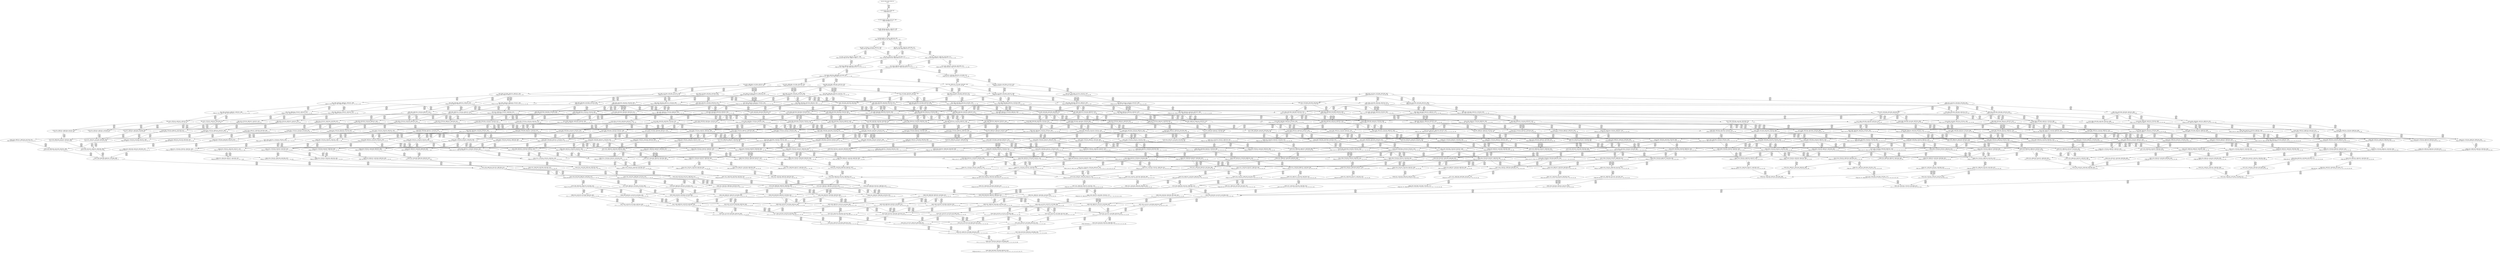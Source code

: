 digraph {
	S0[label="S0: [0, 0] [0, 0] [0, 0] [0, 0] \n{}{}"];
	S1[label="S1: [0, 0] [0, 0] [0, 0] [49, 62] \n{T0J0:49-62}{1}"];
	S2[label="S2: [49, 49] [49, 49] [49, 62] [118, 149] \n{T0J1:118-149}{1, 2}"];
	S3[label="S3: [49, 49] [49, 62] [101, 128] [118, 149] \n{T0J1:118-149, T0J2:101-128}{1, 2, 3}"];
	S4[label="S4: [49, 62] [93, 117] [101, 128] [118, 149] \n{T0J1:118-149, T0J2:101-128, T0J9:93-117}{1, 2, 3, 10}"];
	S5[label="S5: [101, 117] [101, 117] [118, 149] [152, 181] \n{T0J1:118-149, T0J3:152-181}{1, 2, 3, 4, 10}"];
	S6[label="S6: [93, 117] [101, 128] [118, 149] [168, 211] \n{T0J1:118-149, T0J10:168-211}{1, 2, 3, 10, 11}"];
	S7[label="S7: [101, 117] [118, 149] [152, 181] [157, 188] \n{T0J1:118-149, T0J3:152-181, T0J8:157-188}{1, 2, 3, 4, 9, 10}"];
	S8[label="S8: [101, 128] [118, 149] [152, 181] [168, 211] \n{T0J1:118-149, T0J3:152-181, T0J10:168-211}{1, 2, 3, 4, 10, 11}"];
	S9[label="S9: [101, 128] [118, 149] [144, 181] [168, 211] \n{T0J1:118-149, T0J10:168-211, T0J13:144-181}{1, 2, 3, 10, 11, 14}"];
	S10[label="S10: [118, 149] [152, 181] [157, 199] [168, 211] \n{T0J3:152-181, T0J8:157-199, T0J10:168-211}{1, 2, 3, 4, 9, 10, 11}"];
	S11[label="S11: [118, 149] [144, 181] [152, 192] [168, 211] \n{T0J3:152-192, T0J10:168-211, T0J13:144-191}{1, 2, 3, 4, 10, 11, 14}"];
	S12[label="S12: [118, 149] [137, 173] [144, 181] [168, 211] \n{T0J10:168-211, T0J13:144-181, T0J17:137-173}{1, 2, 3, 10, 11, 14, 18}"];
	S13[label="S13: [144, 181] [152, 199] [168, 211] [169, 220] \n{T0J3:152-192, T0J8:157-220, T0J10:168-211}{1, 2, 3, 4, 9, 10, 11, 14}"];
	S14[label="S14: [137, 173] [144, 181] [154, 211] [168, 213] \n{T0J3:152-213, T0J10:168-211}{1, 2, 3, 4, 10, 11, 14, 18}"];
	S15[label="S15: [152, 199] [168, 211] [169, 220] [215, 260] \n{T0J4:215-260}{1, 2, 3, 4, 5, 9, 10, 11, 14}"];
	S16[label="S16: [168, 181] [168, 199] [169, 220] [216, 242] \n{T0J11:216-242}{1, 2, 3, 4, 9, 10, 11, 12, 14}"];
	S17[label="S17: [152, 199] [168, 211] [169, 220] [185, 233] \n{T0J14:185-233}{1, 2, 3, 4, 9, 10, 11, 14, 15}"];
	S18[label="S18: [144, 199] [154, 211] [168, 220] [180, 244] \n{}{1, 2, 3, 4, 9, 10, 11, 14, 18}"];
	S19[label="S19: [152, 173] [154, 181] [168, 211] [215, 252] \n{T0J4:215-252}{1, 2, 3, 4, 5, 10, 11, 14, 18}"];
	S20[label="S20: [168, 211] [169, 220] [215, 260] [227, 293] \n{T0J4:215-260, T0J5:227-293}{1, 2, 3, 4, 5, 6, 9, 10, 11, 14}"];
	S21[label="S21: [168, 211] [169, 220] [215, 260] [216, 260] \n{T0J4:215-260, T0J11:216-260}{1, 2, 3, 4, 5, 9, 10, 11, 12, 14}"];
	S22[label="S22: [168, 211] [169, 220] [185, 251] [215, 278] \n{T0J4:215-278}{1, 2, 3, 4, 5, 9, 10, 11, 14, 15}"];
	S23[label="S23: [154, 211] [168, 220] [180, 245] [215, 290] \n{T0J4:215-290}{1, 2, 3, 4, 5, 9, 10, 11, 14, 18}"];
	S24[label="S24: [168, 199] [169, 220] [216, 242] [241, 273] \n{T0J11:216-242, T0J12:241-273}{1, 2, 3, 4, 9, 10, 11, 12, 13, 14}"];
	S25[label="S25: [168, 211] [169, 220] [185, 233] [216, 260] \n{T0J11:216-260}{1, 2, 3, 4, 9, 10, 11, 12, 14, 15}"];
	S26[label="S26: [168, 211] [168, 220] [180, 244] [216, 272] \n{T0J11:216-272}{1, 2, 3, 4, 9, 10, 11, 12, 14, 18}"];
	S27[label="S27: [168, 211] [169, 220] [185, 233] [203, 263] \n{T0J15:203-263}{1, 2, 3, 4, 9, 10, 11, 14, 15, 16}"];
	S28[label="S28: [154, 211] [168, 220] [180, 244] [185, 262] \n{}{1, 2, 3, 4, 9, 10, 11, 14, 15, 18}"];
	S29[label="S29: [146, 211] [154, 213] [168, 220] [180, 244] \n{T0J18:146-213}{1, 2, 3, 4, 9, 10, 11, 14, 18, 19}"];
	S30[label="S30: [154, 181] [168, 211] [215, 252] [227, 267] \n{T0J4:215-252, T0J5:227-267}{1, 2, 3, 4, 5, 6, 10, 11, 14, 18}"];
	S31[label="S31: [169, 220] [215, 260] [227, 293] [237, 298] \n{T0J4:215-260, T0J5:227-293, T0J6:237-298}{1, 2, 3, 4, 5, 6, 7, 9, 10, 11, 14}"];
	S32[label="S32: [169, 220] [215, 260] [216, 272] [227, 305] \n{T0J4:215-260, T0J5:227-305, T0J11:216-272}{1, 2, 3, 4, 5, 6, 9, 10, 11, 12, 14}"];
	S33[label="S33: [169, 220] [185, 260] [215, 278] [227, 305] \n{T0J4:215-278, T0J5:227-305}{1, 2, 3, 4, 5, 6, 9, 10, 11, 14, 15}"];
	S34[label="S34: [168, 220] [180, 256] [215, 290] [227, 305] \n{T0J4:215-290, T0J5:227-305}{1, 2, 3, 4, 5, 6, 9, 10, 11, 14, 18}"];
	S35[label="S35: [169, 220] [215, 260] [216, 273] [241, 303] \n{T0J4:215-278, T0J11:216-260, T0J12:241-303}{1, 2, 3, 4, 5, 9, 10, 11, 12, 13, 14}"];
	S36[label="S36: [169, 220] [185, 260] [215, 272] [216, 290] \n{T0J4:215-290, T0J11:216-272}{1, 2, 3, 4, 5, 9, 10, 11, 12, 14, 15}"];
	S37[label="S37: [168, 220] [180, 256] [215, 272] [216, 290] \n{T0J4:215-290, T0J11:216-272}{1, 2, 3, 4, 5, 9, 10, 11, 12, 14, 18}"];
	S38[label="S38: [169, 220] [185, 251] [203, 274] [219, 290] \n{T0J4:215-290}{1, 2, 3, 4, 5, 9, 10, 11, 14, 15, 16}"];
	S39[label="S39: [168, 220] [180, 251] [185, 262] [215, 290] \n{T0J4:215-290}{1, 2, 3, 4, 5, 9, 10, 11, 14, 15, 18}"];
	S40[label="S40: [154, 213] [168, 220] [180, 245] [215, 290] \n{T0J4:215-290}{1, 2, 3, 4, 5, 9, 10, 11, 14, 18, 19}"];
	S41[label="S41: [169, 220] [185, 242] [216, 260] [241, 303] \n{T0J11:216-260, T0J12:241-303}{1, 2, 3, 4, 9, 10, 11, 12, 13, 14, 15}"];
	S42[label="S42: [168, 220] [180, 244] [216, 272] [241, 303] \n{T0J11:216-272, T0J12:241-303}{1, 2, 3, 4, 9, 10, 11, 12, 13, 14, 18}"];
	S43[label="S43: [169, 220] [185, 233] [203, 263] [216, 274] \n{T0J11:216-272}{1, 2, 3, 4, 9, 10, 11, 12, 14, 15, 16}"];
	S44[label="S44: [168, 220] [180, 244] [185, 262] [216, 272] \n{T0J11:216-272}{1, 2, 3, 4, 9, 10, 11, 12, 14, 15, 18}"];
	S45[label="S45: [168, 213] [168, 220] [180, 244] [216, 272] \n{T0J11:216-272}{1, 2, 3, 4, 9, 10, 11, 12, 14, 18, 19}"];
	S46[label="S46: [169, 220] [185, 233] [203, 254] [203, 263] \n{T0J16:203-254}{1, 2, 3, 4, 9, 10, 11, 14, 15, 16, 17}"];
	S47[label="S47: [168, 220] [180, 244] [185, 262] [204, 274] \n{}{1, 2, 3, 4, 9, 10, 11, 14, 15, 16, 18}"];
	S48[label="S48: [154, 213] [168, 220] [180, 244] [185, 262] \n{}{1, 2, 3, 4, 9, 10, 11, 14, 15, 18, 19}"];
	S49[label="S49: [153, 213] [154, 219] [168, 220] [180, 244] \n{T0J19:153-219}{1, 2, 3, 4, 9, 10, 11, 14, 18, 19, 20}"];
	S50[label="S50: [168, 211] [215, 252] [223, 267] [227, 268] \n{T0J4:215-252, T0J5:227-267, T0J6:223-268}{1, 2, 3, 4, 5, 6, 7, 10, 11, 14, 18}"];
	S51[label="S51: [194, 252] [215, 260] [227, 293] [237, 298] \n{T0J5:227-293, T0J6:237-298, T0J7:194-252}{1, 2, 3, 4, 5, 6, 7, 8, 9, 10, 11, 14}"];
	S52[label="S52: [215, 260] [216, 273] [227, 305] [237, 307] \n{T0J5:227-305, T0J6:237-307}{1, 2, 3, 4, 5, 6, 7, 9, 10, 11, 12, 14}"];
	S53[label="S53: [185, 260] [215, 278] [227, 305] [237, 307] \n{T0J5:227-305, T0J6:237-307}{1, 2, 3, 4, 5, 6, 7, 9, 10, 11, 14, 15}"];
	S54[label="S54: [180, 256] [215, 290] [224, 305] [227, 307] \n{T0J5:227-305, T0J6:223-307}{1, 2, 3, 4, 5, 6, 7, 9, 10, 11, 14, 18}"];
	S55[label="S55: [215, 260] [216, 273] [227, 304] [242, 314] \n{T0J5:227-314, T0J12:241-304}{1, 2, 3, 4, 5, 6, 9, 10, 11, 12, 13, 14}"];
	S56[label="S56: [185, 260] [215, 273] [216, 290] [227, 314] \n{T0J5:227-314}{1, 2, 3, 4, 5, 6, 9, 10, 11, 12, 14, 15}"];
	S57[label="S57: [180, 256] [215, 273] [216, 290] [227, 314] \n{T0J5:227-314}{1, 2, 3, 4, 5, 6, 9, 10, 11, 12, 14, 18}"];
	S58[label="S58: [185, 260] [203, 274] [219, 290] [227, 314] \n{T0J5:227-314}{1, 2, 3, 4, 5, 6, 9, 10, 11, 14, 15, 16}"];
	S59[label="S59: [180, 256] [185, 262] [215, 290] [227, 314] \n{T0J5:227-314}{1, 2, 3, 4, 5, 6, 9, 10, 11, 14, 15, 18}"];
	S60[label="S60: [168, 220] [180, 256] [215, 290] [227, 307] \n{T0J4:215-290, T0J5:227-307}{1, 2, 3, 4, 5, 6, 9, 10, 11, 14, 18, 19}"];
	S61[label="S61: [185, 260] [215, 272] [216, 299] [241, 304] \n{T0J4:215-299, T0J12:241-304}{1, 2, 3, 4, 5, 9, 10, 11, 12, 13, 14, 15}"];
	S62[label="S62: [180, 258] [215, 272] [216, 299] [241, 304] \n{T0J4:215-299, T0J12:241-304}{1, 2, 3, 4, 5, 9, 10, 11, 12, 13, 14, 18}"];
	S63[label="S63: [185, 260] [203, 273] [216, 274] [219, 299] \n{T0J4:215-299}{1, 2, 3, 4, 5, 9, 10, 11, 12, 14, 15, 16}"];
	S64[label="S64: [180, 256] [185, 262] [215, 273] [216, 299] \n{T0J4:215-299}{1, 2, 3, 4, 5, 9, 10, 11, 12, 14, 15, 18}"];
	S65[label="S65: [168, 220] [180, 256] [215, 273] [216, 292] \n{T0J4:215-292, T0J11:216-273}{1, 2, 3, 4, 5, 9, 10, 11, 12, 14, 18, 19}"];
	S66[label="S66: [185, 251] [203, 254] [203, 274] [219, 299] \n{T0J4:215-299}{1, 2, 3, 4, 5, 9, 10, 11, 14, 15, 16, 17}"];
	S67[label="S67: [180, 251] [185, 262] [204, 274] [219, 299] \n{T0J4:215-299}{1, 2, 3, 4, 5, 9, 10, 11, 14, 15, 16, 18}"];
	S68[label="S68: [168, 220] [180, 251] [185, 262] [215, 292] \n{T0J4:215-292}{1, 2, 3, 4, 5, 9, 10, 11, 14, 15, 18, 19}"];
	S69[label="S69: [154, 219] [168, 220] [180, 245] [215, 292] \n{T0J4:215-292}{1, 2, 3, 4, 5, 9, 10, 11, 14, 18, 19, 20}"];
	S70[label="S70: [185, 242] [203, 263] [216, 276] [241, 304] \n{T0J11:216-272, T0J12:241-304}{1, 2, 3, 4, 9, 10, 11, 12, 13, 14, 15, 16}"];
	S71[label="S71: [180, 244] [185, 264] [216, 272] [241, 304] \n{T0J11:216-272, T0J12:241-304}{1, 2, 3, 4, 9, 10, 11, 12, 13, 14, 15, 18}"];
	S72[label="S72: [168, 220] [180, 244] [216, 272] [241, 304] \n{T0J11:216-272, T0J12:241-304}{1, 2, 3, 4, 9, 10, 11, 12, 13, 14, 18, 19}"];
	S73[label="S73: [185, 233] [203, 254] [203, 263] [216, 274] \n{T0J11:216-273}{1, 2, 3, 4, 9, 10, 11, 12, 14, 15, 16, 17}"];
	S74[label="S74: [180, 244] [185, 262] [204, 273] [216, 274] \n{T0J11:216-273}{1, 2, 3, 4, 9, 10, 11, 12, 14, 15, 16, 18}"];
	S75[label="S75: [168, 220] [180, 244] [185, 262] [216, 273] \n{T0J11:216-273}{1, 2, 3, 4, 9, 10, 11, 12, 14, 15, 18, 19}"];
	S76[label="S76: [168, 219] [168, 220] [180, 244] [216, 273] \n{T0J11:216-273}{1, 2, 3, 4, 9, 10, 11, 12, 14, 18, 19, 20}"];
	S77[label="S77: [180, 244] [185, 254] [203, 262] [204, 274] \n{}{1, 2, 3, 4, 9, 10, 11, 14, 15, 16, 17, 18}"];
	S78[label="S78: [168, 220] [180, 244] [185, 262] [204, 274] \n{}{1, 2, 3, 4, 9, 10, 11, 14, 15, 16, 18, 19}"];
	S79[label="S79: [154, 219] [168, 220] [180, 244] [185, 262] \n{}{1, 2, 3, 4, 9, 10, 11, 14, 15, 18, 19, 20}"];
	S80[label="S80: [154, 210] [168, 220] [180, 244] [215, 288] \n{T0J23:215-288}{1, 2, 3, 4, 9, 10, 11, 14, 18, 19, 20, 24}"];
	S81[label="S81: [193, 243] [215, 252] [223, 267] [227, 268] \n{T0J4:215-252, T0J5:227-267, T0J6:223-268, T0J7:193-243}{1, 2, 3, 4, 5, 6, 7, 8, 10, 11, 14, 18}"];
	S82[label="S82: [215, 273] [227, 293] [237, 305] [240, 313] \n{}{1, 2, 3, 4, 5, 6, 7, 8, 9, 10, 11, 12, 14}"];
	S83[label="S83: [210, 278] [215, 292] [227, 305] [237, 307] \n{}{1, 2, 3, 4, 5, 6, 7, 8, 9, 10, 11, 14, 15}"];
	S84[label="S84: [205, 288] [215, 290] [224, 305] [227, 314] \n{}{1, 2, 3, 4, 5, 6, 7, 8, 9, 10, 11, 14, 18}"];
	S85[label="S85: [215, 273] [216, 290] [227, 314] [237, 347] \n{T0J6:237-347}{1, 2, 3, 4, 5, 6, 7, 9, 10, 11, 12, 14, 15}"];
	S86[label="S86: [203, 274] [219, 290] [227, 314] [237, 347] \n{T0J6:237-347}{1, 2, 3, 4, 5, 6, 7, 9, 10, 11, 14, 15, 16}"];
	S87[label="S87: [185, 262] [215, 290] [224, 314] [227, 343] \n{T0J6:223-343}{1, 2, 3, 4, 5, 6, 7, 9, 10, 11, 14, 15, 18}"];
	S88[label="S88: [215, 273] [216, 290] [227, 314] [228, 343] \n{T0J6:223-343}{1, 2, 3, 4, 5, 6, 7, 9, 10, 11, 12, 14, 18}"];
	S89[label="S89: [180, 256] [215, 290] [224, 307] [227, 307] \n{T0J5:227-307, T0J6:223-307}{1, 2, 3, 4, 5, 6, 7, 9, 10, 11, 14, 18, 19}"];
	S90[label="S90: [216, 273] [227, 304] [242, 314] [284, 347] \n{T0J6:284-347}{1, 2, 3, 4, 5, 6, 7, 9, 10, 11, 12, 13, 14}"];
	S91[label="S91: [215, 273] [216, 299] [227, 304] [258, 354] \n{T0J5:227-354}{1, 2, 3, 4, 5, 6, 9, 10, 11, 12, 13, 14, 15}"];
	S92[label="S92: [203, 273] [216, 274] [219, 299] [233, 354] \n{T0J5:227-354}{1, 2, 3, 4, 5, 6, 9, 10, 11, 12, 14, 15, 16}"];
	S93[label="S93: [185, 262] [215, 273] [216, 299] [227, 350] \n{T0J5:227-350}{1, 2, 3, 4, 5, 6, 9, 10, 11, 12, 14, 15, 18}"];
	S94[label="S94: [215, 273] [216, 299] [227, 304] [253, 352] \n{T0J5:227-352}{1, 2, 3, 4, 5, 6, 9, 10, 11, 12, 13, 14, 18}"];
	S95[label="S95: [180, 256] [215, 273] [216, 292] [227, 314] \n{T0J5:227-314}{1, 2, 3, 4, 5, 6, 9, 10, 11, 12, 14, 18, 19}"];
	S96[label="S96: [203, 254] [203, 274] [219, 299] [227, 345] \n{T0J5:227-345}{1, 2, 3, 4, 5, 6, 9, 10, 11, 14, 15, 16, 17}"];
	S97[label="S97: [185, 262] [204, 274] [219, 299] [227, 345] \n{T0J5:227-345}{1, 2, 3, 4, 5, 6, 9, 10, 11, 14, 15, 16, 18}"];
	S98[label="S98: [180, 256] [185, 262] [215, 292] [227, 314] \n{T0J5:227-314}{1, 2, 3, 4, 5, 6, 9, 10, 11, 14, 15, 18, 19}"];
	S99[label="S99: [168, 220] [180, 256] [215, 292] [227, 313] \n{T0J5:227-313}{1, 2, 3, 4, 5, 6, 9, 10, 11, 14, 18, 19, 20}"];
	S100[label="S100: [203, 273] [216, 276] [219, 304] [241, 321] \n{T0J4:215-321}{1, 2, 3, 4, 5, 9, 10, 11, 12, 13, 14, 15, 16}"];
	S101[label="S101: [185, 264] [215, 273] [216, 304] [241, 323] \n{T0J4:215-323}{1, 2, 3, 4, 5, 9, 10, 11, 12, 13, 14, 15, 18}"];
	S102[label="S102: [180, 256] [215, 273] [216, 299] [241, 304] \n{T0J4:215-299, T0J12:241-304}{1, 2, 3, 4, 5, 9, 10, 11, 12, 13, 14, 18, 19}"];
	S103[label="S103: [203, 254] [203, 273] [216, 274] [220, 312] \n{T0J4:215-312}{1, 2, 3, 4, 5, 9, 10, 11, 12, 14, 15, 16, 17}"];
	S104[label="S104: [185, 262] [204, 273] [216, 274] [221, 323] \n{T0J4:215-323}{1, 2, 3, 4, 5, 9, 10, 11, 12, 14, 15, 16, 18}"];
	S105[label="S105: [180, 256] [185, 262] [215, 273] [216, 299] \n{T0J4:215-299}{1, 2, 3, 4, 5, 9, 10, 11, 12, 14, 15, 18, 19}"];
	S106[label="S106: [168, 220] [180, 256] [215, 273] [216, 298] \n{T0J4:215-298}{1, 2, 3, 4, 5, 9, 10, 11, 12, 14, 18, 19, 20}"];
	S107[label="S107: [185, 254] [203, 262] [204, 274] [219, 323] \n{T0J4:215-323}{1, 2, 3, 4, 5, 9, 10, 11, 14, 15, 16, 17, 18}"];
	S108[label="S108: [180, 251] [185, 262] [204, 274] [219, 299] \n{T0J4:215-299}{1, 2, 3, 4, 5, 9, 10, 11, 14, 15, 16, 18, 19}"];
	S109[label="S109: [168, 220] [180, 251] [185, 262] [215, 298] \n{T0J4:215-298}{1, 2, 3, 4, 5, 9, 10, 11, 14, 15, 18, 19, 20}"];
	S110[label="S110: [168, 220] [180, 245] [215, 288] [216, 292] \n{T0J4:215-292, T0J23:215-288}{1, 2, 3, 4, 5, 9, 10, 11, 14, 18, 19, 20, 24}"];
	S111[label="S111: [203, 256] [203, 263] [216, 276] [241, 304] \n{T0J11:216-273, T0J12:241-304}{1, 2, 3, 4, 9, 10, 11, 12, 13, 14, 15, 16, 17}"];
	S112[label="S112: [185, 264] [204, 273] [216, 276] [241, 304] \n{T0J11:216-273, T0J12:241-304}{1, 2, 3, 4, 9, 10, 11, 12, 13, 14, 15, 16, 18}"];
	S113[label="S113: [180, 244] [185, 264] [216, 273] [241, 304] \n{T0J11:216-273, T0J12:241-304}{1, 2, 3, 4, 9, 10, 11, 12, 13, 14, 15, 18, 19}"];
	S114[label="S114: [168, 221] [180, 244] [216, 273] [241, 304] \n{T0J11:216-273, T0J12:241-304}{1, 2, 3, 4, 9, 10, 11, 12, 13, 14, 18, 19, 20}"];
	S115[label="S115: [185, 254] [203, 262] [204, 273] [216, 274] \n{T0J11:216-273}{1, 2, 3, 4, 9, 10, 11, 12, 14, 15, 16, 17, 18}"];
	S116[label="S116: [180, 244] [185, 262] [204, 273] [216, 274] \n{T0J11:216-273}{1, 2, 3, 4, 9, 10, 11, 12, 14, 15, 16, 18, 19}"];
	S117[label="S117: [168, 220] [180, 244] [185, 262] [216, 273] \n{T0J11:216-273}{1, 2, 3, 4, 9, 10, 11, 12, 14, 15, 18, 19, 20}"];
	S118[label="S118: [168, 220] [180, 244] [215, 273] [216, 288] \n{T0J11:216-273, T0J23:215-288}{1, 2, 3, 4, 9, 10, 11, 12, 14, 18, 19, 20, 24}"];
	S119[label="S119: [180, 244] [185, 254] [203, 262] [204, 274] \n{}{1, 2, 3, 4, 9, 10, 11, 14, 15, 16, 17, 18, 19}"];
	S120[label="S120: [203, 221] [203, 254] [204, 262] [211, 274] \n{T0J22:211-221}{1, 2, 3, 4, 9, 10, 11, 14, 15, 16, 17, 18, 23}"];
	S121[label="S121: [168, 220] [180, 244] [185, 262] [204, 274] \n{}{1, 2, 3, 4, 9, 10, 11, 14, 15, 16, 18, 19, 20}"];
	S122[label="S122: [168, 220] [180, 244] [185, 262] [215, 288] \n{T0J23:215-288}{1, 2, 3, 4, 9, 10, 11, 14, 15, 18, 19, 20, 24}"];
	S123[label="S123: [227, 304] [237, 305] [240, 314] [284, 365] \n{}{1, 2, 3, 4, 5, 6, 7, 8, 9, 10, 11, 12, 13, 14}"];
	S124[label="S124: [215, 292] [227, 305] [237, 314] [240, 347] \n{}{1, 2, 3, 4, 5, 6, 7, 8, 9, 10, 11, 12, 14, 15}"];
	S125[label="S125: [215, 290] [227, 306] [228, 314] [237, 347] \n{}{1, 2, 3, 4, 5, 6, 7, 8, 9, 10, 11, 14, 15, 16}"];
	S126[label="S126: [210, 290] [215, 294] [224, 314] [227, 343] \n{}{1, 2, 3, 4, 5, 6, 7, 8, 9, 10, 11, 14, 15, 18}"];
	S127[label="S127: [215, 290] [224, 305] [227, 314] [240, 349] \n{}{1, 2, 3, 4, 5, 6, 7, 8, 9, 10, 11, 12, 14, 18}"];
	S128[label="S128: [205, 288] [215, 290] [224, 307] [227, 314] \n{}{1, 2, 3, 4, 5, 6, 7, 8, 9, 10, 11, 14, 18, 19}"];
	S129[label="S129: [216, 274] [219, 299] [233, 354] [251, 360] \n{T0J6:237-360}{1, 2, 3, 4, 5, 6, 7, 9, 10, 11, 12, 14, 15, 16}"];
	S130[label="S130: [203, 274] [219, 299] [227, 341] [238, 347] \n{T0J6:237-347}{1, 2, 3, 4, 5, 6, 7, 9, 10, 11, 14, 15, 16, 17}"];
	S131[label="S131: [204, 274] [219, 299] [227, 345] [236, 349] \n{T0J6:223-349}{1, 2, 3, 4, 5, 6, 7, 9, 10, 11, 14, 15, 16, 18}"];
	S132[label="S132: [215, 273] [216, 299] [227, 349] [233, 350] \n{T0J6:223-349}{1, 2, 3, 4, 5, 6, 7, 9, 10, 11, 12, 14, 15, 18}"];
	S133[label="S133: [185, 262] [215, 292] [224, 314] [227, 343] \n{T0J6:223-343}{1, 2, 3, 4, 5, 6, 7, 9, 10, 11, 14, 15, 18, 19}"];
	S134[label="S134: [215, 273] [216, 292] [227, 314] [228, 343] \n{T0J6:223-343}{1, 2, 3, 4, 5, 6, 7, 9, 10, 11, 12, 14, 18, 19}"];
	S135[label="S135: [215, 262] [221, 290] [224, 307] [227, 307] \n{T0J5:227-307, T0J6:223-307, T0J14:221-262}{1, 2, 3, 4, 5, 6, 7, 9, 10, 11, 14, 15, 18, 19}"];
	S136[label="S136: [180, 256] [215, 292] [224, 307] [227, 313] \n{T0J5:227-313, T0J6:223-307}{1, 2, 3, 4, 5, 6, 7, 9, 10, 11, 14, 18, 19, 20}"];
	S137[label="S137: [216, 299] [227, 304] [258, 354] [284, 360] \n{T0J6:284-360}{1, 2, 3, 4, 5, 6, 7, 9, 10, 11, 12, 13, 14, 15}"];
	S138[label="S138: [216, 276] [219, 304] [233, 321] [276, 367] \n{T0J5:227-367}{1, 2, 3, 4, 5, 6, 9, 10, 11, 12, 13, 14, 15, 16}"];
	S139[label="S139: [203, 273] [216, 274] [220, 312] [238, 354] \n{T0J5:227-354}{1, 2, 3, 4, 5, 6, 9, 10, 11, 12, 14, 15, 16, 17}"];
	S140[label="S140: [204, 273] [216, 274] [221, 323] [233, 356] \n{T0J5:227-356}{1, 2, 3, 4, 5, 6, 9, 10, 11, 12, 14, 15, 16, 18}"];
	S141[label="S141: [215, 273] [216, 304] [227, 323] [258, 358] \n{T0J5:227-358}{1, 2, 3, 4, 5, 6, 9, 10, 11, 12, 13, 14, 15, 18}"];
	S142[label="S142: [185, 262] [215, 273] [216, 299] [227, 350] \n{T0J5:227-350}{1, 2, 3, 4, 5, 6, 9, 10, 11, 12, 14, 15, 18, 19}"];
	S143[label="S143: [216, 299] [227, 304] [253, 352] [284, 360] \n{T0J6:284-360}{1, 2, 3, 4, 5, 6, 7, 9, 10, 11, 12, 13, 14, 18}"];
	S144[label="S144: [215, 273] [216, 299] [227, 304] [253, 350] \n{T0J5:227-350}{1, 2, 3, 4, 5, 6, 9, 10, 11, 12, 13, 14, 18, 19}"];
	S145[label="S145: [215, 262] [216, 273] [221, 292] [227, 314] \n{T0J5:227-314, T0J14:221-262}{1, 2, 3, 4, 5, 6, 9, 10, 11, 12, 14, 15, 18, 19}"];
	S146[label="S146: [180, 256] [215, 273] [216, 298] [227, 314] \n{T0J5:227-314}{1, 2, 3, 4, 5, 6, 9, 10, 11, 12, 14, 18, 19, 20}"];
	S147[label="S147: [203, 262] [204, 274] [219, 323] [227, 348] \n{T0J5:227-348}{1, 2, 3, 4, 5, 6, 9, 10, 11, 14, 15, 16, 17, 18}"];
	S148[label="S148: [185, 262] [204, 274] [219, 299] [227, 345] \n{T0J5:227-345}{1, 2, 3, 4, 5, 6, 9, 10, 11, 14, 15, 16, 18, 19}"];
	S149[label="S149: [180, 256] [185, 262] [215, 298] [227, 314] \n{T0J5:227-314}{1, 2, 3, 4, 5, 6, 9, 10, 11, 14, 15, 18, 19, 20}"];
	S150[label="S150: [180, 256] [215, 288] [216, 292] [230, 314] \n{T0J5:227-314}{1, 2, 3, 4, 5, 6, 9, 10, 11, 14, 18, 19, 20, 24}"];
	S151[label="S151: [203, 273] [216, 276] [220, 304] [241, 335] \n{T0J4:215-335}{1, 2, 3, 4, 5, 9, 10, 11, 12, 13, 14, 15, 16, 17}"];
	S152[label="S152: [204, 273] [216, 276] [221, 304] [241, 343] \n{T0J4:215-343}{1, 2, 3, 4, 5, 9, 10, 11, 12, 13, 14, 15, 16, 18}"];
	S153[label="S153: [185, 264] [215, 273] [216, 304] [241, 323] \n{T0J4:215-323}{1, 2, 3, 4, 5, 9, 10, 11, 12, 13, 14, 15, 18, 19}"];
	S154[label="S154: [180, 256] [215, 273] [216, 300] [241, 304] \n{T0J4:215-300, T0J12:241-304}{1, 2, 3, 4, 5, 9, 10, 11, 12, 13, 14, 18, 19, 20}"];
	S155[label="S155: [203, 262] [204, 273] [216, 274] [221, 333] \n{T0J4:215-333}{1, 2, 3, 4, 5, 9, 10, 11, 12, 14, 15, 16, 17, 18}"];
	S156[label="S156: [185, 262] [204, 273] [216, 274] [221, 323] \n{T0J4:215-323}{1, 2, 3, 4, 5, 9, 10, 11, 12, 14, 15, 16, 18, 19}"];
	S157[label="S157: [180, 256] [185, 262] [215, 273] [216, 299] \n{T0J4:215-299}{1, 2, 3, 4, 5, 9, 10, 11, 12, 14, 15, 18, 19, 20}"];
	S158[label="S158: [180, 256] [215, 273] [216, 288] [216, 299] \n{T0J4:215-299}{1, 2, 3, 4, 5, 9, 10, 11, 12, 14, 18, 19, 20, 24}"];
	S159[label="S159: [185, 254] [203, 262] [204, 274] [219, 323] \n{T0J4:215-323}{1, 2, 3, 4, 5, 9, 10, 11, 14, 15, 16, 17, 18, 19}"];
	S160[label="S160: [203, 254] [204, 262] [211, 274] [219, 323] \n{T0J4:215-323}{1, 2, 3, 4, 5, 9, 10, 11, 14, 15, 16, 17, 18, 23}"];
	S161[label="S161: [180, 251] [185, 262] [204, 274] [219, 299] \n{T0J4:215-299}{1, 2, 3, 4, 5, 9, 10, 11, 14, 15, 16, 18, 19, 20}"];
	S162[label="S162: [180, 251] [185, 262] [215, 288] [216, 299] \n{T0J4:215-299}{1, 2, 3, 4, 5, 9, 10, 11, 14, 15, 18, 19, 20, 24}"];
	S163[label="S163: [203, 262] [204, 273] [216, 276] [241, 304] \n{T0J11:216-273, T0J12:241-304}{1, 2, 3, 4, 9, 10, 11, 12, 13, 14, 15, 16, 17, 18}"];
	S164[label="S164: [185, 264] [204, 273] [216, 276] [241, 304] \n{T0J11:216-273, T0J12:241-304}{1, 2, 3, 4, 9, 10, 11, 12, 13, 14, 15, 16, 18, 19}"];
	S165[label="S165: [180, 244] [185, 264] [216, 273] [241, 304] \n{T0J11:216-273, T0J12:241-304}{1, 2, 3, 4, 9, 10, 11, 12, 13, 14, 15, 18, 19, 20}"];
	S166[label="S166: [180, 244] [215, 273] [216, 290] [241, 304] \n{T0J11:216-273, T0J12:241-304, T0J23:215-290}{1, 2, 3, 4, 9, 10, 11, 12, 13, 14, 18, 19, 20, 24}"];
	S167[label="S167: [185, 254] [203, 262] [204, 273] [216, 274] \n{T0J11:216-273}{1, 2, 3, 4, 9, 10, 11, 12, 14, 15, 16, 17, 18, 19}"];
	S168[label="S168: [203, 254] [204, 262] [211, 273] [216, 274] \n{T0J11:216-273}{1, 2, 3, 4, 9, 10, 11, 12, 14, 15, 16, 17, 18, 23}"];
	S169[label="S169: [180, 244] [185, 262] [204, 273] [216, 274] \n{T0J11:216-273}{1, 2, 3, 4, 9, 10, 11, 12, 14, 15, 16, 18, 19, 20}"];
	S170[label="S170: [180, 244] [185, 262] [215, 273] [216, 288] \n{T0J11:216-273, T0J23:215-288}{1, 2, 3, 4, 9, 10, 11, 12, 14, 15, 18, 19, 20, 24}"];
	S171[label="S171: [180, 244] [185, 254] [203, 262] [204, 274] \n{}{1, 2, 3, 4, 9, 10, 11, 14, 15, 16, 17, 18, 19, 20}"];
	S172[label="S172: [203, 221] [203, 254] [204, 262] [211, 274] \n{T0J22:211-221}{1, 2, 3, 4, 9, 10, 11, 14, 15, 16, 17, 18, 19, 23}"];
	S173[label="S173: [180, 244] [185, 262] [204, 274] [219, 288] \n{T0J23:215-288}{1, 2, 3, 4, 9, 10, 11, 14, 15, 16, 18, 19, 20, 24}"];
	S174[label="S174: [227, 305] [237, 331] [240, 356] [284, 384] \n{}{1, 2, 3, 4, 5, 6, 7, 8, 9, 10, 11, 12, 13, 14, 15}"];
	S175[label="S175: [219, 306] [228, 314] [237, 354] [251, 360] \n{}{1, 2, 3, 4, 5, 6, 7, 8, 9, 10, 11, 12, 14, 15, 16}"];
	S176[label="S176: [215, 299] [224, 314] [227, 349] [240, 351] \n{}{1, 2, 3, 4, 5, 6, 7, 8, 9, 10, 11, 12, 14, 15, 18}"];
	S177[label="S177: [215, 299] [224, 306] [227, 345] [236, 349] \n{}{1, 2, 3, 4, 5, 6, 7, 8, 9, 10, 11, 14, 15, 16, 18}"];
	S178[label="S178: [210, 292] [215, 294] [224, 314] [227, 343] \n{}{1, 2, 3, 4, 5, 6, 7, 8, 9, 10, 11, 14, 15, 18, 19}"];
	S179[label="S179: [224, 305] [227, 331] [240, 352] [284, 382] \n{}{1, 2, 3, 4, 5, 6, 7, 8, 9, 10, 11, 12, 13, 14, 18}"];
	S180[label="S180: [215, 292] [224, 307] [227, 314] [240, 349] \n{}{1, 2, 3, 4, 5, 6, 7, 8, 9, 10, 11, 12, 14, 18, 19}"];
	S181[label="S181: [215, 262] [224, 290] [227, 307] [246, 314] \n{T0J14:246-262}{1, 2, 3, 4, 5, 6, 7, 8, 9, 10, 11, 14, 15, 18, 19}"];
	S182[label="S182: [205, 288] [215, 292] [224, 307] [227, 314] \n{}{1, 2, 3, 4, 5, 6, 7, 8, 9, 10, 11, 14, 18, 19, 20}"];
	S183[label="S183: [219, 299] [227, 306] [228, 341] [238, 347] \n{T0J7:228-306}{1, 2, 3, 4, 5, 6, 7, 8, 9, 10, 11, 14, 15, 16, 17}"];
	S184[label="S184: [216, 274] [220, 312] [238, 354] [251, 360] \n{T0J6:237-360}{1, 2, 3, 4, 5, 6, 7, 9, 10, 11, 12, 14, 15, 16, 17}"];
	S185[label="S185: [204, 274] [219, 323] [227, 348] [239, 349] \n{T0J6:223-349}{1, 2, 3, 4, 5, 6, 7, 9, 10, 11, 14, 15, 16, 17, 18}"];
	S186[label="S186: [216, 274] [221, 323] [233, 356] [252, 360] \n{T0J6:223-360}{1, 2, 3, 4, 5, 6, 7, 9, 10, 11, 12, 14, 15, 16, 18}"];
	S187[label="S187: [204, 274] [219, 299] [227, 345] [236, 349] \n{T0J6:223-349}{1, 2, 3, 4, 5, 6, 7, 9, 10, 11, 14, 15, 16, 18, 19}"];
	S188[label="S188: [215, 273] [216, 299] [227, 349] [233, 350] \n{T0J6:223-349}{1, 2, 3, 4, 5, 6, 7, 9, 10, 11, 12, 14, 15, 18, 19}"];
	S189[label="S189: [215, 274] [224, 292] [227, 314] [236, 343] \n{T0J6:223-343, T0J15:236-274}{1, 2, 3, 4, 5, 6, 7, 9, 10, 11, 14, 15, 16, 18, 19}"];
	S190[label="S190: [185, 262] [215, 298] [224, 314] [227, 343] \n{T0J6:223-343}{1, 2, 3, 4, 5, 6, 7, 9, 10, 11, 14, 15, 18, 19, 20}"];
	S191[label="S191: [215, 273] [216, 298] [227, 314] [228, 343] \n{T0J6:223-343}{1, 2, 3, 4, 5, 6, 7, 9, 10, 11, 12, 14, 18, 19, 20}"];
	S192[label="S192: [215, 288] [216, 292] [227, 314] [242, 343] \n{T0J6:223-343}{1, 2, 3, 4, 5, 6, 7, 9, 10, 11, 14, 18, 19, 20, 24}"];
	S193[label="S193: [219, 304] [233, 321] [276, 363] [285, 367] \n{T0J6:285-363}{1, 2, 3, 4, 5, 6, 7, 9, 10, 11, 12, 13, 14, 15, 16}"];
	S194[label="S194: [216, 276] [220, 304] [238, 335] [276, 367] \n{T0J5:227-367}{1, 2, 3, 4, 5, 6, 9, 10, 11, 12, 13, 14, 15, 16, 17}"];
	S195[label="S195: [204, 273] [216, 274] [221, 333] [239, 356] \n{T0J5:227-356}{1, 2, 3, 4, 5, 6, 9, 10, 11, 12, 14, 15, 16, 17, 18}"];
	S196[label="S196: [216, 276] [221, 304] [233, 343] [277, 367] \n{T0J5:227-367}{1, 2, 3, 4, 5, 6, 9, 10, 11, 12, 13, 14, 15, 16, 18}"];
	S197[label="S197: [204, 273] [216, 274] [221, 323] [233, 356] \n{T0J5:227-356}{1, 2, 3, 4, 5, 6, 9, 10, 11, 12, 14, 15, 16, 18, 19}"];
	S198[label="S198: [216, 304] [227, 323] [258, 358] [284, 360] \n{T0J6:284-360}{1, 2, 3, 4, 5, 6, 7, 9, 10, 11, 12, 13, 14, 15, 18}"];
	S199[label="S199: [215, 273] [216, 304] [227, 323] [258, 358] \n{T0J5:227-358}{1, 2, 3, 4, 5, 6, 9, 10, 11, 12, 13, 14, 15, 18, 19}"];
	S200[label="S200: [215, 273] [216, 274] [227, 299] [236, 350] \n{T0J5:227-350, T0J15:236-274}{1, 2, 3, 4, 5, 6, 9, 10, 11, 12, 14, 15, 16, 18, 19}"];
	S201[label="S201: [185, 262] [215, 273] [216, 299] [227, 350] \n{T0J5:227-350}{1, 2, 3, 4, 5, 6, 9, 10, 11, 12, 14, 15, 18, 19, 20}"];
	S202[label="S202: [216, 299] [227, 304] [253, 350] [284, 360] \n{T0J6:284-360}{1, 2, 3, 4, 5, 6, 7, 9, 10, 11, 12, 13, 14, 18, 19}"];
	S203[label="S203: [215, 273] [216, 300] [227, 304] [253, 350] \n{T0J5:227-350}{1, 2, 3, 4, 5, 6, 9, 10, 11, 12, 13, 14, 18, 19, 20}"];
	S204[label="S204: [215, 273] [216, 288] [216, 299] [230, 350] \n{T0J5:227-350}{1, 2, 3, 4, 5, 6, 9, 10, 11, 12, 14, 18, 19, 20, 24}"];
	S205[label="S205: [203, 262] [204, 274] [219, 323] [227, 348] \n{T0J5:227-348}{1, 2, 3, 4, 5, 6, 9, 10, 11, 14, 15, 16, 17, 18, 19}"];
	S206[label="S206: [204, 262] [211, 274] [219, 323] [227, 348] \n{T0J5:227-348}{1, 2, 3, 4, 5, 6, 9, 10, 11, 14, 15, 16, 17, 18, 23}"];
	S207[label="S207: [185, 262] [204, 274] [219, 299] [227, 345] \n{T0J5:227-345}{1, 2, 3, 4, 5, 6, 9, 10, 11, 14, 15, 16, 18, 19, 20}"];
	S208[label="S208: [185, 262] [215, 288] [216, 299] [230, 345] \n{T0J5:227-345}{1, 2, 3, 4, 5, 6, 9, 10, 11, 14, 15, 18, 19, 20, 24}"];
	S209[label="S209: [204, 273] [216, 276] [221, 304] [241, 343] \n{T0J4:215-343}{1, 2, 3, 4, 5, 9, 10, 11, 12, 13, 14, 15, 16, 17, 18}"];
	S210[label="S210: [204, 273] [216, 276] [221, 304] [241, 343] \n{T0J4:215-343}{1, 2, 3, 4, 5, 9, 10, 11, 12, 13, 14, 15, 16, 18, 19}"];
	S211[label="S211: [185, 264] [215, 273] [216, 304] [241, 323] \n{T0J4:215-323}{1, 2, 3, 4, 5, 9, 10, 11, 12, 13, 14, 15, 18, 19, 20}"];
	S212[label="S212: [215, 273] [216, 290] [216, 304] [242, 323] \n{T0J4:215-323}{1, 2, 3, 4, 5, 9, 10, 11, 12, 13, 14, 18, 19, 20, 24}"];
	S213[label="S213: [203, 262] [204, 273] [216, 274] [221, 333] \n{T0J4:215-333}{1, 2, 3, 4, 5, 9, 10, 11, 12, 14, 15, 16, 17, 18, 19}"];
	S214[label="S214: [204, 262] [211, 273] [216, 274] [221, 333] \n{T0J4:215-333}{1, 2, 3, 4, 5, 9, 10, 11, 12, 14, 15, 16, 17, 18, 23}"];
	S215[label="S215: [185, 262] [204, 273] [216, 274] [221, 323] \n{T0J4:215-323}{1, 2, 3, 4, 5, 9, 10, 11, 12, 14, 15, 16, 18, 19, 20}"];
	S216[label="S216: [185, 262] [215, 273] [216, 288] [221, 323] \n{T0J4:215-323}{1, 2, 3, 4, 5, 9, 10, 11, 12, 14, 15, 18, 19, 20, 24}"];
	S217[label="S217: [185, 254] [203, 262] [204, 274] [219, 323] \n{T0J4:215-323}{1, 2, 3, 4, 5, 9, 10, 11, 14, 15, 16, 17, 18, 19, 20}"];
	S218[label="S218: [203, 254] [204, 262] [211, 274] [219, 323] \n{T0J4:215-323}{1, 2, 3, 4, 5, 9, 10, 11, 14, 15, 16, 17, 18, 19, 23}"];
	S219[label="S219: [185, 262] [204, 274] [216, 288] [231, 323] \n{T0J4:215-323}{1, 2, 3, 4, 5, 9, 10, 11, 14, 15, 16, 18, 19, 20, 24}"];
	S220[label="S220: [203, 262] [204, 273] [216, 276] [241, 304] \n{T0J11:216-273, T0J12:241-304}{1, 2, 3, 4, 9, 10, 11, 12, 13, 14, 15, 16, 17, 18, 19}"];
	S221[label="S221: [204, 262] [211, 273] [216, 276] [241, 304] \n{T0J11:216-273, T0J12:241-304}{1, 2, 3, 4, 9, 10, 11, 12, 13, 14, 15, 16, 17, 18, 23}"];
	S222[label="S222: [185, 264] [204, 273] [216, 276] [241, 304] \n{T0J11:216-273, T0J12:241-304}{1, 2, 3, 4, 9, 10, 11, 12, 13, 14, 15, 16, 18, 19, 20}"];
	S223[label="S223: [185, 264] [215, 273] [216, 290] [241, 304] \n{T0J11:216-273, T0J12:241-304, T0J23:215-290}{1, 2, 3, 4, 9, 10, 11, 12, 13, 14, 15, 18, 19, 20, 24}"];
	S224[label="S224: [185, 254] [203, 262] [204, 273] [216, 274] \n{T0J11:216-273}{1, 2, 3, 4, 9, 10, 11, 12, 14, 15, 16, 17, 18, 19, 20}"];
	S225[label="S225: [203, 254] [204, 262] [211, 273] [216, 274] \n{T0J11:216-273}{1, 2, 3, 4, 9, 10, 11, 12, 14, 15, 16, 17, 18, 19, 23}"];
	S226[label="S226: [185, 262] [204, 273] [216, 274] [228, 288] \n{T0J11:216-273, T0J23:215-288}{1, 2, 3, 4, 9, 10, 11, 12, 14, 15, 16, 18, 19, 20, 24}"];
	S227[label="S227: [203, 221] [203, 254] [204, 262] [211, 274] \n{T0J22:211-221}{1, 2, 3, 4, 9, 10, 11, 14, 15, 16, 17, 18, 19, 20, 23}"];
	S228[label="S228: [185, 254] [203, 262] [204, 274] [219, 288] \n{T0J23:215-288}{1, 2, 3, 4, 9, 10, 11, 14, 15, 16, 17, 18, 19, 20, 24}"];
	S229[label="S229: [228, 331] [237, 356] [251, 369] [284, 398] \n{}{1, 2, 3, 4, 5, 6, 7, 8, 9, 10, 11, 12, 13, 14, 15, 16}"];
	S230[label="S230: [224, 331] [227, 352] [240, 358] [284, 391] \n{}{1, 2, 3, 4, 5, 6, 7, 8, 9, 10, 11, 12, 13, 14, 15, 18}"];
	S231[label="S231: [221, 306] [227, 345] [236, 356] [252, 360] \n{}{1, 2, 3, 4, 5, 6, 7, 8, 9, 10, 11, 12, 14, 15, 16, 18}"];
	S232[label="S232: [215, 299] [224, 314] [227, 349] [240, 353] \n{}{1, 2, 3, 4, 5, 6, 7, 8, 9, 10, 11, 12, 14, 15, 18, 19}"];
	S233[label="S233: [215, 299] [224, 306] [227, 345] [236, 349] \n{}{1, 2, 3, 4, 5, 6, 7, 8, 9, 10, 11, 14, 15, 16, 18, 19}"];
	S234[label="S234: [210, 294] [215, 298] [224, 314] [227, 343] \n{}{1, 2, 3, 4, 5, 6, 7, 8, 9, 10, 11, 14, 15, 18, 19, 20}"];
	S235[label="S235: [224, 307] [227, 331] [240, 350] [284, 384] \n{}{1, 2, 3, 4, 5, 6, 7, 8, 9, 10, 11, 12, 13, 14, 18, 19}"];
	S236[label="S236: [215, 298] [224, 307] [227, 314] [240, 349] \n{}{1, 2, 3, 4, 5, 6, 7, 8, 9, 10, 11, 12, 14, 18, 19, 20}"];
	S237[label="S237: [215, 292] [224, 314] [227, 320] [242, 343] \n{}{1, 2, 3, 4, 5, 6, 7, 8, 9, 10, 11, 14, 18, 19, 20, 24}"];
	S238[label="S238: [220, 306] [228, 341] [238, 354] [251, 360] \n{}{1, 2, 3, 4, 5, 6, 7, 8, 9, 10, 11, 12, 14, 15, 16, 17}"];
	S239[label="S239: [219, 306] [227, 323] [229, 348] [239, 349] \n{T0J7:229-306}{1, 2, 3, 4, 5, 6, 7, 8, 9, 10, 11, 14, 15, 16, 17, 18}"];
	S240[label="S240: [216, 274] [221, 333] [239, 356] [252, 360] \n{T0J6:223-360}{1, 2, 3, 4, 5, 6, 7, 9, 10, 11, 12, 14, 15, 16, 17, 18}"];
	S241[label="S241: [204, 274] [219, 323] [227, 348] [239, 349] \n{T0J6:223-349}{1, 2, 3, 4, 5, 6, 7, 9, 10, 11, 14, 15, 16, 17, 18, 19}"];
	S242[label="S242: [211, 274] [219, 323] [227, 348] [239, 349] \n{T0J6:223-349}{1, 2, 3, 4, 5, 6, 7, 9, 10, 11, 14, 15, 16, 17, 18, 23}"];
	S243[label="S243: [216, 274] [221, 323] [233, 356] [252, 360] \n{T0J6:223-360}{1, 2, 3, 4, 5, 6, 7, 9, 10, 11, 12, 14, 15, 16, 18, 19}"];
	S244[label="S244: [219, 254] [227, 299] [236, 345] [239, 349] \n{T0J6:223-349, T0J16:239-254}{1, 2, 3, 4, 5, 6, 7, 9, 10, 11, 14, 15, 16, 17, 18, 19}"];
	S245[label="S245: [204, 274] [219, 299] [227, 345] [236, 349] \n{T0J6:223-349}{1, 2, 3, 4, 5, 6, 7, 9, 10, 11, 14, 15, 16, 18, 19, 20}"];
	S246[label="S246: [215, 273] [216, 299] [227, 349] [233, 350] \n{T0J6:223-349}{1, 2, 3, 4, 5, 6, 7, 9, 10, 11, 12, 14, 15, 18, 19, 20}"];
	S247[label="S247: [215, 288] [216, 299] [227, 345] [247, 349] \n{T0J6:223-349}{1, 2, 3, 4, 5, 6, 7, 9, 10, 11, 14, 15, 18, 19, 20, 24}"];
	S248[label="S248: [220, 304] [238, 335] [276, 363] [285, 367] \n{T0J6:285-363}{1, 2, 3, 4, 5, 6, 7, 9, 10, 11, 12, 13, 14, 15, 16, 17}"];
	S249[label="S249: [216, 276] [221, 304] [239, 343] [277, 367] \n{T0J5:227-367}{1, 2, 3, 4, 5, 6, 9, 10, 11, 12, 13, 14, 15, 16, 17, 18}"];
	S250[label="S250: [204, 273] [216, 274] [221, 333] [239, 356] \n{T0J5:227-356}{1, 2, 3, 4, 5, 6, 9, 10, 11, 12, 14, 15, 16, 17, 18, 19}"];
	S251[label="S251: [211, 273] [216, 274] [221, 333] [239, 356] \n{T0J5:227-356}{1, 2, 3, 4, 5, 6, 9, 10, 11, 12, 14, 15, 16, 17, 18, 23}"];
	S252[label="S252: [221, 304] [233, 343] [277, 363] [285, 367] \n{T0J6:285-363}{1, 2, 3, 4, 5, 6, 7, 9, 10, 11, 12, 13, 14, 15, 16, 18}"];
	S253[label="S253: [216, 276] [221, 304] [233, 343] [277, 367] \n{T0J5:227-367}{1, 2, 3, 4, 5, 6, 9, 10, 11, 12, 13, 14, 15, 16, 18, 19}"];
	S254[label="S254: [216, 254] [221, 274] [233, 323] [239, 356] \n{T0J5:227-356, T0J16:239-254}{1, 2, 3, 4, 5, 6, 9, 10, 11, 12, 14, 15, 16, 17, 18, 19}"];
	S255[label="S255: [204, 273] [216, 274] [221, 323] [233, 356] \n{T0J5:227-356}{1, 2, 3, 4, 5, 6, 9, 10, 11, 12, 14, 15, 16, 18, 19, 20}"];
	S256[label="S256: [216, 304] [227, 323] [258, 358] [284, 360] \n{T0J6:284-360}{1, 2, 3, 4, 5, 6, 7, 9, 10, 11, 12, 13, 14, 15, 18, 19}"];
	S257[label="S257: [215, 273] [216, 304] [227, 323] [258, 358] \n{T0J5:227-358}{1, 2, 3, 4, 5, 6, 9, 10, 11, 12, 13, 14, 15, 18, 19, 20}"];
	S258[label="S258: [215, 273] [216, 288] [221, 323] [233, 356] \n{T0J5:227-356}{1, 2, 3, 4, 5, 6, 9, 10, 11, 12, 14, 15, 18, 19, 20, 24}"];
	S259[label="S259: [216, 300] [227, 304] [253, 350] [284, 360] \n{T0J6:284-360}{1, 2, 3, 4, 5, 6, 7, 9, 10, 11, 12, 13, 14, 18, 19, 20}"];
	S260[label="S260: [216, 288] [216, 299] [230, 350] [284, 360] \n{T0J6:284-360}{1, 2, 3, 4, 5, 6, 7, 9, 10, 11, 12, 14, 18, 19, 20, 24}"];
	S261[label="S261: [203, 262] [204, 274] [219, 323] [227, 348] \n{T0J5:227-348}{1, 2, 3, 4, 5, 6, 9, 10, 11, 14, 15, 16, 17, 18, 19, 20}"];
	S262[label="S262: [204, 262] [211, 274] [219, 323] [227, 348] \n{T0J5:227-348}{1, 2, 3, 4, 5, 6, 9, 10, 11, 14, 15, 16, 17, 18, 19, 23}"];
	S263[label="S263: [204, 274] [216, 288] [227, 323] [236, 356] \n{T0J5:227-356}{1, 2, 3, 4, 5, 6, 9, 10, 11, 14, 15, 16, 18, 19, 20, 24}"];
	S264[label="S264: [204, 273] [216, 276] [221, 304] [241, 343] \n{T0J4:215-343}{1, 2, 3, 4, 5, 9, 10, 11, 12, 13, 14, 15, 16, 17, 18, 19}"];
	S265[label="S265: [211, 273] [216, 276] [221, 304] [241, 343] \n{T0J4:215-343}{1, 2, 3, 4, 5, 9, 10, 11, 12, 13, 14, 15, 16, 17, 18, 23}"];
	S266[label="S266: [216, 256] [221, 276] [239, 304] [241, 343] \n{T0J4:215-343, T0J16:239-256}{1, 2, 3, 4, 5, 9, 10, 11, 12, 13, 14, 15, 16, 17, 18, 19}"];
	S267[label="S267: [204, 273] [216, 276] [221, 304] [241, 343] \n{T0J4:215-343}{1, 2, 3, 4, 5, 9, 10, 11, 12, 13, 14, 15, 16, 18, 19, 20}"];
	S268[label="S268: [215, 273] [216, 290] [221, 304] [247, 343] \n{T0J4:215-343}{1, 2, 3, 4, 5, 9, 10, 11, 12, 13, 14, 15, 18, 19, 20, 24}"];
	S269[label="S269: [216, 290] [216, 304] [242, 323] [290, 367] \n{T0J5:290-367}{1, 2, 3, 4, 5, 6, 9, 10, 11, 12, 13, 14, 18, 19, 20, 24}"];
	S270[label="S270: [203, 262] [204, 273] [216, 274] [221, 333] \n{T0J4:215-333}{1, 2, 3, 4, 5, 9, 10, 11, 12, 14, 15, 16, 17, 18, 19, 20}"];
	S271[label="S271: [204, 262] [211, 273] [216, 274] [221, 333] \n{T0J4:215-333}{1, 2, 3, 4, 5, 9, 10, 11, 12, 14, 15, 16, 17, 18, 19, 23}"];
	S272[label="S272: [204, 273] [216, 274] [221, 288] [233, 341] \n{T0J4:215-341}{1, 2, 3, 4, 5, 9, 10, 11, 12, 14, 15, 16, 18, 19, 20, 24}"];
	S273[label="S273: [203, 254] [204, 262] [211, 274] [219, 323] \n{T0J4:215-323}{1, 2, 3, 4, 5, 9, 10, 11, 14, 15, 16, 17, 18, 19, 20, 23}"];
	S274[label="S274: [203, 262] [204, 274] [219, 288] [231, 333] \n{T0J4:215-333}{1, 2, 3, 4, 5, 9, 10, 11, 14, 15, 16, 17, 18, 19, 20, 24}"];
	S275[label="S275: [203, 262] [204, 273] [216, 276] [241, 304] \n{T0J11:216-273, T0J12:241-304}{1, 2, 3, 4, 9, 10, 11, 12, 13, 14, 15, 16, 17, 18, 19, 20}"];
	S276[label="S276: [204, 262] [211, 273] [216, 276] [241, 304] \n{T0J11:216-273, T0J12:241-304}{1, 2, 3, 4, 9, 10, 11, 12, 13, 14, 15, 16, 17, 18, 19, 23}"];
	S277[label="S277: [204, 273] [216, 276] [228, 290] [241, 304] \n{T0J11:216-273, T0J12:241-304, T0J23:215-290}{1, 2, 3, 4, 9, 10, 11, 12, 13, 14, 15, 16, 18, 19, 20, 24}"];
	S278[label="S278: [203, 254] [204, 262] [211, 273] [216, 274] \n{T0J11:216-273}{1, 2, 3, 4, 9, 10, 11, 12, 14, 15, 16, 17, 18, 19, 20, 23}"];
	S279[label="S279: [203, 262] [204, 273] [216, 274] [228, 288] \n{T0J11:216-273, T0J23:215-288}{1, 2, 3, 4, 9, 10, 11, 12, 14, 15, 16, 17, 18, 19, 20, 24}"];
	S280[label="S280: [203, 254] [204, 262] [211, 274] [219, 288] \n{T0J22:211-221, T0J23:215-288}{1, 2, 3, 4, 9, 10, 11, 14, 15, 16, 17, 18, 19, 20, 23, 24}"];
	S281[label="S281: [228, 356] [238, 369] [251, 375] [284, 398] \n{}{1, 2, 3, 4, 5, 6, 7, 8, 9, 10, 11, 12, 13, 14, 15, 16, 17}"];
	S282[label="S282: [227, 352] [236, 358] [252, 391] [284, 398] \n{}{1, 2, 3, 4, 5, 6, 7, 8, 9, 10, 11, 12, 13, 14, 15, 16, 18}"];
	S283[label="S283: [224, 331] [227, 350] [240, 359] [284, 391] \n{}{1, 2, 3, 4, 5, 6, 7, 8, 9, 10, 11, 12, 13, 14, 15, 18, 19}"];
	S284[label="S284: [221, 306] [227, 345] [236, 356] [252, 360] \n{}{1, 2, 3, 4, 5, 6, 7, 8, 9, 10, 11, 12, 14, 15, 16, 18, 19}"];
	S285[label="S285: [215, 299] [224, 314] [227, 349] [240, 355] \n{}{1, 2, 3, 4, 5, 6, 7, 8, 9, 10, 11, 12, 14, 15, 18, 19, 20}"];
	S286[label="S286: [215, 299] [224, 306] [227, 345] [236, 349] \n{}{1, 2, 3, 4, 5, 6, 7, 8, 9, 10, 11, 14, 15, 16, 18, 19, 20}"];
	S287[label="S287: [215, 299] [224, 320] [227, 345] [247, 349] \n{}{1, 2, 3, 4, 5, 6, 7, 8, 9, 10, 11, 14, 15, 18, 19, 20, 24}"];
	S288[label="S288: [224, 307] [227, 332] [240, 350] [284, 390] \n{}{1, 2, 3, 4, 5, 6, 7, 8, 9, 10, 11, 12, 13, 14, 18, 19, 20}"];
	S289[label="S289: [216, 314] [227, 320] [241, 350] [263, 360] \n{}{1, 2, 3, 4, 5, 6, 7, 8, 9, 10, 11, 12, 14, 18, 19, 20, 24}"];
	S290[label="S290: [221, 323] [229, 348] [239, 356] [252, 367] \n{}{1, 2, 3, 4, 5, 6, 7, 8, 9, 10, 11, 12, 14, 15, 16, 17, 18}"];
	S291[label="S291: [219, 306] [227, 323] [229, 348] [239, 349] \n{T0J7:229-306}{1, 2, 3, 4, 5, 6, 7, 8, 9, 10, 11, 14, 15, 16, 17, 18, 19}"];
	S292[label="S292: [216, 274] [221, 333] [239, 356] [252, 360] \n{T0J6:223-360}{1, 2, 3, 4, 5, 6, 7, 9, 10, 11, 12, 14, 15, 16, 17, 18, 19}"];
	S293[label="S293: [204, 274] [219, 323] [227, 348] [239, 349] \n{T0J6:223-349}{1, 2, 3, 4, 5, 6, 7, 9, 10, 11, 14, 15, 16, 17, 18, 19, 20}"];
	S294[label="S294: [211, 274] [219, 323] [227, 348] [239, 349] \n{T0J6:223-349}{1, 2, 3, 4, 5, 6, 7, 9, 10, 11, 14, 15, 16, 17, 18, 19, 23}"];
	S295[label="S295: [219, 306] [227, 323] [236, 348] [239, 349] \n{T0J7:236-306}{1, 2, 3, 4, 5, 6, 7, 8, 9, 10, 11, 14, 15, 16, 17, 18, 23}"];
	S296[label="S296: [216, 274] [221, 333] [239, 356] [259, 360] \n{T0J6:223-360}{1, 2, 3, 4, 5, 6, 7, 9, 10, 11, 12, 14, 15, 16, 17, 18, 23}"];
	S297[label="S297: [216, 274] [221, 323] [233, 356] [252, 360] \n{T0J6:223-360}{1, 2, 3, 4, 5, 6, 7, 9, 10, 11, 12, 14, 15, 16, 18, 19, 20}"];
	S298[label="S298: [216, 288] [227, 323] [236, 356] [266, 361] \n{T0J6:223-361}{1, 2, 3, 4, 5, 6, 7, 9, 10, 11, 14, 15, 16, 18, 19, 20, 24}"];
	S299[label="S299: [221, 304] [239, 343] [277, 363] [285, 367] \n{T0J6:285-363}{1, 2, 3, 4, 5, 6, 7, 9, 10, 11, 12, 13, 14, 15, 16, 17, 18}"];
	S300[label="S300: [216, 276] [221, 304] [239, 343] [277, 367] \n{T0J5:227-367}{1, 2, 3, 4, 5, 6, 9, 10, 11, 12, 13, 14, 15, 16, 17, 18, 19}"];
	S301[label="S301: [204, 273] [216, 274] [221, 333] [239, 356] \n{T0J5:227-356}{1, 2, 3, 4, 5, 6, 9, 10, 11, 12, 14, 15, 16, 17, 18, 19, 20}"];
	S302[label="S302: [211, 273] [216, 274] [221, 333] [239, 356] \n{T0J5:227-356}{1, 2, 3, 4, 5, 6, 9, 10, 11, 12, 14, 15, 16, 17, 18, 19, 23}"];
	S303[label="S303: [216, 276] [221, 304] [239, 343] [284, 367] \n{T0J5:227-367}{1, 2, 3, 4, 5, 6, 9, 10, 11, 12, 13, 14, 15, 16, 17, 18, 23}"];
	S304[label="S304: [221, 304] [233, 343] [277, 363] [285, 367] \n{T0J6:285-363}{1, 2, 3, 4, 5, 6, 7, 9, 10, 11, 12, 13, 14, 15, 16, 18, 19}"];
	S305[label="S305: [216, 276] [221, 304] [233, 343] [277, 367] \n{T0J5:227-367}{1, 2, 3, 4, 5, 6, 9, 10, 11, 12, 13, 14, 15, 16, 18, 19, 20}"];
	S306[label="S306: [216, 274] [221, 288] [233, 341] [252, 367] \n{T0J5:227-367}{1, 2, 3, 4, 5, 6, 9, 10, 11, 12, 14, 15, 16, 18, 19, 20, 24}"];
	S307[label="S307: [216, 304] [227, 323] [258, 358] [284, 360] \n{T0J6:284-360}{1, 2, 3, 4, 5, 6, 7, 9, 10, 11, 12, 13, 14, 15, 18, 19, 20}"];
	S308[label="S308: [216, 288] [221, 323] [233, 356] [284, 360] \n{T0J6:284-360}{1, 2, 3, 4, 5, 6, 7, 9, 10, 11, 12, 14, 15, 18, 19, 20, 24}"];
	S309[label="S309: [204, 262] [211, 274] [219, 323] [227, 348] \n{T0J5:227-348}{1, 2, 3, 4, 5, 6, 9, 10, 11, 14, 15, 16, 17, 18, 19, 20, 23}"];
	S310[label="S310: [204, 274] [219, 288] [227, 333] [239, 356] \n{T0J5:227-356}{1, 2, 3, 4, 5, 6, 9, 10, 11, 14, 15, 16, 17, 18, 19, 20, 24}"];
	S311[label="S311: [204, 273] [216, 276] [221, 304] [241, 343] \n{T0J4:215-343}{1, 2, 3, 4, 5, 9, 10, 11, 12, 13, 14, 15, 16, 17, 18, 19, 20}"];
	S312[label="S312: [211, 273] [216, 276] [221, 304] [241, 343] \n{T0J4:215-343}{1, 2, 3, 4, 5, 9, 10, 11, 12, 13, 14, 15, 16, 17, 18, 19, 23}"];
	S313[label="S313: [216, 276] [221, 290] [233, 304] [266, 352] \n{T0J4:215-352}{1, 2, 3, 4, 5, 9, 10, 11, 12, 13, 14, 15, 16, 18, 19, 20, 24}"];
	S314[label="S314: [216, 290] [221, 304] [247, 343] [290, 367] \n{T0J5:290-367}{1, 2, 3, 4, 5, 6, 9, 10, 11, 12, 13, 14, 15, 18, 19, 20, 24}"];
	S315[label="S315: [216, 304] [242, 323] [285, 367] [290, 377] \n{T0J5:290-367, T0J6:285-377}{1, 2, 3, 4, 5, 6, 7, 9, 10, 11, 12, 13, 14, 18, 19, 20, 24}"];
	S316[label="S316: [204, 262] [211, 273] [216, 274] [221, 333] \n{T0J4:215-333}{1, 2, 3, 4, 5, 9, 10, 11, 12, 14, 15, 16, 17, 18, 19, 20, 23}"];
	S317[label="S317: [204, 273] [216, 274] [221, 288] [239, 341] \n{T0J4:215-341}{1, 2, 3, 4, 5, 9, 10, 11, 12, 14, 15, 16, 17, 18, 19, 20, 24}"];
	S318[label="S318: [204, 262] [211, 274] [219, 288] [231, 333] \n{T0J4:215-333}{1, 2, 3, 4, 5, 9, 10, 11, 14, 15, 16, 17, 18, 19, 20, 23, 24}"];
	S319[label="S319: [204, 262] [211, 273] [216, 276] [241, 304] \n{T0J11:216-273, T0J12:241-304}{1, 2, 3, 4, 9, 10, 11, 12, 13, 14, 15, 16, 17, 18, 19, 20, 23}"];
	S320[label="S320: [204, 273] [216, 276] [228, 290] [241, 304] \n{T0J11:216-273, T0J12:241-304, T0J23:215-290}{1, 2, 3, 4, 9, 10, 11, 12, 13, 14, 15, 16, 17, 18, 19, 20, 24}"];
	S321[label="S321: [204, 262] [211, 273] [216, 274] [228, 288] \n{T0J11:216-273, T0J23:215-288}{1, 2, 3, 4, 9, 10, 11, 12, 14, 15, 16, 17, 18, 19, 20, 23, 24}"];
	S322[label="S322: [229, 369] [239, 391] [252, 398] [284, 415] \n{}{1, 2, 3, 4, 5, 6, 7, 8, 9, 10, 11, 12, 13, 14, 15, 16, 17, 18}"];
	S323[label="S323: [227, 350] [236, 359] [252, 391] [284, 398] \n{}{1, 2, 3, 4, 5, 6, 7, 8, 9, 10, 11, 12, 13, 14, 15, 16, 18, 19}"];
	S324[label="S324: [224, 332] [227, 350] [240, 359] [284, 391] \n{}{1, 2, 3, 4, 5, 6, 7, 8, 9, 10, 11, 12, 13, 14, 15, 18, 19, 20}"];
	S325[label="S325: [221, 306] [227, 345] [236, 356] [252, 360] \n{}{1, 2, 3, 4, 5, 6, 7, 8, 9, 10, 11, 12, 14, 15, 16, 18, 19, 20}"];
	S326[label="S326: [221, 320] [227, 345] [241, 356] [263, 360] \n{}{1, 2, 3, 4, 5, 6, 7, 8, 9, 10, 11, 12, 14, 15, 18, 19, 20, 24}"];
	S327[label="S327: [227, 323] [241, 350] [263, 367] [289, 406] \n{}{1, 2, 3, 4, 5, 6, 7, 8, 9, 10, 11, 12, 13, 14, 18, 19, 20, 24}"];
	S328[label="S328: [221, 323] [229, 348] [239, 356] [252, 367] \n{}{1, 2, 3, 4, 5, 6, 7, 8, 9, 10, 11, 12, 14, 15, 16, 17, 18, 19}"];
	S329[label="S329: [219, 306] [227, 323] [229, 348] [239, 349] \n{T0J7:229-306}{1, 2, 3, 4, 5, 6, 7, 8, 9, 10, 11, 14, 15, 16, 17, 18, 19, 20}"];
	S330[label="S330: [216, 274] [221, 333] [239, 356] [252, 360] \n{T0J6:223-360}{1, 2, 3, 4, 5, 6, 7, 9, 10, 11, 12, 14, 15, 16, 17, 18, 19, 20}"];
	S331[label="S331: [211, 274] [219, 323] [227, 348] [239, 349] \n{T0J6:223-349}{1, 2, 3, 4, 5, 6, 7, 9, 10, 11, 14, 15, 16, 17, 18, 19, 20, 23}"];
	S332[label="S332: [219, 288] [227, 333] [239, 356] [266, 361] \n{T0J6:223-361}{1, 2, 3, 4, 5, 6, 7, 9, 10, 11, 14, 15, 16, 17, 18, 19, 20, 24}"];
	S333[label="S333: [219, 306] [227, 323] [236, 348] [239, 349] \n{T0J7:236-306}{1, 2, 3, 4, 5, 6, 7, 8, 9, 10, 11, 14, 15, 16, 17, 18, 19, 23}"];
	S334[label="S334: [216, 274] [221, 333] [239, 356] [259, 360] \n{T0J6:223-360}{1, 2, 3, 4, 5, 6, 7, 9, 10, 11, 12, 14, 15, 16, 17, 18, 19, 23}"];
	S335[label="S335: [221, 323] [236, 348] [239, 356] [259, 367] \n{}{1, 2, 3, 4, 5, 6, 7, 8, 9, 10, 11, 12, 14, 15, 16, 17, 18, 23}"];
	S336[label="S336: [227, 320] [236, 323] [241, 356] [266, 361] \n{T0J7:241-320}{1, 2, 3, 4, 5, 6, 7, 8, 9, 10, 11, 14, 15, 16, 18, 19, 20, 24}"];
	S337[label="S337: [221, 304] [239, 343] [277, 363] [285, 367] \n{T0J6:285-363}{1, 2, 3, 4, 5, 6, 7, 9, 10, 11, 12, 13, 14, 15, 16, 17, 18, 19}"];
	S338[label="S338: [216, 276] [221, 304] [239, 343] [277, 367] \n{T0J5:227-367}{1, 2, 3, 4, 5, 6, 9, 10, 11, 12, 13, 14, 15, 16, 17, 18, 19, 20}"];
	S339[label="S339: [211, 273] [216, 274] [221, 333] [239, 356] \n{T0J5:227-356}{1, 2, 3, 4, 5, 6, 9, 10, 11, 12, 14, 15, 16, 17, 18, 19, 20, 23}"];
	S340[label="S340: [216, 274] [221, 288] [239, 341] [252, 367] \n{T0J5:227-367}{1, 2, 3, 4, 5, 6, 9, 10, 11, 12, 14, 15, 16, 17, 18, 19, 20, 24}"];
	S341[label="S341: [216, 276] [221, 304] [239, 343] [284, 367] \n{T0J5:227-367}{1, 2, 3, 4, 5, 6, 9, 10, 11, 12, 13, 14, 15, 16, 17, 18, 19, 23}"];
	S342[label="S342: [221, 304] [239, 343] [284, 363] [285, 367] \n{T0J6:285-363}{1, 2, 3, 4, 5, 6, 7, 9, 10, 11, 12, 13, 14, 15, 16, 17, 18, 23}"];
	S343[label="S343: [221, 304] [233, 343] [277, 363] [285, 367] \n{T0J6:285-363}{1, 2, 3, 4, 5, 6, 7, 9, 10, 11, 12, 13, 14, 15, 16, 18, 19, 20}"];
	S344[label="S344: [221, 288] [233, 341] [252, 361] [285, 367] \n{T0J6:285-361}{1, 2, 3, 4, 5, 6, 7, 9, 10, 11, 12, 14, 15, 16, 18, 19, 20, 24}"];
	S345[label="S345: [211, 274] [219, 288] [227, 333] [239, 356] \n{T0J5:227-356}{1, 2, 3, 4, 5, 6, 9, 10, 11, 14, 15, 16, 17, 18, 19, 20, 23, 24}"];
	S346[label="S346: [211, 273] [216, 276] [221, 304] [241, 343] \n{T0J4:215-343}{1, 2, 3, 4, 5, 9, 10, 11, 12, 13, 14, 15, 16, 17, 18, 19, 20, 23}"];
	S347[label="S347: [216, 276] [221, 290] [239, 304] [266, 352] \n{T0J4:215-352}{1, 2, 3, 4, 5, 9, 10, 11, 12, 13, 14, 15, 16, 17, 18, 19, 20, 24}"];
	S348[label="S348: [221, 290] [233, 304] [266, 352] [291, 370] \n{T0J5:291-370}{1, 2, 3, 4, 5, 6, 9, 10, 11, 12, 13, 14, 15, 16, 18, 19, 20, 24}"];
	S349[label="S349: [221, 304] [247, 343] [285, 367] [290, 377] \n{T0J5:290-367, T0J6:285-377}{1, 2, 3, 4, 5, 6, 7, 9, 10, 11, 12, 13, 14, 15, 18, 19, 20, 24}"];
	S350[label="S350: [211, 273] [216, 274] [221, 288] [239, 341] \n{T0J4:215-341}{1, 2, 3, 4, 5, 9, 10, 11, 12, 14, 15, 16, 17, 18, 19, 20, 23, 24}"];
	S351[label="S351: [211, 273] [216, 276] [228, 290] [241, 304] \n{T0J11:216-273, T0J12:241-304, T0J23:215-290}{1, 2, 3, 4, 9, 10, 11, 12, 13, 14, 15, 16, 17, 18, 19, 20, 23, 24}"];
	S352[label="S352: [229, 380] [239, 391] [252, 398] [284, 415] \n{}{1, 2, 3, 4, 5, 6, 7, 8, 9, 10, 11, 12, 13, 14, 15, 16, 17, 18, 19}"];
	S353[label="S353: [239, 391] [249, 398] [252, 403] [284, 415] \n{T0J20:249-403}{1, 2, 3, 4, 5, 6, 7, 8, 9, 10, 11, 12, 13, 14, 15, 16, 17, 18, 21}"];
	S354[label="S354: [241, 391] [252, 398] [284, 415] [316, 470] \n{T0J21:316-470}{1, 2, 3, 4, 5, 6, 7, 8, 9, 10, 11, 12, 13, 14, 15, 16, 17, 18, 22}"];
	S355[label="S355: [236, 387] [239, 391] [252, 398] [284, 415] \n{}{1, 2, 3, 4, 5, 6, 7, 8, 9, 10, 11, 12, 13, 14, 15, 16, 17, 18, 23}"];
	S356[label="S356: [227, 350] [236, 359] [252, 391] [284, 398] \n{}{1, 2, 3, 4, 5, 6, 7, 8, 9, 10, 11, 12, 13, 14, 15, 16, 18, 19, 20}"];
	S357[label="S357: [227, 350] [241, 367] [263, 375] [289, 412] \n{}{1, 2, 3, 4, 5, 6, 7, 8, 9, 10, 11, 12, 13, 14, 15, 18, 19, 20, 24}"];
	S358[label="S358: [221, 323] [229, 348] [239, 356] [252, 367] \n{}{1, 2, 3, 4, 5, 6, 7, 8, 9, 10, 11, 12, 14, 15, 16, 17, 18, 19, 20}"];
	S359[label="S359: [219, 306] [227, 323] [236, 348] [239, 349] \n{T0J7:236-306}{1, 2, 3, 4, 5, 6, 7, 8, 9, 10, 11, 14, 15, 16, 17, 18, 19, 20, 23}"];
	S360[label="S360: [216, 274] [221, 333] [239, 356] [259, 360] \n{T0J6:223-360}{1, 2, 3, 4, 5, 6, 7, 9, 10, 11, 12, 14, 15, 16, 17, 18, 19, 20, 23}"];
	S361[label="S361: [227, 320] [239, 333] [244, 356] [266, 361] \n{T0J7:244-320}{1, 2, 3, 4, 5, 6, 7, 8, 9, 10, 11, 14, 15, 16, 17, 18, 19, 20, 24}"];
	S362[label="S362: [221, 323] [236, 348] [239, 356] [259, 367] \n{}{1, 2, 3, 4, 5, 6, 7, 8, 9, 10, 11, 12, 14, 15, 16, 17, 18, 19, 23}"];
	S363[label="S363: [233, 323] [241, 356] [252, 361] [275, 381] \n{}{1, 2, 3, 4, 5, 6, 7, 8, 9, 10, 11, 12, 14, 15, 16, 18, 19, 20, 24}"];
	S364[label="S364: [221, 304] [239, 343] [277, 363] [285, 367] \n{T0J6:285-363}{1, 2, 3, 4, 5, 6, 7, 9, 10, 11, 12, 13, 14, 15, 16, 17, 18, 19, 20}"];
	S365[label="S365: [216, 276] [221, 304] [239, 343] [284, 367] \n{T0J5:227-367}{1, 2, 3, 4, 5, 6, 9, 10, 11, 12, 13, 14, 15, 16, 17, 18, 19, 20, 23}"];
	S366[label="S366: [221, 288] [239, 341] [252, 361] [285, 367] \n{T0J6:285-361}{1, 2, 3, 4, 5, 6, 7, 9, 10, 11, 12, 14, 15, 16, 17, 18, 19, 20, 24}"];
	S367[label="S367: [221, 304] [239, 343] [284, 363] [285, 367] \n{T0J6:285-363}{1, 2, 3, 4, 5, 6, 7, 9, 10, 11, 12, 13, 14, 15, 16, 17, 18, 19, 23}"];
	S368[label="S368: [219, 288] [227, 333] [239, 356] [280, 361] \n{T0J6:280-361}{1, 2, 3, 4, 5, 6, 7, 9, 10, 11, 14, 15, 16, 17, 18, 19, 20, 23, 24}"];
	S369[label="S369: [216, 274] [221, 288] [239, 341] [259, 367] \n{T0J5:227-367}{1, 2, 3, 4, 5, 6, 9, 10, 11, 12, 14, 15, 16, 17, 18, 19, 20, 23, 24}"];
	S370[label="S370: [216, 276] [221, 290] [239, 304] [273, 352] \n{T0J4:215-352}{1, 2, 3, 4, 5, 9, 10, 11, 12, 13, 14, 15, 16, 17, 18, 19, 20, 23, 24}"];
	S371[label="S371: [221, 290] [239, 304] [266, 352] [291, 370] \n{T0J5:291-370}{1, 2, 3, 4, 5, 6, 9, 10, 11, 12, 13, 14, 15, 16, 17, 18, 19, 20, 24}"];
	S372[label="S372: [233, 304] [266, 352] [290, 370] [291, 377] \n{T0J5:291-370, T0J6:290-377}{1, 2, 3, 4, 5, 6, 7, 9, 10, 11, 12, 13, 14, 15, 16, 18, 19, 20, 24}"];
	S373[label="S373: [229, 389] [239, 391] [252, 398] [284, 415] \n{}{1, 2, 3, 4, 5, 6, 7, 8, 9, 10, 11, 12, 13, 14, 15, 16, 17, 18, 19, 20}"];
	S374[label="S374: [239, 398] [249, 399] [252, 406] [284, 415] \n{}{1, 2, 3, 4, 5, 6, 7, 8, 9, 10, 11, 12, 13, 14, 15, 16, 17, 18, 19, 21}"];
	S375[label="S375: [241, 394] [252, 398] [284, 415] [316, 470] \n{}{1, 2, 3, 4, 5, 6, 7, 8, 9, 10, 11, 12, 13, 14, 15, 16, 17, 18, 19, 22}"];
	S376[label="S376: [236, 390] [239, 391] [252, 398] [284, 415] \n{}{1, 2, 3, 4, 5, 6, 7, 8, 9, 10, 11, 12, 13, 14, 15, 16, 17, 18, 19, 23}"];
	S377[label="S377: [249, 398] [252, 415] [284, 417] [316, 490] \n{}{1, 2, 3, 4, 5, 6, 7, 8, 9, 10, 11, 12, 13, 14, 15, 16, 17, 18, 21, 22}"];
	S378[label="S378: [239, 398] [249, 403] [252, 413] [284, 415] \n{}{1, 2, 3, 4, 5, 6, 7, 8, 9, 10, 11, 12, 13, 14, 15, 16, 17, 18, 21, 23}"];
	S379[label="S379: [249, 395] [252, 398] [279, 415] [284, 433] \n{T0J24:279-433}{1, 2, 3, 4, 5, 6, 7, 8, 9, 10, 11, 12, 13, 14, 15, 16, 17, 18, 21, 25}"];
	S380[label="S380: [241, 391] [252, 398] [284, 415] [316, 470] \n{}{1, 2, 3, 4, 5, 6, 7, 8, 9, 10, 11, 12, 13, 14, 15, 16, 17, 18, 22, 23}"];
	S381[label="S381: [241, 367] [252, 375] [275, 412] [289, 415] \n{}{1, 2, 3, 4, 5, 6, 7, 8, 9, 10, 11, 12, 13, 14, 15, 16, 18, 19, 20, 24}"];
	S382[label="S382: [221, 323] [236, 348] [239, 356] [259, 367] \n{}{1, 2, 3, 4, 5, 6, 7, 8, 9, 10, 11, 12, 14, 15, 16, 17, 18, 19, 20, 23}"];
	S383[label="S383: [239, 333] [244, 356] [252, 361] [275, 381] \n{}{1, 2, 3, 4, 5, 6, 7, 8, 9, 10, 11, 12, 14, 15, 16, 17, 18, 19, 20, 24}"];
	S384[label="S384: [221, 304] [239, 343] [284, 363] [285, 367] \n{T0J6:285-363}{1, 2, 3, 4, 5, 6, 7, 9, 10, 11, 12, 13, 14, 15, 16, 17, 18, 19, 20, 23}"];
	S385[label="S385: [227, 320] [239, 333] [244, 356] [280, 361] \n{T0J7:244-320}{1, 2, 3, 4, 5, 6, 7, 8, 9, 10, 11, 14, 15, 16, 17, 18, 19, 20, 23, 24}"];
	S386[label="S386: [221, 288] [239, 341] [259, 361] [285, 367] \n{T0J6:285-361}{1, 2, 3, 4, 5, 6, 7, 9, 10, 11, 12, 14, 15, 16, 17, 18, 19, 20, 23, 24}"];
	S387[label="S387: [221, 290] [239, 304] [273, 352] [291, 370] \n{T0J5:291-370}{1, 2, 3, 4, 5, 6, 9, 10, 11, 12, 13, 14, 15, 16, 17, 18, 19, 20, 23, 24}"];
	S388[label="S388: [239, 304] [266, 352] [290, 370] [291, 377] \n{T0J5:291-370, T0J6:290-377}{1, 2, 3, 4, 5, 6, 7, 9, 10, 11, 12, 13, 14, 15, 16, 17, 18, 19, 20, 24}"];
	S389[label="S389: [239, 399] [249, 406] [252, 415] [284, 415] \n{}{1, 2, 3, 4, 5, 6, 7, 8, 9, 10, 11, 12, 13, 14, 15, 16, 17, 18, 19, 20, 21}"];
	S390[label="S390: [241, 398] [252, 403] [284, 415] [316, 470] \n{}{1, 2, 3, 4, 5, 6, 7, 8, 9, 10, 11, 12, 13, 14, 15, 16, 17, 18, 19, 20, 22}"];
	S391[label="S391: [236, 391] [239, 398] [252, 399] [284, 415] \n{}{1, 2, 3, 4, 5, 6, 7, 8, 9, 10, 11, 12, 13, 14, 15, 16, 17, 18, 19, 20, 23}"];
	S392[label="S392: [239, 391] [252, 411] [275, 415] [289, 454] \n{}{1, 2, 3, 4, 5, 6, 7, 8, 9, 10, 11, 12, 13, 14, 15, 16, 17, 18, 19, 20, 24}"];
	S393[label="S393: [249, 405] [252, 415] [284, 420] [316, 495] \n{}{1, 2, 3, 4, 5, 6, 7, 8, 9, 10, 11, 12, 13, 14, 15, 16, 17, 18, 19, 21, 22}"];
	S394[label="S394: [239, 403] [249, 406] [252, 415] [284, 416] \n{}{1, 2, 3, 4, 5, 6, 7, 8, 9, 10, 11, 12, 13, 14, 15, 16, 17, 18, 19, 21, 23}"];
	S395[label="S395: [249, 399] [252, 406] [279, 415] [284, 439] \n{}{1, 2, 3, 4, 5, 6, 7, 8, 9, 10, 11, 12, 13, 14, 15, 16, 17, 18, 19, 21, 25}"];
	S396[label="S396: [241, 394] [252, 398] [284, 415] [316, 470] \n{}{1, 2, 3, 4, 5, 6, 7, 8, 9, 10, 11, 12, 13, 14, 15, 16, 17, 18, 19, 22, 23}"];
	S397[label="S397: [249, 412] [252, 415] [284, 417] [316, 495] \n{}{1, 2, 3, 4, 5, 6, 7, 8, 9, 10, 11, 12, 13, 14, 15, 16, 17, 18, 21, 22, 23}"];
	S398[label="S398: [252, 415] [279, 417] [284, 439] [316, 495] \n{}{1, 2, 3, 4, 5, 6, 7, 8, 9, 10, 11, 12, 13, 14, 15, 16, 17, 18, 21, 22, 25}"];
	S399[label="S399: [249, 403] [252, 413] [279, 415] [284, 439] \n{}{1, 2, 3, 4, 5, 6, 7, 8, 9, 10, 11, 12, 13, 14, 15, 16, 17, 18, 21, 23, 25}"];
	S400[label="S400: [239, 333] [244, 356] [259, 361] [280, 381] \n{}{1, 2, 3, 4, 5, 6, 7, 8, 9, 10, 11, 12, 14, 15, 16, 17, 18, 19, 20, 23, 24}"];
	S401[label="S401: [239, 304] [273, 352] [290, 370] [291, 377] \n{T0J5:291-370, T0J6:290-377}{1, 2, 3, 4, 5, 6, 7, 9, 10, 11, 12, 13, 14, 15, 16, 17, 18, 19, 20, 23, 24}"];
	S402[label="S402: [249, 414] [252, 415] [284, 424] [316, 505] \n{}{1, 2, 3, 4, 5, 6, 7, 8, 9, 10, 11, 12, 13, 14, 15, 16, 17, 18, 19, 20, 21, 22}"];
	S403[label="S403: [239, 406] [249, 415] [252, 415] [284, 422] \n{}{1, 2, 3, 4, 5, 6, 7, 8, 9, 10, 11, 12, 13, 14, 15, 16, 17, 18, 19, 20, 21, 23}"];
	S404[label="S404: [249, 411] [252, 415] [275, 417] [289, 489] \n{}{1, 2, 3, 4, 5, 6, 7, 8, 9, 10, 11, 12, 13, 14, 15, 16, 17, 18, 19, 20, 21, 24}"];
	S405[label="S405: [249, 406] [252, 415] [279, 415] [284, 448] \n{}{1, 2, 3, 4, 5, 6, 7, 8, 9, 10, 11, 12, 13, 14, 15, 16, 17, 18, 19, 20, 21, 25}"];
	S406[label="S406: [241, 398] [252, 403] [284, 415] [316, 470] \n{}{1, 2, 3, 4, 5, 6, 7, 8, 9, 10, 11, 12, 13, 14, 15, 16, 17, 18, 19, 20, 22, 23}"];
	S407[label="S407: [252, 411] [275, 415] [289, 454] [316, 470] \n{}{1, 2, 3, 4, 5, 6, 7, 8, 9, 10, 11, 12, 13, 14, 15, 16, 17, 18, 19, 20, 22, 24}"];
	S408[label="S408: [239, 398] [252, 411] [275, 415] [289, 454] \n{}{1, 2, 3, 4, 5, 6, 7, 8, 9, 10, 11, 12, 13, 14, 15, 16, 17, 18, 19, 20, 23, 24}"];
	S409[label="S409: [249, 415] [252, 415] [284, 420] [316, 495] \n{}{1, 2, 3, 4, 5, 6, 7, 8, 9, 10, 11, 12, 13, 14, 15, 16, 17, 18, 19, 21, 22, 23}"];
	S410[label="S410: [252, 417] [279, 420] [284, 439] [316, 495] \n{}{1, 2, 3, 4, 5, 6, 7, 8, 9, 10, 11, 12, 13, 14, 15, 16, 17, 18, 19, 21, 22, 25}"];
	S411[label="S411: [249, 406] [252, 415] [279, 416] [284, 439] \n{}{1, 2, 3, 4, 5, 6, 7, 8, 9, 10, 11, 12, 13, 14, 15, 16, 17, 18, 19, 21, 23, 25}"];
	S412[label="S412: [252, 415] [279, 417] [284, 439] [316, 495] \n{}{1, 2, 3, 4, 5, 6, 7, 8, 9, 10, 11, 12, 13, 14, 15, 16, 17, 18, 21, 22, 23, 25}"];
	S413[label="S413: [249, 415] [252, 424] [284, 425] [316, 512] \n{}{1, 2, 3, 4, 5, 6, 7, 8, 9, 10, 11, 12, 13, 14, 15, 16, 17, 18, 19, 20, 21, 22, 23}"];
	S414[label="S414: [252, 415] [275, 437] [289, 491] [316, 508] \n{}{1, 2, 3, 4, 5, 6, 7, 8, 9, 10, 11, 12, 13, 14, 15, 16, 17, 18, 19, 20, 21, 22, 24}"];
	S415[label="S415: [252, 420] [279, 426] [284, 451] [316, 508] \n{}{1, 2, 3, 4, 5, 6, 7, 8, 9, 10, 11, 12, 13, 14, 15, 16, 17, 18, 19, 20, 21, 22, 25}"];
	S416[label="S416: [249, 415] [252, 417] [275, 425] [289, 496] \n{}{1, 2, 3, 4, 5, 6, 7, 8, 9, 10, 11, 12, 13, 14, 15, 16, 17, 18, 19, 20, 21, 23, 24}"];
	S417[label="S417: [249, 415] [252, 415] [279, 425] [284, 455] \n{}{1, 2, 3, 4, 5, 6, 7, 8, 9, 10, 11, 12, 13, 14, 15, 16, 17, 18, 19, 20, 21, 23, 25}"];
	S418[label="S418: [252, 415] [275, 417] [279, 451] [289, 491] \n{}{1, 2, 3, 4, 5, 6, 7, 8, 9, 10, 11, 12, 13, 14, 15, 16, 17, 18, 19, 20, 21, 24, 25}"];
	S419[label="S419: [252, 411] [275, 415] [289, 454] [316, 470] \n{}{1, 2, 3, 4, 5, 6, 7, 8, 9, 10, 11, 12, 13, 14, 15, 16, 17, 18, 19, 20, 22, 23, 24}"];
	S420[label="S420: [252, 417] [279, 420] [284, 439] [316, 495] \n{}{1, 2, 3, 4, 5, 6, 7, 8, 9, 10, 11, 12, 13, 14, 15, 16, 17, 18, 19, 21, 22, 23, 25}"];
	S421[label="S421: [252, 426] [275, 437] [289, 504] [316, 519] \n{}{1, 2, 3, 4, 5, 6, 7, 8, 9, 10, 11, 12, 13, 14, 15, 16, 17, 18, 19, 20, 21, 22, 23, 24}"];
	S422[label="S422: [252, 426] [279, 431] [284, 463] [316, 519] \n{}{1, 2, 3, 4, 5, 6, 7, 8, 9, 10, 11, 12, 13, 14, 15, 16, 17, 18, 19, 20, 21, 22, 23, 25}"];
	S423[label="S423: [275, 437] [279, 451] [289, 491] [316, 509] \n{}{1, 2, 3, 4, 5, 6, 7, 8, 9, 10, 11, 12, 13, 14, 15, 16, 17, 18, 19, 20, 21, 22, 24, 25}"];
	S424[label="S424: [252, 417] [275, 426] [279, 462] [289, 502] \n{}{1, 2, 3, 4, 5, 6, 7, 8, 9, 10, 11, 12, 13, 14, 15, 16, 17, 18, 19, 20, 21, 23, 24, 25}"];
	S425[label="S425: [316, 415] [316, 454] [316, 466] [388, 470] \n{T0J25:388-466}{1, 2, 3, 4, 5, 6, 7, 8, 9, 10, 11, 12, 13, 14, 15, 16, 17, 18, 19, 20, 22, 23, 24, 26}"];
	S426[label="S426: [275, 448] [279, 475] [289, 504] [316, 519] \n{}{1, 2, 3, 4, 5, 6, 7, 8, 9, 10, 11, 12, 13, 14, 15, 16, 17, 18, 19, 20, 21, 22, 23, 24, 25}"];
	S427[label="S427: [316, 441] [316, 504] [316, 519] [388, 526] \n{}{1, 2, 3, 4, 5, 6, 7, 8, 9, 10, 11, 12, 13, 14, 15, 16, 17, 18, 19, 20, 21, 22, 23, 24, 26}"];
	S428[label="S428: [316, 479] [316, 504] [316, 519] [388, 609] \n{}{1, 2, 3, 4, 5, 6, 7, 8, 9, 10, 11, 12, 13, 14, 15, 16, 17, 18, 19, 20, 21, 22, 23, 24, 25, 26}"];
	S429[label="S429: [388, 504] [388, 519] [388, 609] [423, 653] \n{T0J26:423-653}{1, 2, 3, 4, 5, 6, 7, 8, 9, 10, 11, 12, 13, 14, 15, 16, 17, 18, 19, 20, 21, 22, 23, 24, 25, 26, 27}"];
	S0 -> S1[label="T0 J0\nDL=4000\nES=0\nLS=0\nEF=49\nLF=62",fontsize=8];
	S1 -> S2[label="T0 J1\nDL=4000\nES=49\nLS=62\nEF=118\nLF=149",fontsize=8];
	S2 -> S3[label="T0 J2\nDL=4000\nES=49\nLS=62\nEF=101\nLF=128",fontsize=8];
	S3 -> S4[label="T0 J9\nDL=4000\nES=49\nLS=62\nEF=93\nLF=117",fontsize=8];
	S4 -> S5[label="T0 J3\nDL=4000\nES=101\nLS=117\nEF=152\nLF=181",fontsize=8];
	S4 -> S6[label="T0 J10\nDL=4000\nES=93\nLS=117\nEF=168\nLF=211",fontsize=8];
	S5 -> S7[label="T0 J8\nDL=4000\nES=101\nLS=117\nEF=157\nLF=188",fontsize=8];
	S5 -> S8[label="T0 J10\nDL=4000\nES=101\nLS=117\nEF=176\nLF=211",fontsize=8];
	S6 -> S8[label="T0 J3\nDL=4000\nES=101\nLS=117\nEF=152\nLF=181",fontsize=8];
	S6 -> S9[label="T0 J13\nDL=4000\nES=93\nLS=117\nEF=144\nLF=181",fontsize=8];
	S7 -> S10[label="T0 J10\nDL=4000\nES=101\nLS=117\nEF=176\nLF=211",fontsize=8];
	S8 -> S10[label="T0 J8\nDL=4000\nES=101\nLS=128\nEF=157\nLF=199",fontsize=8];
	S8 -> S11[label="T0 J13\nDL=4000\nES=101\nLS=127\nEF=152\nLF=191",fontsize=8];
	S9 -> S11[label="T0 J3\nDL=4000\nES=101\nLS=128\nEF=152\nLF=192",fontsize=8];
	S9 -> S12[label="T0 J17\nDL=4000\nES=101\nLS=127\nEF=137\nLF=173",fontsize=8];
	S10 -> S13[label="T0 J13\nDL=4000\nES=118\nLS=149\nEF=169\nLF=213",fontsize=8];
	S11 -> S13[label="T0 J8\nDL=4000\nES=118\nLS=149\nEF=174\nLF=220",fontsize=8];
	S11 -> S14[label="T0 J17\nDL=4000\nES=118\nLS=127\nEF=154\nLF=173",fontsize=8];
	S12 -> S14[label="T0 J3\nDL=4000\nES=118\nLS=149\nEF=169\nLF=213",fontsize=8];
	S13 -> S15[label="T0 J4\nDL=4000\nES=152\nLS=181\nEF=215\nLF=260",fontsize=8];
	S13 -> S16[label="T0 J11\nDL=4000\nES=168\nLS=181\nEF=216\nLF=242",fontsize=8];
	S13 -> S17[label="T0 J14\nDL=4000\nES=144\nLS=181\nEF=185\nLF=233",fontsize=8];
	S13 -> S18[label="T0 J17\nDL=4000\nES=144\nLS=181\nEF=180\nLF=227",fontsize=8];
	S14 -> S19[label="T0 J4\nDL=4000\nES=152\nLS=173\nEF=215\nLF=252",fontsize=8];
	S14 -> S18[label="T0 J8\nDL=4000\nES=137\nLS=173\nEF=193\nLF=244",fontsize=8];
	S15 -> S20[label="T0 J5\nDL=4000\nES=152\nLS=199\nEF=227\nLF=293",fontsize=8];
	S15 -> S21[label="T0 J11\nDL=4000\nES=168\nLS=199\nEF=216\nLF=260",fontsize=8];
	S15 -> S22[label="T0 J14\nDL=4000\nES=152\nLS=199\nEF=193\nLF=251",fontsize=8];
	S15 -> S23[label="T0 J17\nDL=4000\nES=152\nLS=199\nEF=188\nLF=245",fontsize=8];
	S16 -> S21[label="T0 J4\nDL=4000\nES=168\nLS=181\nEF=231\nLF=260",fontsize=8];
	S16 -> S24[label="T0 J12\nDL=4000\nES=168\nLS=181\nEF=241\nLF=273",fontsize=8];
	S16 -> S25[label="T0 J14\nDL=4000\nES=168\nLS=181\nEF=209\nLF=233",fontsize=8];
	S16 -> S26[label="T0 J17\nDL=4000\nES=168\nLS=181\nEF=204\nLF=227",fontsize=8];
	S17 -> S22[label="T0 J4\nDL=4000\nES=152\nLS=199\nEF=215\nLF=278",fontsize=8];
	S17 -> S25[label="T0 J11\nDL=4000\nES=168\nLS=199\nEF=216\nLF=260",fontsize=8];
	S17 -> S27[label="T0 J15\nDL=4000\nES=152\nLS=199\nEF=203\nLF=263",fontsize=8];
	S17 -> S28[label="T0 J17\nDL=4000\nES=152\nLS=199\nEF=188\nLF=245",fontsize=8];
	S18 -> S23[label="T0 J4\nDL=4000\nES=152\nLS=211\nEF=215\nLF=290",fontsize=8];
	S18 -> S26[label="T0 J11\nDL=4000\nES=168\nLS=211\nEF=216\nLF=272",fontsize=8];
	S18 -> S28[label="T0 J14\nDL=4000\nES=144\nLS=210\nEF=185\nLF=262",fontsize=8];
	S18 -> S29[label="T0 J18\nDL=4000\nES=144\nLS=210\nEF=146\nLF=213",fontsize=8];
	S19 -> S30[label="T0 J5\nDL=4000\nES=152\nLS=173\nEF=227\nLF=267",fontsize=8];
	S19 -> S23[label="T0 J8\nDL=4000\nES=152\nLS=173\nEF=208\nLF=244",fontsize=8];
	S20 -> S31[label="T0 J6\nDL=4000\nES=168\nLS=211\nEF=237\nLF=298",fontsize=8];
	S20 -> S32[label="T0 J11\nDL=4000\nES=168\nLS=211\nEF=216\nLF=272",fontsize=8];
	S20 -> S33[label="T0 J14\nDL=4000\nES=168\nLS=210\nEF=209\nLF=262",fontsize=8];
	S20 -> S34[label="T0 J17\nDL=4000\nES=168\nLS=210\nEF=204\nLF=256",fontsize=8];
	S21 -> S32[label="T0 J5\nDL=4000\nES=168\nLS=211\nEF=243\nLF=305",fontsize=8];
	S21 -> S35[label="T0 J12\nDL=4000\nES=168\nLS=211\nEF=241\nLF=303",fontsize=8];
	S21 -> S36[label="T0 J14\nDL=4000\nES=168\nLS=210\nEF=209\nLF=262",fontsize=8];
	S21 -> S37[label="T0 J17\nDL=4000\nES=168\nLS=210\nEF=204\nLF=256",fontsize=8];
	S22 -> S33[label="T0 J5\nDL=4000\nES=168\nLS=211\nEF=243\nLF=305",fontsize=8];
	S22 -> S36[label="T0 J11\nDL=4000\nES=168\nLS=211\nEF=216\nLF=272",fontsize=8];
	S22 -> S38[label="T0 J15\nDL=4000\nES=168\nLS=210\nEF=219\nLF=274",fontsize=8];
	S22 -> S39[label="T0 J17\nDL=4000\nES=168\nLS=210\nEF=204\nLF=256",fontsize=8];
	S23 -> S34[label="T0 J5\nDL=4000\nES=154\nLS=211\nEF=229\nLF=305",fontsize=8];
	S23 -> S37[label="T0 J11\nDL=4000\nES=168\nLS=211\nEF=216\nLF=272",fontsize=8];
	S23 -> S39[label="T0 J14\nDL=4000\nES=154\nLS=210\nEF=195\nLF=262",fontsize=8];
	S23 -> S40[label="T0 J18\nDL=4000\nES=154\nLS=210\nEF=156\nLF=213",fontsize=8];
	S24 -> S35[label="T0 J4\nDL=4000\nES=168\nLS=199\nEF=231\nLF=278",fontsize=8];
	S24 -> S41[label="T0 J14\nDL=4000\nES=168\nLS=199\nEF=209\nLF=251",fontsize=8];
	S24 -> S42[label="T0 J17\nDL=4000\nES=168\nLS=199\nEF=204\nLF=245",fontsize=8];
	S25 -> S36[label="T0 J4\nDL=4000\nES=168\nLS=211\nEF=231\nLF=290",fontsize=8];
	S25 -> S41[label="T0 J12\nDL=4000\nES=168\nLS=211\nEF=241\nLF=303",fontsize=8];
	S25 -> S43[label="T0 J15\nDL=4000\nES=168\nLS=210\nEF=219\nLF=274",fontsize=8];
	S25 -> S44[label="T0 J17\nDL=4000\nES=168\nLS=210\nEF=204\nLF=256",fontsize=8];
	S26 -> S37[label="T0 J4\nDL=4000\nES=168\nLS=211\nEF=231\nLF=290",fontsize=8];
	S26 -> S42[label="T0 J12\nDL=4000\nES=168\nLS=211\nEF=241\nLF=303",fontsize=8];
	S26 -> S44[label="T0 J14\nDL=4000\nES=168\nLS=210\nEF=209\nLF=262",fontsize=8];
	S26 -> S45[label="T0 J18\nDL=4000\nES=168\nLS=210\nEF=170\nLF=213",fontsize=8];
	S27 -> S38[label="T0 J4\nDL=4000\nES=168\nLS=211\nEF=231\nLF=290",fontsize=8];
	S27 -> S43[label="T0 J11\nDL=4000\nES=168\nLS=211\nEF=216\nLF=272",fontsize=8];
	S27 -> S46[label="T0 J16\nDL=4000\nES=168\nLS=210\nEF=203\nLF=254",fontsize=8];
	S27 -> S47[label="T0 J17\nDL=4000\nES=168\nLS=210\nEF=204\nLF=256",fontsize=8];
	S28 -> S39[label="T0 J4\nDL=4000\nES=154\nLS=211\nEF=217\nLF=290",fontsize=8];
	S28 -> S44[label="T0 J11\nDL=4000\nES=168\nLS=211\nEF=216\nLF=272",fontsize=8];
	S28 -> S47[label="T0 J15\nDL=4000\nES=154\nLS=210\nEF=205\nLF=274",fontsize=8];
	S28 -> S48[label="T0 J18\nDL=4000\nES=154\nLS=210\nEF=156\nLF=213",fontsize=8];
	S29 -> S40[label="T0 J4\nDL=4000\nES=152\nLS=211\nEF=215\nLF=290",fontsize=8];
	S29 -> S45[label="T0 J11\nDL=4000\nES=168\nLS=211\nEF=216\nLF=272",fontsize=8];
	S29 -> S48[label="T0 J14\nDL=4000\nES=146\nLS=210\nEF=187\nLF=262",fontsize=8];
	S29 -> S49[label="T0 J19\nDL=4000\nES=146\nLS=210\nEF=153\nLF=219",fontsize=8];
	S30 -> S50[label="T0 J6\nDL=4000\nES=154\nLS=181\nEF=223\nLF=268",fontsize=8];
	S30 -> S34[label="T0 J8\nDL=4000\nES=154\nLS=181\nEF=210\nLF=252",fontsize=8];
	S31 -> S51[label="T0 J7\nDL=4000\nES=169\nLS=220\nEF=194\nLF=252",fontsize=8];
	S31 -> S52[label="T0 J11\nDL=4000\nES=169\nLS=212\nEF=217\nLF=273",fontsize=8];
	S31 -> S53[label="T0 J14\nDL=4000\nES=169\nLS=210\nEF=210\nLF=262",fontsize=8];
	S31 -> S54[label="T0 J17\nDL=4000\nES=169\nLS=210\nEF=205\nLF=256",fontsize=8];
	S32 -> S52[label="T0 J6\nDL=4000\nES=169\nLS=220\nEF=238\nLF=307",fontsize=8];
	S32 -> S55[label="T0 J12\nDL=4000\nES=169\nLS=212\nEF=242\nLF=304",fontsize=8];
	S32 -> S56[label="T0 J14\nDL=4000\nES=169\nLS=210\nEF=210\nLF=262",fontsize=8];
	S32 -> S57[label="T0 J17\nDL=4000\nES=169\nLS=210\nEF=205\nLF=256",fontsize=8];
	S33 -> S53[label="T0 J6\nDL=4000\nES=169\nLS=220\nEF=238\nLF=307",fontsize=8];
	S33 -> S56[label="T0 J11\nDL=4000\nES=169\nLS=212\nEF=217\nLF=273",fontsize=8];
	S33 -> S58[label="T0 J15\nDL=4000\nES=169\nLS=210\nEF=220\nLF=274",fontsize=8];
	S33 -> S59[label="T0 J17\nDL=4000\nES=169\nLS=210\nEF=205\nLF=256",fontsize=8];
	S34 -> S54[label="T0 J6\nDL=4000\nES=168\nLS=220\nEF=237\nLF=307",fontsize=8];
	S34 -> S57[label="T0 J11\nDL=4000\nES=168\nLS=212\nEF=216\nLF=273",fontsize=8];
	S34 -> S59[label="T0 J14\nDL=4000\nES=168\nLS=210\nEF=209\nLF=262",fontsize=8];
	S34 -> S60[label="T0 J18\nDL=4000\nES=168\nLS=210\nEF=170\nLF=213",fontsize=8];
	S35 -> S55[label="T0 J5\nDL=4000\nES=169\nLS=220\nEF=244\nLF=314",fontsize=8];
	S35 -> S61[label="T0 J14\nDL=4000\nES=169\nLS=212\nEF=210\nLF=264",fontsize=8];
	S35 -> S62[label="T0 J17\nDL=4000\nES=169\nLS=212\nEF=205\nLF=258",fontsize=8];
	S36 -> S56[label="T0 J5\nDL=4000\nES=169\nLS=220\nEF=244\nLF=314",fontsize=8];
	S36 -> S61[label="T0 J12\nDL=4000\nES=169\nLS=212\nEF=242\nLF=304",fontsize=8];
	S36 -> S63[label="T0 J15\nDL=4000\nES=169\nLS=210\nEF=220\nLF=274",fontsize=8];
	S36 -> S64[label="T0 J17\nDL=4000\nES=169\nLS=210\nEF=205\nLF=256",fontsize=8];
	S37 -> S57[label="T0 J5\nDL=4000\nES=168\nLS=220\nEF=243\nLF=314",fontsize=8];
	S37 -> S62[label="T0 J12\nDL=4000\nES=168\nLS=212\nEF=241\nLF=304",fontsize=8];
	S37 -> S64[label="T0 J14\nDL=4000\nES=168\nLS=210\nEF=209\nLF=262",fontsize=8];
	S37 -> S65[label="T0 J18\nDL=4000\nES=168\nLS=210\nEF=170\nLF=213",fontsize=8];
	S38 -> S58[label="T0 J5\nDL=4000\nES=169\nLS=220\nEF=244\nLF=314",fontsize=8];
	S38 -> S63[label="T0 J11\nDL=4000\nES=169\nLS=212\nEF=217\nLF=273",fontsize=8];
	S38 -> S66[label="T0 J16\nDL=4000\nES=169\nLS=210\nEF=204\nLF=254",fontsize=8];
	S38 -> S67[label="T0 J17\nDL=4000\nES=169\nLS=210\nEF=205\nLF=256",fontsize=8];
	S39 -> S59[label="T0 J5\nDL=4000\nES=168\nLS=220\nEF=243\nLF=314",fontsize=8];
	S39 -> S64[label="T0 J11\nDL=4000\nES=168\nLS=212\nEF=216\nLF=273",fontsize=8];
	S39 -> S67[label="T0 J15\nDL=4000\nES=168\nLS=210\nEF=219\nLF=274",fontsize=8];
	S39 -> S68[label="T0 J18\nDL=4000\nES=168\nLS=210\nEF=170\nLF=213",fontsize=8];
	S40 -> S60[label="T0 J5\nDL=4000\nES=154\nLS=213\nEF=229\nLF=307",fontsize=8];
	S40 -> S65[label="T0 J11\nDL=4000\nES=168\nLS=212\nEF=216\nLF=273",fontsize=8];
	S40 -> S68[label="T0 J14\nDL=4000\nES=154\nLS=210\nEF=195\nLF=262",fontsize=8];
	S40 -> S69[label="T0 J19\nDL=4000\nES=154\nLS=210\nEF=161\nLF=219",fontsize=8];
	S41 -> S61[label="T0 J4\nDL=4000\nES=169\nLS=220\nEF=232\nLF=299",fontsize=8];
	S41 -> S70[label="T0 J15\nDL=4000\nES=169\nLS=212\nEF=220\nLF=276",fontsize=8];
	S41 -> S71[label="T0 J17\nDL=4000\nES=169\nLS=212\nEF=205\nLF=258",fontsize=8];
	S42 -> S62[label="T0 J4\nDL=4000\nES=168\nLS=220\nEF=231\nLF=299",fontsize=8];
	S42 -> S71[label="T0 J14\nDL=4000\nES=168\nLS=212\nEF=209\nLF=264",fontsize=8];
	S42 -> S72[label="T0 J18\nDL=4000\nES=168\nLS=212\nEF=170\nLF=215",fontsize=8];
	S43 -> S63[label="T0 J4\nDL=4000\nES=169\nLS=220\nEF=232\nLF=299",fontsize=8];
	S43 -> S70[label="T0 J12\nDL=4000\nES=169\nLS=212\nEF=242\nLF=304",fontsize=8];
	S43 -> S73[label="T0 J16\nDL=4000\nES=169\nLS=210\nEF=204\nLF=254",fontsize=8];
	S43 -> S74[label="T0 J17\nDL=4000\nES=169\nLS=210\nEF=205\nLF=256",fontsize=8];
	S44 -> S64[label="T0 J4\nDL=4000\nES=168\nLS=220\nEF=231\nLF=299",fontsize=8];
	S44 -> S71[label="T0 J12\nDL=4000\nES=168\nLS=212\nEF=241\nLF=304",fontsize=8];
	S44 -> S74[label="T0 J15\nDL=4000\nES=168\nLS=210\nEF=219\nLF=274",fontsize=8];
	S44 -> S75[label="T0 J18\nDL=4000\nES=168\nLS=210\nEF=170\nLF=213",fontsize=8];
	S45 -> S65[label="T0 J4\nDL=4000\nES=168\nLS=213\nEF=231\nLF=292",fontsize=8];
	S45 -> S72[label="T0 J12\nDL=4000\nES=168\nLS=212\nEF=241\nLF=304",fontsize=8];
	S45 -> S75[label="T0 J14\nDL=4000\nES=168\nLS=210\nEF=209\nLF=262",fontsize=8];
	S45 -> S76[label="T0 J19\nDL=4000\nES=168\nLS=210\nEF=175\nLF=219",fontsize=8];
	S46 -> S66[label="T0 J4\nDL=4000\nES=169\nLS=220\nEF=232\nLF=299",fontsize=8];
	S46 -> S73[label="T0 J11\nDL=4000\nES=169\nLS=212\nEF=217\nLF=273",fontsize=8];
	S46 -> S77[label="T0 J17\nDL=4000\nES=169\nLS=210\nEF=205\nLF=256",fontsize=8];
	S47 -> S67[label="T0 J4\nDL=4000\nES=168\nLS=220\nEF=231\nLF=299",fontsize=8];
	S47 -> S74[label="T0 J11\nDL=4000\nES=168\nLS=212\nEF=216\nLF=273",fontsize=8];
	S47 -> S77[label="T0 J16\nDL=4000\nES=168\nLS=210\nEF=203\nLF=254",fontsize=8];
	S47 -> S78[label="T0 J18\nDL=4000\nES=168\nLS=210\nEF=170\nLF=213",fontsize=8];
	S48 -> S68[label="T0 J4\nDL=4000\nES=154\nLS=213\nEF=217\nLF=292",fontsize=8];
	S48 -> S75[label="T0 J11\nDL=4000\nES=168\nLS=212\nEF=216\nLF=273",fontsize=8];
	S48 -> S78[label="T0 J15\nDL=4000\nES=154\nLS=210\nEF=205\nLF=274",fontsize=8];
	S48 -> S79[label="T0 J19\nDL=4000\nES=154\nLS=210\nEF=161\nLF=219",fontsize=8];
	S49 -> S69[label="T0 J4\nDL=4000\nES=153\nLS=213\nEF=216\nLF=292",fontsize=8];
	S49 -> S76[label="T0 J11\nDL=4000\nES=168\nLS=212\nEF=216\nLF=273",fontsize=8];
	S49 -> S79[label="T0 J14\nDL=4000\nES=153\nLS=210\nEF=194\nLF=262",fontsize=8];
	S49 -> S80[label="T0 J23\nDL=4000\nES=153\nLS=210\nEF=215\nLF=288",fontsize=8];
	S50 -> S81[label="T0 J7\nDL=4000\nES=168\nLS=211\nEF=193\nLF=243",fontsize=8];
	S50 -> S54[label="T0 J8\nDL=4000\nES=168\nLS=211\nEF=224\nLF=282",fontsize=8];
	S51 -> S82[label="T0 J11\nDL=4000\nES=194\nLS=252\nEF=242\nLF=313",fontsize=8];
	S51 -> S83[label="T0 J14\nDL=4000\nES=194\nLS=210\nEF=235\nLF=262",fontsize=8];
	S51 -> S84[label="T0 J17\nDL=4000\nES=194\nLS=210\nEF=230\nLF=256",fontsize=8];
	S52 -> S82[label="T0 J7\nDL=4000\nES=215\nLS=260\nEF=240\nLF=292",fontsize=8];
	S53 -> S83[label="T0 J7\nDL=4000\nES=185\nLS=260\nEF=210\nLF=292",fontsize=8];
	S53 -> S85[label="T0 J11\nDL=4000\nES=185\nLS=212\nEF=233\nLF=273",fontsize=8];
	S53 -> S86[label="T0 J15\nDL=4000\nES=185\nLS=210\nEF=236\nLF=274",fontsize=8];
	S53 -> S87[label="T0 J17\nDL=4000\nES=185\nLS=210\nEF=221\nLF=256",fontsize=8];
	S54 -> S84[label="T0 J7\nDL=4000\nES=180\nLS=256\nEF=205\nLF=288",fontsize=8];
	S54 -> S88[label="T0 J11\nDL=4000\nES=180\nLS=212\nEF=228\nLF=273",fontsize=8];
	S54 -> S87[label="T0 J14\nDL=4000\nES=180\nLS=210\nEF=221\nLF=262",fontsize=8];
	S54 -> S89[label="T0 J18\nDL=4000\nES=180\nLS=210\nEF=182\nLF=213",fontsize=8];
	S55 -> S90[label="T0 J6\nDL=4000\nES=215\nLS=260\nEF=284\nLF=347",fontsize=8];
	S56 -> S85[label="T0 J6\nDL=4000\nES=185\nLS=260\nEF=254\nLF=347",fontsize=8];
	S56 -> S91[label="T0 J12\nDL=4000\nES=185\nLS=212\nEF=258\nLF=304",fontsize=8];
	S56 -> S92[label="T0 J15\nDL=4000\nES=185\nLS=210\nEF=236\nLF=274",fontsize=8];
	S56 -> S93[label="T0 J17\nDL=4000\nES=185\nLS=210\nEF=221\nLF=256",fontsize=8];
	S57 -> S88[label="T0 J6\nDL=4000\nES=180\nLS=256\nEF=249\nLF=343",fontsize=8];
	S57 -> S94[label="T0 J12\nDL=4000\nES=180\nLS=212\nEF=253\nLF=304",fontsize=8];
	S57 -> S93[label="T0 J14\nDL=4000\nES=180\nLS=210\nEF=221\nLF=262",fontsize=8];
	S57 -> S95[label="T0 J18\nDL=4000\nES=180\nLS=210\nEF=182\nLF=213",fontsize=8];
	S58 -> S86[label="T0 J6\nDL=4000\nES=185\nLS=260\nEF=254\nLF=347",fontsize=8];
	S58 -> S92[label="T0 J11\nDL=4000\nES=185\nLS=212\nEF=233\nLF=273",fontsize=8];
	S58 -> S96[label="T0 J16\nDL=4000\nES=185\nLS=210\nEF=220\nLF=254",fontsize=8];
	S58 -> S97[label="T0 J17\nDL=4000\nES=185\nLS=210\nEF=221\nLF=256",fontsize=8];
	S59 -> S87[label="T0 J6\nDL=4000\nES=180\nLS=256\nEF=249\nLF=343",fontsize=8];
	S59 -> S93[label="T0 J11\nDL=4000\nES=180\nLS=212\nEF=228\nLF=273",fontsize=8];
	S59 -> S97[label="T0 J15\nDL=4000\nES=180\nLS=210\nEF=231\nLF=274",fontsize=8];
	S59 -> S98[label="T0 J18\nDL=4000\nES=180\nLS=210\nEF=182\nLF=213",fontsize=8];
	S60 -> S89[label="T0 J6\nDL=4000\nES=168\nLS=220\nEF=237\nLF=307",fontsize=8];
	S60 -> S95[label="T0 J11\nDL=4000\nES=168\nLS=212\nEF=216\nLF=273",fontsize=8];
	S60 -> S98[label="T0 J14\nDL=4000\nES=168\nLS=210\nEF=209\nLF=262",fontsize=8];
	S60 -> S99[label="T0 J19\nDL=4000\nES=168\nLS=210\nEF=175\nLF=219",fontsize=8];
	S61 -> S91[label="T0 J5\nDL=4000\nES=185\nLS=260\nEF=260\nLF=354",fontsize=8];
	S61 -> S100[label="T0 J15\nDL=4000\nES=185\nLS=212\nEF=236\nLF=276",fontsize=8];
	S61 -> S101[label="T0 J17\nDL=4000\nES=185\nLS=212\nEF=221\nLF=258",fontsize=8];
	S62 -> S94[label="T0 J5\nDL=4000\nES=180\nLS=258\nEF=255\nLF=352",fontsize=8];
	S62 -> S101[label="T0 J14\nDL=4000\nES=180\nLS=212\nEF=221\nLF=264",fontsize=8];
	S62 -> S102[label="T0 J18\nDL=4000\nES=180\nLS=212\nEF=182\nLF=215",fontsize=8];
	S63 -> S92[label="T0 J5\nDL=4000\nES=185\nLS=260\nEF=260\nLF=354",fontsize=8];
	S63 -> S100[label="T0 J12\nDL=4000\nES=185\nLS=212\nEF=258\nLF=304",fontsize=8];
	S63 -> S103[label="T0 J16\nDL=4000\nES=185\nLS=210\nEF=220\nLF=254",fontsize=8];
	S63 -> S104[label="T0 J17\nDL=4000\nES=185\nLS=210\nEF=221\nLF=256",fontsize=8];
	S64 -> S93[label="T0 J5\nDL=4000\nES=180\nLS=256\nEF=255\nLF=350",fontsize=8];
	S64 -> S101[label="T0 J12\nDL=4000\nES=180\nLS=212\nEF=253\nLF=304",fontsize=8];
	S64 -> S104[label="T0 J15\nDL=4000\nES=180\nLS=210\nEF=231\nLF=274",fontsize=8];
	S64 -> S105[label="T0 J18\nDL=4000\nES=180\nLS=210\nEF=182\nLF=213",fontsize=8];
	S65 -> S95[label="T0 J5\nDL=4000\nES=168\nLS=220\nEF=243\nLF=314",fontsize=8];
	S65 -> S102[label="T0 J12\nDL=4000\nES=168\nLS=212\nEF=241\nLF=304",fontsize=8];
	S65 -> S105[label="T0 J14\nDL=4000\nES=168\nLS=210\nEF=209\nLF=262",fontsize=8];
	S65 -> S106[label="T0 J19\nDL=4000\nES=168\nLS=210\nEF=175\nLF=219",fontsize=8];
	S66 -> S96[label="T0 J5\nDL=4000\nES=185\nLS=251\nEF=260\nLF=345",fontsize=8];
	S66 -> S103[label="T0 J11\nDL=4000\nES=185\nLS=212\nEF=233\nLF=273",fontsize=8];
	S66 -> S107[label="T0 J17\nDL=4000\nES=185\nLS=210\nEF=221\nLF=256",fontsize=8];
	S67 -> S97[label="T0 J5\nDL=4000\nES=180\nLS=251\nEF=255\nLF=345",fontsize=8];
	S67 -> S104[label="T0 J11\nDL=4000\nES=180\nLS=212\nEF=228\nLF=273",fontsize=8];
	S67 -> S107[label="T0 J16\nDL=4000\nES=180\nLS=210\nEF=215\nLF=254",fontsize=8];
	S67 -> S108[label="T0 J18\nDL=4000\nES=180\nLS=210\nEF=182\nLF=213",fontsize=8];
	S68 -> S98[label="T0 J5\nDL=4000\nES=168\nLS=220\nEF=243\nLF=314",fontsize=8];
	S68 -> S105[label="T0 J11\nDL=4000\nES=168\nLS=212\nEF=216\nLF=273",fontsize=8];
	S68 -> S108[label="T0 J15\nDL=4000\nES=168\nLS=210\nEF=219\nLF=274",fontsize=8];
	S68 -> S109[label="T0 J19\nDL=4000\nES=168\nLS=210\nEF=175\nLF=219",fontsize=8];
	S69 -> S99[label="T0 J5\nDL=4000\nES=154\nLS=219\nEF=229\nLF=313",fontsize=8];
	S69 -> S106[label="T0 J11\nDL=4000\nES=168\nLS=212\nEF=216\nLF=273",fontsize=8];
	S69 -> S109[label="T0 J14\nDL=4000\nES=154\nLS=210\nEF=195\nLF=262",fontsize=8];
	S69 -> S110[label="T0 J23\nDL=4000\nES=154\nLS=210\nEF=216\nLF=288",fontsize=8];
	S70 -> S100[label="T0 J4\nDL=4000\nES=185\nLS=242\nEF=248\nLF=321",fontsize=8];
	S70 -> S111[label="T0 J16\nDL=4000\nES=185\nLS=212\nEF=220\nLF=256",fontsize=8];
	S70 -> S112[label="T0 J17\nDL=4000\nES=185\nLS=212\nEF=221\nLF=258",fontsize=8];
	S71 -> S101[label="T0 J4\nDL=4000\nES=180\nLS=244\nEF=243\nLF=323",fontsize=8];
	S71 -> S112[label="T0 J15\nDL=4000\nES=180\nLS=212\nEF=231\nLF=276",fontsize=8];
	S71 -> S113[label="T0 J18\nDL=4000\nES=180\nLS=212\nEF=182\nLF=215",fontsize=8];
	S72 -> S102[label="T0 J4\nDL=4000\nES=168\nLS=220\nEF=231\nLF=299",fontsize=8];
	S72 -> S113[label="T0 J14\nDL=4000\nES=168\nLS=212\nEF=209\nLF=264",fontsize=8];
	S72 -> S114[label="T0 J19\nDL=4000\nES=168\nLS=212\nEF=175\nLF=221",fontsize=8];
	S73 -> S103[label="T0 J4\nDL=4000\nES=185\nLS=233\nEF=248\nLF=312",fontsize=8];
	S73 -> S111[label="T0 J12\nDL=4000\nES=185\nLS=212\nEF=258\nLF=304",fontsize=8];
	S73 -> S115[label="T0 J17\nDL=4000\nES=185\nLS=210\nEF=221\nLF=256",fontsize=8];
	S74 -> S104[label="T0 J4\nDL=4000\nES=180\nLS=244\nEF=243\nLF=323",fontsize=8];
	S74 -> S112[label="T0 J12\nDL=4000\nES=180\nLS=212\nEF=253\nLF=304",fontsize=8];
	S74 -> S115[label="T0 J16\nDL=4000\nES=180\nLS=210\nEF=215\nLF=254",fontsize=8];
	S74 -> S116[label="T0 J18\nDL=4000\nES=180\nLS=210\nEF=182\nLF=213",fontsize=8];
	S75 -> S105[label="T0 J4\nDL=4000\nES=168\nLS=220\nEF=231\nLF=299",fontsize=8];
	S75 -> S113[label="T0 J12\nDL=4000\nES=168\nLS=212\nEF=241\nLF=304",fontsize=8];
	S75 -> S116[label="T0 J15\nDL=4000\nES=168\nLS=210\nEF=219\nLF=274",fontsize=8];
	S75 -> S117[label="T0 J19\nDL=4000\nES=168\nLS=210\nEF=175\nLF=219",fontsize=8];
	S76 -> S106[label="T0 J4\nDL=4000\nES=168\nLS=219\nEF=231\nLF=298",fontsize=8];
	S76 -> S114[label="T0 J12\nDL=4000\nES=168\nLS=212\nEF=241\nLF=304",fontsize=8];
	S76 -> S117[label="T0 J14\nDL=4000\nES=168\nLS=210\nEF=209\nLF=262",fontsize=8];
	S76 -> S118[label="T0 J23\nDL=4000\nES=168\nLS=210\nEF=230\nLF=288",fontsize=8];
	S77 -> S107[label="T0 J4\nDL=4000\nES=180\nLS=244\nEF=243\nLF=323",fontsize=8];
	S77 -> S115[label="T0 J11\nDL=4000\nES=180\nLS=212\nEF=228\nLF=273",fontsize=8];
	S77 -> S119[label="T0 J18\nDL=4000\nES=180\nLS=210\nEF=182\nLF=213",fontsize=8];
	S77 -> S120[label="T0 J22\nDL=4000\nES=203\nLS=210\nEF=211\nLF=221",fontsize=8];
	S78 -> S108[label="T0 J4\nDL=4000\nES=168\nLS=220\nEF=231\nLF=299",fontsize=8];
	S78 -> S116[label="T0 J11\nDL=4000\nES=168\nLS=212\nEF=216\nLF=273",fontsize=8];
	S78 -> S119[label="T0 J16\nDL=4000\nES=168\nLS=210\nEF=203\nLF=254",fontsize=8];
	S78 -> S121[label="T0 J19\nDL=4000\nES=168\nLS=210\nEF=175\nLF=219",fontsize=8];
	S79 -> S109[label="T0 J4\nDL=4000\nES=154\nLS=219\nEF=217\nLF=298",fontsize=8];
	S79 -> S117[label="T0 J11\nDL=4000\nES=168\nLS=212\nEF=216\nLF=273",fontsize=8];
	S79 -> S121[label="T0 J15\nDL=4000\nES=154\nLS=210\nEF=205\nLF=274",fontsize=8];
	S79 -> S122[label="T0 J23\nDL=4000\nES=154\nLS=210\nEF=216\nLF=288",fontsize=8];
	S80 -> S110[label="T0 J4\nDL=4000\nES=154\nLS=211\nEF=217\nLF=290",fontsize=8];
	S80 -> S118[label="T0 J11\nDL=4000\nES=168\nLS=211\nEF=216\nLF=272",fontsize=8];
	S80 -> S122[label="T0 J14\nDL=4000\nES=154\nLS=210\nEF=195\nLF=262",fontsize=8];
	S81 -> S84[label="T0 J8\nDL=4000\nES=193\nLS=243\nEF=249\nLF=314",fontsize=8];
	S82 -> S123[label="T0 J12\nDL=4000\nES=215\nLS=273\nEF=288\nLF=365",fontsize=8];
	S83 -> S124[label="T0 J11\nDL=4000\nES=210\nLS=278\nEF=258\nLF=339",fontsize=8];
	S83 -> S125[label="T0 J15\nDL=4000\nES=210\nLS=210\nEF=261\nLF=274",fontsize=8];
	S83 -> S126[label="T0 J17\nDL=4000\nES=210\nLS=210\nEF=246\nLF=256",fontsize=8];
	S84 -> S127[label="T0 J11\nDL=4000\nES=205\nLS=288\nEF=253\nLF=349",fontsize=8];
	S84 -> S126[label="T0 J14\nDL=4000\nES=205\nLS=210\nEF=246\nLF=262",fontsize=8];
	S84 -> S128[label="T0 J18\nDL=4000\nES=205\nLS=210\nEF=207\nLF=213",fontsize=8];
	S85 -> S124[label="T0 J7\nDL=4000\nES=215\nLS=273\nEF=240\nLF=305",fontsize=8];
	S86 -> S125[label="T0 J7\nDL=4000\nES=203\nLS=274\nEF=228\nLF=306",fontsize=8];
	S86 -> S129[label="T0 J11\nDL=4000\nES=203\nLS=212\nEF=251\nLF=273",fontsize=8];
	S86 -> S130[label="T0 J16\nDL=4000\nES=203\nLS=210\nEF=238\nLF=254",fontsize=8];
	S86 -> S131[label="T0 J17\nDL=4000\nES=203\nLS=210\nEF=239\nLF=256",fontsize=8];
	S87 -> S126[label="T0 J7\nDL=4000\nES=185\nLS=262\nEF=210\nLF=294",fontsize=8];
	S87 -> S132[label="T0 J11\nDL=4000\nES=185\nLS=212\nEF=233\nLF=273",fontsize=8];
	S87 -> S131[label="T0 J15\nDL=4000\nES=185\nLS=210\nEF=236\nLF=274",fontsize=8];
	S87 -> S133[label="T0 J18\nDL=4000\nES=185\nLS=210\nEF=187\nLF=213",fontsize=8];
	S88 -> S127[label="T0 J7\nDL=4000\nES=215\nLS=273\nEF=240\nLF=305",fontsize=8];
	S89 -> S128[label="T0 J7\nDL=4000\nES=180\nLS=256\nEF=205\nLF=288",fontsize=8];
	S89 -> S134[label="T0 J11\nDL=4000\nES=180\nLS=212\nEF=228\nLF=273",fontsize=8];
	S89 -> S135[label="T0 J14\nDL=4000\nES=180\nLS=210\nEF=221\nLF=262",fontsize=8];
	S89 -> S136[label="T0 J19\nDL=4000\nES=180\nLS=210\nEF=187\nLF=219",fontsize=8];
	S90 -> S123[label="T0 J7\nDL=4000\nES=216\nLS=273\nEF=241\nLF=305",fontsize=8];
	S91 -> S137[label="T0 J6\nDL=4000\nES=215\nLS=273\nEF=284\nLF=360",fontsize=8];
	S92 -> S129[label="T0 J6\nDL=4000\nES=203\nLS=273\nEF=272\nLF=360",fontsize=8];
	S92 -> S138[label="T0 J12\nDL=4000\nES=203\nLS=212\nEF=276\nLF=304",fontsize=8];
	S92 -> S139[label="T0 J16\nDL=4000\nES=203\nLS=210\nEF=238\nLF=254",fontsize=8];
	S92 -> S140[label="T0 J17\nDL=4000\nES=203\nLS=210\nEF=239\nLF=256",fontsize=8];
	S93 -> S132[label="T0 J6\nDL=4000\nES=185\nLS=262\nEF=254\nLF=349",fontsize=8];
	S93 -> S141[label="T0 J12\nDL=4000\nES=185\nLS=212\nEF=258\nLF=304",fontsize=8];
	S93 -> S140[label="T0 J15\nDL=4000\nES=185\nLS=210\nEF=236\nLF=274",fontsize=8];
	S93 -> S142[label="T0 J18\nDL=4000\nES=185\nLS=210\nEF=187\nLF=213",fontsize=8];
	S94 -> S143[label="T0 J6\nDL=4000\nES=215\nLS=273\nEF=284\nLF=360",fontsize=8];
	S95 -> S134[label="T0 J6\nDL=4000\nES=180\nLS=256\nEF=249\nLF=343",fontsize=8];
	S95 -> S144[label="T0 J12\nDL=4000\nES=180\nLS=212\nEF=253\nLF=304",fontsize=8];
	S95 -> S145[label="T0 J14\nDL=4000\nES=180\nLS=210\nEF=221\nLF=262",fontsize=8];
	S95 -> S146[label="T0 J19\nDL=4000\nES=180\nLS=210\nEF=187\nLF=219",fontsize=8];
	S96 -> S130[label="T0 J6\nDL=4000\nES=203\nLS=254\nEF=272\nLF=341",fontsize=8];
	S96 -> S139[label="T0 J11\nDL=4000\nES=203\nLS=212\nEF=251\nLF=273",fontsize=8];
	S96 -> S147[label="T0 J17\nDL=4000\nES=203\nLS=210\nEF=239\nLF=256",fontsize=8];
	S97 -> S131[label="T0 J6\nDL=4000\nES=185\nLS=262\nEF=254\nLF=349",fontsize=8];
	S97 -> S140[label="T0 J11\nDL=4000\nES=185\nLS=212\nEF=233\nLF=273",fontsize=8];
	S97 -> S147[label="T0 J16\nDL=4000\nES=185\nLS=210\nEF=220\nLF=254",fontsize=8];
	S97 -> S148[label="T0 J18\nDL=4000\nES=185\nLS=210\nEF=187\nLF=213",fontsize=8];
	S98 -> S133[label="T0 J6\nDL=4000\nES=180\nLS=256\nEF=249\nLF=343",fontsize=8];
	S98 -> S142[label="T0 J11\nDL=4000\nES=180\nLS=212\nEF=228\nLF=273",fontsize=8];
	S98 -> S148[label="T0 J15\nDL=4000\nES=180\nLS=210\nEF=231\nLF=274",fontsize=8];
	S98 -> S149[label="T0 J19\nDL=4000\nES=180\nLS=210\nEF=187\nLF=219",fontsize=8];
	S99 -> S136[label="T0 J6\nDL=4000\nES=168\nLS=220\nEF=237\nLF=307",fontsize=8];
	S99 -> S146[label="T0 J11\nDL=4000\nES=168\nLS=212\nEF=216\nLF=273",fontsize=8];
	S99 -> S149[label="T0 J14\nDL=4000\nES=168\nLS=210\nEF=209\nLF=262",fontsize=8];
	S99 -> S150[label="T0 J23\nDL=4000\nES=168\nLS=210\nEF=230\nLF=288",fontsize=8];
	S100 -> S138[label="T0 J5\nDL=4000\nES=203\nLS=273\nEF=278\nLF=367",fontsize=8];
	S100 -> S151[label="T0 J16\nDL=4000\nES=203\nLS=212\nEF=238\nLF=256",fontsize=8];
	S100 -> S152[label="T0 J17\nDL=4000\nES=203\nLS=212\nEF=239\nLF=258",fontsize=8];
	S101 -> S141[label="T0 J5\nDL=4000\nES=185\nLS=264\nEF=260\nLF=358",fontsize=8];
	S101 -> S152[label="T0 J15\nDL=4000\nES=185\nLS=212\nEF=236\nLF=276",fontsize=8];
	S101 -> S153[label="T0 J18\nDL=4000\nES=185\nLS=212\nEF=187\nLF=215",fontsize=8];
	S102 -> S144[label="T0 J5\nDL=4000\nES=180\nLS=256\nEF=255\nLF=350",fontsize=8];
	S102 -> S153[label="T0 J14\nDL=4000\nES=180\nLS=212\nEF=221\nLF=264",fontsize=8];
	S102 -> S154[label="T0 J19\nDL=4000\nES=180\nLS=212\nEF=187\nLF=221",fontsize=8];
	S103 -> S139[label="T0 J5\nDL=4000\nES=203\nLS=254\nEF=278\nLF=348",fontsize=8];
	S103 -> S151[label="T0 J12\nDL=4000\nES=203\nLS=212\nEF=276\nLF=304",fontsize=8];
	S103 -> S155[label="T0 J17\nDL=4000\nES=203\nLS=210\nEF=239\nLF=256",fontsize=8];
	S104 -> S140[label="T0 J5\nDL=4000\nES=185\nLS=262\nEF=260\nLF=356",fontsize=8];
	S104 -> S152[label="T0 J12\nDL=4000\nES=185\nLS=212\nEF=258\nLF=304",fontsize=8];
	S104 -> S155[label="T0 J16\nDL=4000\nES=185\nLS=210\nEF=220\nLF=254",fontsize=8];
	S104 -> S156[label="T0 J18\nDL=4000\nES=185\nLS=210\nEF=187\nLF=213",fontsize=8];
	S105 -> S142[label="T0 J5\nDL=4000\nES=180\nLS=256\nEF=255\nLF=350",fontsize=8];
	S105 -> S153[label="T0 J12\nDL=4000\nES=180\nLS=212\nEF=253\nLF=304",fontsize=8];
	S105 -> S156[label="T0 J15\nDL=4000\nES=180\nLS=210\nEF=231\nLF=274",fontsize=8];
	S105 -> S157[label="T0 J19\nDL=4000\nES=180\nLS=210\nEF=187\nLF=219",fontsize=8];
	S106 -> S146[label="T0 J5\nDL=4000\nES=168\nLS=220\nEF=243\nLF=314",fontsize=8];
	S106 -> S154[label="T0 J12\nDL=4000\nES=168\nLS=212\nEF=241\nLF=304",fontsize=8];
	S106 -> S157[label="T0 J14\nDL=4000\nES=168\nLS=210\nEF=209\nLF=262",fontsize=8];
	S106 -> S158[label="T0 J23\nDL=4000\nES=168\nLS=210\nEF=230\nLF=288",fontsize=8];
	S107 -> S147[label="T0 J5\nDL=4000\nES=185\nLS=254\nEF=260\nLF=348",fontsize=8];
	S107 -> S155[label="T0 J11\nDL=4000\nES=185\nLS=212\nEF=233\nLF=273",fontsize=8];
	S107 -> S159[label="T0 J18\nDL=4000\nES=185\nLS=210\nEF=187\nLF=213",fontsize=8];
	S107 -> S160[label="T0 J22\nDL=4000\nES=203\nLS=210\nEF=211\nLF=221",fontsize=8];
	S108 -> S148[label="T0 J5\nDL=4000\nES=180\nLS=251\nEF=255\nLF=345",fontsize=8];
	S108 -> S156[label="T0 J11\nDL=4000\nES=180\nLS=212\nEF=228\nLF=273",fontsize=8];
	S108 -> S159[label="T0 J16\nDL=4000\nES=180\nLS=210\nEF=215\nLF=254",fontsize=8];
	S108 -> S161[label="T0 J19\nDL=4000\nES=180\nLS=210\nEF=187\nLF=219",fontsize=8];
	S109 -> S149[label="T0 J5\nDL=4000\nES=168\nLS=220\nEF=243\nLF=314",fontsize=8];
	S109 -> S157[label="T0 J11\nDL=4000\nES=168\nLS=212\nEF=216\nLF=273",fontsize=8];
	S109 -> S161[label="T0 J15\nDL=4000\nES=168\nLS=210\nEF=219\nLF=274",fontsize=8];
	S109 -> S162[label="T0 J23\nDL=4000\nES=168\nLS=210\nEF=230\nLF=288",fontsize=8];
	S110 -> S150[label="T0 J5\nDL=4000\nES=168\nLS=220\nEF=243\nLF=314",fontsize=8];
	S110 -> S158[label="T0 J11\nDL=4000\nES=168\nLS=212\nEF=216\nLF=273",fontsize=8];
	S110 -> S162[label="T0 J14\nDL=4000\nES=168\nLS=210\nEF=209\nLF=262",fontsize=8];
	S111 -> S151[label="T0 J4\nDL=4000\nES=203\nLS=256\nEF=266\nLF=335",fontsize=8];
	S111 -> S163[label="T0 J17\nDL=4000\nES=203\nLS=212\nEF=239\nLF=258",fontsize=8];
	S112 -> S152[label="T0 J4\nDL=4000\nES=185\nLS=264\nEF=248\nLF=343",fontsize=8];
	S112 -> S163[label="T0 J16\nDL=4000\nES=185\nLS=212\nEF=220\nLF=256",fontsize=8];
	S112 -> S164[label="T0 J18\nDL=4000\nES=185\nLS=212\nEF=187\nLF=215",fontsize=8];
	S113 -> S153[label="T0 J4\nDL=4000\nES=180\nLS=244\nEF=243\nLF=323",fontsize=8];
	S113 -> S164[label="T0 J15\nDL=4000\nES=180\nLS=212\nEF=231\nLF=276",fontsize=8];
	S113 -> S165[label="T0 J19\nDL=4000\nES=180\nLS=212\nEF=187\nLF=221",fontsize=8];
	S114 -> S154[label="T0 J4\nDL=4000\nES=168\nLS=221\nEF=231\nLF=300",fontsize=8];
	S114 -> S165[label="T0 J14\nDL=4000\nES=168\nLS=212\nEF=209\nLF=264",fontsize=8];
	S114 -> S166[label="T0 J23\nDL=4000\nES=168\nLS=212\nEF=230\nLF=290",fontsize=8];
	S115 -> S155[label="T0 J4\nDL=4000\nES=185\nLS=254\nEF=248\nLF=333",fontsize=8];
	S115 -> S163[label="T0 J12\nDL=4000\nES=185\nLS=212\nEF=258\nLF=304",fontsize=8];
	S115 -> S167[label="T0 J18\nDL=4000\nES=185\nLS=210\nEF=187\nLF=213",fontsize=8];
	S115 -> S168[label="T0 J22\nDL=4000\nES=203\nLS=210\nEF=211\nLF=221",fontsize=8];
	S116 -> S156[label="T0 J4\nDL=4000\nES=180\nLS=244\nEF=243\nLF=323",fontsize=8];
	S116 -> S164[label="T0 J12\nDL=4000\nES=180\nLS=212\nEF=253\nLF=304",fontsize=8];
	S116 -> S167[label="T0 J16\nDL=4000\nES=180\nLS=210\nEF=215\nLF=254",fontsize=8];
	S116 -> S169[label="T0 J19\nDL=4000\nES=180\nLS=210\nEF=187\nLF=219",fontsize=8];
	S117 -> S157[label="T0 J4\nDL=4000\nES=168\nLS=220\nEF=231\nLF=299",fontsize=8];
	S117 -> S165[label="T0 J12\nDL=4000\nES=168\nLS=212\nEF=241\nLF=304",fontsize=8];
	S117 -> S169[label="T0 J15\nDL=4000\nES=168\nLS=210\nEF=219\nLF=274",fontsize=8];
	S117 -> S170[label="T0 J23\nDL=4000\nES=168\nLS=210\nEF=230\nLF=288",fontsize=8];
	S118 -> S158[label="T0 J4\nDL=4000\nES=168\nLS=220\nEF=231\nLF=299",fontsize=8];
	S118 -> S166[label="T0 J12\nDL=4000\nES=168\nLS=212\nEF=241\nLF=304",fontsize=8];
	S118 -> S170[label="T0 J14\nDL=4000\nES=168\nLS=210\nEF=209\nLF=262",fontsize=8];
	S119 -> S159[label="T0 J4\nDL=4000\nES=180\nLS=244\nEF=243\nLF=323",fontsize=8];
	S119 -> S167[label="T0 J11\nDL=4000\nES=180\nLS=212\nEF=228\nLF=273",fontsize=8];
	S119 -> S171[label="T0 J19\nDL=4000\nES=180\nLS=210\nEF=187\nLF=219",fontsize=8];
	S119 -> S172[label="T0 J22\nDL=4000\nES=203\nLS=210\nEF=211\nLF=221",fontsize=8];
	S120 -> S160[label="T0 J4\nDL=4000\nES=203\nLS=221\nEF=266\nLF=300",fontsize=8];
	S120 -> S168[label="T0 J11\nDL=4000\nES=203\nLS=212\nEF=251\nLF=273",fontsize=8];
	S120 -> S172[label="T0 J18\nDL=4000\nES=203\nLS=210\nEF=205\nLF=213",fontsize=8];
	S121 -> S161[label="T0 J4\nDL=4000\nES=168\nLS=220\nEF=231\nLF=299",fontsize=8];
	S121 -> S169[label="T0 J11\nDL=4000\nES=168\nLS=212\nEF=216\nLF=273",fontsize=8];
	S121 -> S171[label="T0 J16\nDL=4000\nES=168\nLS=210\nEF=203\nLF=254",fontsize=8];
	S121 -> S173[label="T0 J23\nDL=4000\nES=168\nLS=210\nEF=230\nLF=288",fontsize=8];
	S122 -> S162[label="T0 J4\nDL=4000\nES=168\nLS=220\nEF=231\nLF=299",fontsize=8];
	S122 -> S170[label="T0 J11\nDL=4000\nES=168\nLS=212\nEF=216\nLF=273",fontsize=8];
	S122 -> S173[label="T0 J15\nDL=4000\nES=168\nLS=210\nEF=219\nLF=274",fontsize=8];
	S123 -> S174[label="T0 J14\nDL=4000\nES=227\nLS=304\nEF=268\nLF=356",fontsize=8];
	S124 -> S174[label="T0 J12\nDL=4000\nES=215\nLS=292\nEF=288\nLF=384",fontsize=8];
	S125 -> S175[label="T0 J11\nDL=4000\nES=215\nLS=290\nEF=263\nLF=351",fontsize=8];
	S126 -> S176[label="T0 J11\nDL=4000\nES=210\nLS=290\nEF=258\nLF=351",fontsize=8];
	S126 -> S177[label="T0 J15\nDL=4000\nES=210\nLS=210\nEF=261\nLF=274",fontsize=8];
	S126 -> S178[label="T0 J18\nDL=4000\nES=210\nLS=210\nEF=212\nLF=213",fontsize=8];
	S127 -> S179[label="T0 J12\nDL=4000\nES=215\nLS=290\nEF=288\nLF=382",fontsize=8];
	S128 -> S180[label="T0 J11\nDL=4000\nES=205\nLS=288\nEF=253\nLF=349",fontsize=8];
	S128 -> S181[label="T0 J14\nDL=4000\nES=205\nLS=210\nEF=246\nLF=262",fontsize=8];
	S128 -> S182[label="T0 J19\nDL=4000\nES=205\nLS=210\nEF=212\nLF=219",fontsize=8];
	S129 -> S175[label="T0 J7\nDL=4000\nES=216\nLS=274\nEF=241\nLF=306",fontsize=8];
	S130 -> S183[label="T0 J7\nDL=4000\nES=203\nLS=274\nEF=228\nLF=306",fontsize=8];
	S130 -> S184[label="T0 J11\nDL=4000\nES=203\nLS=212\nEF=251\nLF=273",fontsize=8];
	S130 -> S185[label="T0 J17\nDL=4000\nES=203\nLS=210\nEF=239\nLF=256",fontsize=8];
	S131 -> S177[label="T0 J7\nDL=4000\nES=204\nLS=274\nEF=229\nLF=306",fontsize=8];
	S131 -> S186[label="T0 J11\nDL=4000\nES=204\nLS=212\nEF=252\nLF=273",fontsize=8];
	S131 -> S185[label="T0 J16\nDL=4000\nES=204\nLS=210\nEF=239\nLF=254",fontsize=8];
	S131 -> S187[label="T0 J18\nDL=4000\nES=204\nLS=210\nEF=206\nLF=213",fontsize=8];
	S132 -> S176[label="T0 J7\nDL=4000\nES=215\nLS=273\nEF=240\nLF=305",fontsize=8];
	S133 -> S178[label="T0 J7\nDL=4000\nES=185\nLS=262\nEF=210\nLF=294",fontsize=8];
	S133 -> S188[label="T0 J11\nDL=4000\nES=185\nLS=212\nEF=233\nLF=273",fontsize=8];
	S133 -> S189[label="T0 J15\nDL=4000\nES=185\nLS=210\nEF=236\nLF=274",fontsize=8];
	S133 -> S190[label="T0 J19\nDL=4000\nES=185\nLS=210\nEF=192\nLF=219",fontsize=8];
	S134 -> S180[label="T0 J7\nDL=4000\nES=215\nLS=273\nEF=240\nLF=305",fontsize=8];
	S135 -> S178[label="T0 J7\nDL=4000\nES=215\nLS=262\nEF=240\nLF=294",fontsize=8];
	S136 -> S182[label="T0 J7\nDL=4000\nES=180\nLS=256\nEF=205\nLF=288",fontsize=8];
	S136 -> S191[label="T0 J11\nDL=4000\nES=180\nLS=212\nEF=228\nLF=273",fontsize=8];
	S136 -> S190[label="T0 J14\nDL=4000\nES=180\nLS=210\nEF=221\nLF=262",fontsize=8];
	S136 -> S192[label="T0 J23\nDL=4000\nES=180\nLS=210\nEF=242\nLF=288",fontsize=8];
	S137 -> S174[label="T0 J7\nDL=4000\nES=216\nLS=299\nEF=241\nLF=331",fontsize=8];
	S138 -> S193[label="T0 J6\nDL=4000\nES=216\nLS=276\nEF=285\nLF=363",fontsize=8];
	S139 -> S184[label="T0 J6\nDL=4000\nES=203\nLS=273\nEF=272\nLF=360",fontsize=8];
	S139 -> S194[label="T0 J12\nDL=4000\nES=203\nLS=212\nEF=276\nLF=304",fontsize=8];
	S139 -> S195[label="T0 J17\nDL=4000\nES=203\nLS=210\nEF=239\nLF=256",fontsize=8];
	S140 -> S186[label="T0 J6\nDL=4000\nES=204\nLS=273\nEF=273\nLF=360",fontsize=8];
	S140 -> S196[label="T0 J12\nDL=4000\nES=204\nLS=212\nEF=277\nLF=304",fontsize=8];
	S140 -> S195[label="T0 J16\nDL=4000\nES=204\nLS=210\nEF=239\nLF=254",fontsize=8];
	S140 -> S197[label="T0 J18\nDL=4000\nES=204\nLS=210\nEF=206\nLF=213",fontsize=8];
	S141 -> S198[label="T0 J6\nDL=4000\nES=215\nLS=273\nEF=284\nLF=360",fontsize=8];
	S142 -> S188[label="T0 J6\nDL=4000\nES=185\nLS=262\nEF=254\nLF=349",fontsize=8];
	S142 -> S199[label="T0 J12\nDL=4000\nES=185\nLS=212\nEF=258\nLF=304",fontsize=8];
	S142 -> S200[label="T0 J15\nDL=4000\nES=185\nLS=210\nEF=236\nLF=274",fontsize=8];
	S142 -> S201[label="T0 J19\nDL=4000\nES=185\nLS=210\nEF=192\nLF=219",fontsize=8];
	S143 -> S179[label="T0 J7\nDL=4000\nES=216\nLS=299\nEF=241\nLF=331",fontsize=8];
	S144 -> S202[label="T0 J6\nDL=4000\nES=215\nLS=273\nEF=284\nLF=360",fontsize=8];
	S145 -> S188[label="T0 J6\nDL=4000\nES=215\nLS=262\nEF=284\nLF=349",fontsize=8];
	S146 -> S191[label="T0 J6\nDL=4000\nES=180\nLS=256\nEF=249\nLF=343",fontsize=8];
	S146 -> S203[label="T0 J12\nDL=4000\nES=180\nLS=212\nEF=253\nLF=304",fontsize=8];
	S146 -> S201[label="T0 J14\nDL=4000\nES=180\nLS=210\nEF=221\nLF=262",fontsize=8];
	S146 -> S204[label="T0 J23\nDL=4000\nES=180\nLS=210\nEF=242\nLF=288",fontsize=8];
	S147 -> S185[label="T0 J6\nDL=4000\nES=203\nLS=262\nEF=272\nLF=349",fontsize=8];
	S147 -> S195[label="T0 J11\nDL=4000\nES=203\nLS=212\nEF=251\nLF=273",fontsize=8];
	S147 -> S205[label="T0 J18\nDL=4000\nES=203\nLS=210\nEF=205\nLF=213",fontsize=8];
	S147 -> S206[label="T0 J22\nDL=4000\nES=203\nLS=210\nEF=211\nLF=221",fontsize=8];
	S148 -> S187[label="T0 J6\nDL=4000\nES=185\nLS=262\nEF=254\nLF=349",fontsize=8];
	S148 -> S197[label="T0 J11\nDL=4000\nES=185\nLS=212\nEF=233\nLF=273",fontsize=8];
	S148 -> S205[label="T0 J16\nDL=4000\nES=185\nLS=210\nEF=220\nLF=254",fontsize=8];
	S148 -> S207[label="T0 J19\nDL=4000\nES=185\nLS=210\nEF=192\nLF=219",fontsize=8];
	S149 -> S190[label="T0 J6\nDL=4000\nES=180\nLS=256\nEF=249\nLF=343",fontsize=8];
	S149 -> S201[label="T0 J11\nDL=4000\nES=180\nLS=212\nEF=228\nLF=273",fontsize=8];
	S149 -> S207[label="T0 J15\nDL=4000\nES=180\nLS=210\nEF=231\nLF=274",fontsize=8];
	S149 -> S208[label="T0 J23\nDL=4000\nES=180\nLS=210\nEF=242\nLF=288",fontsize=8];
	S150 -> S192[label="T0 J6\nDL=4000\nES=180\nLS=256\nEF=249\nLF=343",fontsize=8];
	S150 -> S204[label="T0 J11\nDL=4000\nES=180\nLS=212\nEF=228\nLF=273",fontsize=8];
	S150 -> S208[label="T0 J14\nDL=4000\nES=180\nLS=210\nEF=221\nLF=262",fontsize=8];
	S151 -> S194[label="T0 J5\nDL=4000\nES=203\nLS=273\nEF=278\nLF=367",fontsize=8];
	S151 -> S209[label="T0 J17\nDL=4000\nES=203\nLS=212\nEF=239\nLF=258",fontsize=8];
	S152 -> S196[label="T0 J5\nDL=4000\nES=204\nLS=273\nEF=279\nLF=367",fontsize=8];
	S152 -> S209[label="T0 J16\nDL=4000\nES=204\nLS=212\nEF=239\nLF=256",fontsize=8];
	S152 -> S210[label="T0 J18\nDL=4000\nES=204\nLS=212\nEF=206\nLF=215",fontsize=8];
	S153 -> S199[label="T0 J5\nDL=4000\nES=185\nLS=264\nEF=260\nLF=358",fontsize=8];
	S153 -> S210[label="T0 J15\nDL=4000\nES=185\nLS=212\nEF=236\nLF=276",fontsize=8];
	S153 -> S211[label="T0 J19\nDL=4000\nES=185\nLS=212\nEF=192\nLF=221",fontsize=8];
	S154 -> S203[label="T0 J5\nDL=4000\nES=180\nLS=256\nEF=255\nLF=350",fontsize=8];
	S154 -> S211[label="T0 J14\nDL=4000\nES=180\nLS=212\nEF=221\nLF=264",fontsize=8];
	S154 -> S212[label="T0 J23\nDL=4000\nES=180\nLS=212\nEF=242\nLF=290",fontsize=8];
	S155 -> S195[label="T0 J5\nDL=4000\nES=203\nLS=262\nEF=278\nLF=356",fontsize=8];
	S155 -> S209[label="T0 J12\nDL=4000\nES=203\nLS=212\nEF=276\nLF=304",fontsize=8];
	S155 -> S213[label="T0 J18\nDL=4000\nES=203\nLS=210\nEF=205\nLF=213",fontsize=8];
	S155 -> S214[label="T0 J22\nDL=4000\nES=203\nLS=210\nEF=211\nLF=221",fontsize=8];
	S156 -> S197[label="T0 J5\nDL=4000\nES=185\nLS=262\nEF=260\nLF=356",fontsize=8];
	S156 -> S210[label="T0 J12\nDL=4000\nES=185\nLS=212\nEF=258\nLF=304",fontsize=8];
	S156 -> S213[label="T0 J16\nDL=4000\nES=185\nLS=210\nEF=220\nLF=254",fontsize=8];
	S156 -> S215[label="T0 J19\nDL=4000\nES=185\nLS=210\nEF=192\nLF=219",fontsize=8];
	S157 -> S201[label="T0 J5\nDL=4000\nES=180\nLS=256\nEF=255\nLF=350",fontsize=8];
	S157 -> S211[label="T0 J12\nDL=4000\nES=180\nLS=212\nEF=253\nLF=304",fontsize=8];
	S157 -> S215[label="T0 J15\nDL=4000\nES=180\nLS=210\nEF=231\nLF=274",fontsize=8];
	S157 -> S216[label="T0 J23\nDL=4000\nES=180\nLS=210\nEF=242\nLF=288",fontsize=8];
	S158 -> S204[label="T0 J5\nDL=4000\nES=180\nLS=256\nEF=255\nLF=350",fontsize=8];
	S158 -> S212[label="T0 J12\nDL=4000\nES=180\nLS=212\nEF=253\nLF=304",fontsize=8];
	S158 -> S216[label="T0 J14\nDL=4000\nES=180\nLS=210\nEF=221\nLF=262",fontsize=8];
	S159 -> S205[label="T0 J5\nDL=4000\nES=185\nLS=254\nEF=260\nLF=348",fontsize=8];
	S159 -> S213[label="T0 J11\nDL=4000\nES=185\nLS=212\nEF=233\nLF=273",fontsize=8];
	S159 -> S217[label="T0 J19\nDL=4000\nES=185\nLS=210\nEF=192\nLF=219",fontsize=8];
	S159 -> S218[label="T0 J22\nDL=4000\nES=203\nLS=210\nEF=211\nLF=221",fontsize=8];
	S160 -> S206[label="T0 J5\nDL=4000\nES=203\nLS=254\nEF=278\nLF=348",fontsize=8];
	S160 -> S214[label="T0 J11\nDL=4000\nES=203\nLS=212\nEF=251\nLF=273",fontsize=8];
	S160 -> S218[label="T0 J18\nDL=4000\nES=203\nLS=210\nEF=205\nLF=213",fontsize=8];
	S161 -> S207[label="T0 J5\nDL=4000\nES=180\nLS=251\nEF=255\nLF=345",fontsize=8];
	S161 -> S215[label="T0 J11\nDL=4000\nES=180\nLS=212\nEF=228\nLF=273",fontsize=8];
	S161 -> S217[label="T0 J16\nDL=4000\nES=180\nLS=210\nEF=215\nLF=254",fontsize=8];
	S161 -> S219[label="T0 J23\nDL=4000\nES=180\nLS=210\nEF=242\nLF=288",fontsize=8];
	S162 -> S208[label="T0 J5\nDL=4000\nES=180\nLS=251\nEF=255\nLF=345",fontsize=8];
	S162 -> S216[label="T0 J11\nDL=4000\nES=180\nLS=212\nEF=228\nLF=273",fontsize=8];
	S162 -> S219[label="T0 J15\nDL=4000\nES=180\nLS=210\nEF=231\nLF=274",fontsize=8];
	S163 -> S209[label="T0 J4\nDL=4000\nES=203\nLS=262\nEF=266\nLF=341",fontsize=8];
	S163 -> S220[label="T0 J18\nDL=4000\nES=203\nLS=212\nEF=205\nLF=215",fontsize=8];
	S163 -> S221[label="T0 J22\nDL=4000\nES=203\nLS=212\nEF=211\nLF=223",fontsize=8];
	S164 -> S210[label="T0 J4\nDL=4000\nES=185\nLS=264\nEF=248\nLF=343",fontsize=8];
	S164 -> S220[label="T0 J16\nDL=4000\nES=185\nLS=212\nEF=220\nLF=256",fontsize=8];
	S164 -> S222[label="T0 J19\nDL=4000\nES=185\nLS=212\nEF=192\nLF=221",fontsize=8];
	S165 -> S211[label="T0 J4\nDL=4000\nES=180\nLS=244\nEF=243\nLF=323",fontsize=8];
	S165 -> S222[label="T0 J15\nDL=4000\nES=180\nLS=212\nEF=231\nLF=276",fontsize=8];
	S165 -> S223[label="T0 J23\nDL=4000\nES=180\nLS=212\nEF=242\nLF=290",fontsize=8];
	S166 -> S212[label="T0 J4\nDL=4000\nES=180\nLS=244\nEF=243\nLF=323",fontsize=8];
	S166 -> S223[label="T0 J14\nDL=4000\nES=180\nLS=212\nEF=221\nLF=264",fontsize=8];
	S167 -> S213[label="T0 J4\nDL=4000\nES=185\nLS=254\nEF=248\nLF=333",fontsize=8];
	S167 -> S220[label="T0 J12\nDL=4000\nES=185\nLS=212\nEF=258\nLF=304",fontsize=8];
	S167 -> S224[label="T0 J19\nDL=4000\nES=185\nLS=210\nEF=192\nLF=219",fontsize=8];
	S167 -> S225[label="T0 J22\nDL=4000\nES=203\nLS=210\nEF=211\nLF=221",fontsize=8];
	S168 -> S214[label="T0 J4\nDL=4000\nES=203\nLS=254\nEF=266\nLF=333",fontsize=8];
	S168 -> S221[label="T0 J12\nDL=4000\nES=203\nLS=212\nEF=276\nLF=304",fontsize=8];
	S168 -> S225[label="T0 J18\nDL=4000\nES=203\nLS=210\nEF=205\nLF=213",fontsize=8];
	S169 -> S215[label="T0 J4\nDL=4000\nES=180\nLS=244\nEF=243\nLF=323",fontsize=8];
	S169 -> S222[label="T0 J12\nDL=4000\nES=180\nLS=212\nEF=253\nLF=304",fontsize=8];
	S169 -> S224[label="T0 J16\nDL=4000\nES=180\nLS=210\nEF=215\nLF=254",fontsize=8];
	S169 -> S226[label="T0 J23\nDL=4000\nES=180\nLS=210\nEF=242\nLF=288",fontsize=8];
	S170 -> S216[label="T0 J4\nDL=4000\nES=180\nLS=244\nEF=243\nLF=323",fontsize=8];
	S170 -> S223[label="T0 J12\nDL=4000\nES=180\nLS=212\nEF=253\nLF=304",fontsize=8];
	S170 -> S226[label="T0 J15\nDL=4000\nES=180\nLS=210\nEF=231\nLF=274",fontsize=8];
	S171 -> S217[label="T0 J4\nDL=4000\nES=180\nLS=244\nEF=243\nLF=323",fontsize=8];
	S171 -> S224[label="T0 J11\nDL=4000\nES=180\nLS=212\nEF=228\nLF=273",fontsize=8];
	S171 -> S227[label="T0 J22\nDL=4000\nES=203\nLS=210\nEF=211\nLF=221",fontsize=8];
	S171 -> S228[label="T0 J23\nDL=4000\nES=180\nLS=210\nEF=242\nLF=288",fontsize=8];
	S172 -> S218[label="T0 J4\nDL=4000\nES=203\nLS=221\nEF=266\nLF=300",fontsize=8];
	S172 -> S225[label="T0 J11\nDL=4000\nES=203\nLS=212\nEF=251\nLF=273",fontsize=8];
	S172 -> S227[label="T0 J19\nDL=4000\nES=203\nLS=210\nEF=210\nLF=219",fontsize=8];
	S173 -> S219[label="T0 J4\nDL=4000\nES=180\nLS=244\nEF=243\nLF=323",fontsize=8];
	S173 -> S226[label="T0 J11\nDL=4000\nES=180\nLS=212\nEF=228\nLF=273",fontsize=8];
	S173 -> S228[label="T0 J16\nDL=4000\nES=180\nLS=210\nEF=215\nLF=254",fontsize=8];
	S174 -> S229[label="T0 J15\nDL=4000\nES=227\nLS=305\nEF=278\nLF=369",fontsize=8];
	S175 -> S229[label="T0 J12\nDL=4000\nES=219\nLS=306\nEF=292\nLF=398",fontsize=8];
	S176 -> S230[label="T0 J12\nDL=4000\nES=215\nLS=299\nEF=288\nLF=391",fontsize=8];
	S177 -> S231[label="T0 J11\nDL=4000\nES=215\nLS=299\nEF=263\nLF=360",fontsize=8];
	S178 -> S232[label="T0 J11\nDL=4000\nES=210\nLS=292\nEF=258\nLF=353",fontsize=8];
	S178 -> S233[label="T0 J15\nDL=4000\nES=210\nLS=210\nEF=261\nLF=274",fontsize=8];
	S178 -> S234[label="T0 J19\nDL=4000\nES=210\nLS=210\nEF=217\nLF=219",fontsize=8];
	S179 -> S230[label="T0 J14\nDL=4000\nES=224\nLS=305\nEF=265\nLF=357",fontsize=8];
	S180 -> S235[label="T0 J12\nDL=4000\nES=215\nLS=292\nEF=288\nLF=384",fontsize=8];
	S181 -> S232[label="T0 J11\nDL=4000\nES=215\nLS=262\nEF=263\nLF=323",fontsize=8];
	S182 -> S236[label="T0 J11\nDL=4000\nES=205\nLS=288\nEF=253\nLF=349",fontsize=8];
	S182 -> S234[label="T0 J14\nDL=4000\nES=205\nLS=210\nEF=246\nLF=262",fontsize=8];
	S182 -> S237[label="T0 J23\nDL=4000\nES=205\nLS=210\nEF=267\nLF=288",fontsize=8];
	S183 -> S238[label="T0 J11\nDL=4000\nES=219\nLS=299\nEF=267\nLF=360",fontsize=8];
	S184 -> S238[label="T0 J7\nDL=4000\nES=216\nLS=274\nEF=241\nLF=306",fontsize=8];
	S185 -> S239[label="T0 J7\nDL=4000\nES=204\nLS=274\nEF=229\nLF=306",fontsize=8];
	S185 -> S240[label="T0 J11\nDL=4000\nES=204\nLS=212\nEF=252\nLF=273",fontsize=8];
	S185 -> S241[label="T0 J18\nDL=4000\nES=204\nLS=210\nEF=206\nLF=213",fontsize=8];
	S185 -> S242[label="T0 J22\nDL=4000\nES=204\nLS=210\nEF=212\nLF=221",fontsize=8];
	S186 -> S231[label="T0 J7\nDL=4000\nES=216\nLS=274\nEF=241\nLF=306",fontsize=8];
	S187 -> S233[label="T0 J7\nDL=4000\nES=204\nLS=274\nEF=229\nLF=306",fontsize=8];
	S187 -> S243[label="T0 J11\nDL=4000\nES=204\nLS=212\nEF=252\nLF=273",fontsize=8];
	S187 -> S244[label="T0 J16\nDL=4000\nES=204\nLS=210\nEF=239\nLF=254",fontsize=8];
	S187 -> S245[label="T0 J19\nDL=4000\nES=204\nLS=210\nEF=211\nLF=219",fontsize=8];
	S188 -> S232[label="T0 J7\nDL=4000\nES=215\nLS=273\nEF=240\nLF=305",fontsize=8];
	S189 -> S233[label="T0 J7\nDL=4000\nES=215\nLS=274\nEF=240\nLF=306",fontsize=8];
	S190 -> S234[label="T0 J7\nDL=4000\nES=185\nLS=262\nEF=210\nLF=294",fontsize=8];
	S190 -> S246[label="T0 J11\nDL=4000\nES=185\nLS=212\nEF=233\nLF=273",fontsize=8];
	S190 -> S245[label="T0 J15\nDL=4000\nES=185\nLS=210\nEF=236\nLF=274",fontsize=8];
	S190 -> S247[label="T0 J23\nDL=4000\nES=185\nLS=210\nEF=247\nLF=288",fontsize=8];
	S191 -> S236[label="T0 J7\nDL=4000\nES=215\nLS=273\nEF=240\nLF=305",fontsize=8];
	S192 -> S237[label="T0 J7\nDL=4000\nES=215\nLS=288\nEF=240\nLF=320",fontsize=8];
	S193 -> S229[label="T0 J7\nDL=4000\nES=219\nLS=304\nEF=244\nLF=336",fontsize=8];
	S194 -> S248[label="T0 J6\nDL=4000\nES=216\nLS=276\nEF=285\nLF=363",fontsize=8];
	S195 -> S240[label="T0 J6\nDL=4000\nES=204\nLS=273\nEF=273\nLF=360",fontsize=8];
	S195 -> S249[label="T0 J12\nDL=4000\nES=204\nLS=212\nEF=277\nLF=304",fontsize=8];
	S195 -> S250[label="T0 J18\nDL=4000\nES=204\nLS=210\nEF=206\nLF=213",fontsize=8];
	S195 -> S251[label="T0 J22\nDL=4000\nES=204\nLS=210\nEF=212\nLF=221",fontsize=8];
	S196 -> S252[label="T0 J6\nDL=4000\nES=216\nLS=276\nEF=285\nLF=363",fontsize=8];
	S197 -> S243[label="T0 J6\nDL=4000\nES=204\nLS=273\nEF=273\nLF=360",fontsize=8];
	S197 -> S253[label="T0 J12\nDL=4000\nES=204\nLS=212\nEF=277\nLF=304",fontsize=8];
	S197 -> S254[label="T0 J16\nDL=4000\nES=204\nLS=210\nEF=239\nLF=254",fontsize=8];
	S197 -> S255[label="T0 J19\nDL=4000\nES=204\nLS=210\nEF=211\nLF=219",fontsize=8];
	S198 -> S230[label="T0 J7\nDL=4000\nES=216\nLS=304\nEF=241\nLF=336",fontsize=8];
	S199 -> S256[label="T0 J6\nDL=4000\nES=215\nLS=273\nEF=284\nLF=360",fontsize=8];
	S200 -> S243[label="T0 J6\nDL=4000\nES=215\nLS=273\nEF=284\nLF=360",fontsize=8];
	S201 -> S246[label="T0 J6\nDL=4000\nES=185\nLS=262\nEF=254\nLF=349",fontsize=8];
	S201 -> S257[label="T0 J12\nDL=4000\nES=185\nLS=212\nEF=258\nLF=304",fontsize=8];
	S201 -> S255[label="T0 J15\nDL=4000\nES=185\nLS=210\nEF=236\nLF=274",fontsize=8];
	S201 -> S258[label="T0 J23\nDL=4000\nES=185\nLS=210\nEF=247\nLF=288",fontsize=8];
	S202 -> S235[label="T0 J7\nDL=4000\nES=216\nLS=299\nEF=241\nLF=331",fontsize=8];
	S203 -> S259[label="T0 J6\nDL=4000\nES=215\nLS=273\nEF=284\nLF=360",fontsize=8];
	S204 -> S260[label="T0 J6\nDL=4000\nES=215\nLS=273\nEF=284\nLF=360",fontsize=8];
	S205 -> S241[label="T0 J6\nDL=4000\nES=203\nLS=262\nEF=272\nLF=349",fontsize=8];
	S205 -> S250[label="T0 J11\nDL=4000\nES=203\nLS=212\nEF=251\nLF=273",fontsize=8];
	S205 -> S261[label="T0 J19\nDL=4000\nES=203\nLS=210\nEF=210\nLF=219",fontsize=8];
	S205 -> S262[label="T0 J22\nDL=4000\nES=203\nLS=210\nEF=211\nLF=221",fontsize=8];
	S206 -> S242[label="T0 J6\nDL=4000\nES=204\nLS=262\nEF=273\nLF=349",fontsize=8];
	S206 -> S251[label="T0 J11\nDL=4000\nES=204\nLS=212\nEF=252\nLF=273",fontsize=8];
	S206 -> S262[label="T0 J18\nDL=4000\nES=204\nLS=210\nEF=206\nLF=213",fontsize=8];
	S207 -> S245[label="T0 J6\nDL=4000\nES=185\nLS=262\nEF=254\nLF=349",fontsize=8];
	S207 -> S255[label="T0 J11\nDL=4000\nES=185\nLS=212\nEF=233\nLF=273",fontsize=8];
	S207 -> S261[label="T0 J16\nDL=4000\nES=185\nLS=210\nEF=220\nLF=254",fontsize=8];
	S207 -> S263[label="T0 J23\nDL=4000\nES=185\nLS=210\nEF=247\nLF=288",fontsize=8];
	S208 -> S247[label="T0 J6\nDL=4000\nES=185\nLS=262\nEF=254\nLF=349",fontsize=8];
	S208 -> S258[label="T0 J11\nDL=4000\nES=185\nLS=212\nEF=233\nLF=273",fontsize=8];
	S208 -> S263[label="T0 J15\nDL=4000\nES=185\nLS=210\nEF=236\nLF=274",fontsize=8];
	S209 -> S249[label="T0 J5\nDL=4000\nES=204\nLS=273\nEF=279\nLF=367",fontsize=8];
	S209 -> S264[label="T0 J18\nDL=4000\nES=204\nLS=212\nEF=206\nLF=215",fontsize=8];
	S209 -> S265[label="T0 J22\nDL=4000\nES=204\nLS=212\nEF=212\nLF=223",fontsize=8];
	S210 -> S253[label="T0 J5\nDL=4000\nES=204\nLS=273\nEF=279\nLF=367",fontsize=8];
	S210 -> S266[label="T0 J16\nDL=4000\nES=204\nLS=212\nEF=239\nLF=256",fontsize=8];
	S210 -> S267[label="T0 J19\nDL=4000\nES=204\nLS=212\nEF=211\nLF=221",fontsize=8];
	S211 -> S257[label="T0 J5\nDL=4000\nES=185\nLS=264\nEF=260\nLF=358",fontsize=8];
	S211 -> S267[label="T0 J15\nDL=4000\nES=185\nLS=212\nEF=236\nLF=276",fontsize=8];
	S211 -> S268[label="T0 J23\nDL=4000\nES=185\nLS=212\nEF=247\nLF=290",fontsize=8];
	S212 -> S269[label="T0 J5\nDL=4000\nES=215\nLS=273\nEF=290\nLF=367",fontsize=8];
	S213 -> S250[label="T0 J5\nDL=4000\nES=203\nLS=262\nEF=278\nLF=356",fontsize=8];
	S213 -> S264[label="T0 J12\nDL=4000\nES=203\nLS=212\nEF=276\nLF=304",fontsize=8];
	S213 -> S270[label="T0 J19\nDL=4000\nES=203\nLS=210\nEF=210\nLF=219",fontsize=8];
	S213 -> S271[label="T0 J22\nDL=4000\nES=203\nLS=210\nEF=211\nLF=221",fontsize=8];
	S214 -> S251[label="T0 J5\nDL=4000\nES=204\nLS=262\nEF=279\nLF=356",fontsize=8];
	S214 -> S265[label="T0 J12\nDL=4000\nES=204\nLS=212\nEF=277\nLF=304",fontsize=8];
	S214 -> S271[label="T0 J18\nDL=4000\nES=204\nLS=210\nEF=206\nLF=213",fontsize=8];
	S215 -> S255[label="T0 J5\nDL=4000\nES=185\nLS=262\nEF=260\nLF=356",fontsize=8];
	S215 -> S267[label="T0 J12\nDL=4000\nES=185\nLS=212\nEF=258\nLF=304",fontsize=8];
	S215 -> S270[label="T0 J16\nDL=4000\nES=185\nLS=210\nEF=220\nLF=254",fontsize=8];
	S215 -> S272[label="T0 J23\nDL=4000\nES=185\nLS=210\nEF=247\nLF=288",fontsize=8];
	S216 -> S258[label="T0 J5\nDL=4000\nES=185\nLS=262\nEF=260\nLF=356",fontsize=8];
	S216 -> S268[label="T0 J12\nDL=4000\nES=185\nLS=212\nEF=258\nLF=304",fontsize=8];
	S216 -> S272[label="T0 J15\nDL=4000\nES=185\nLS=210\nEF=236\nLF=274",fontsize=8];
	S217 -> S261[label="T0 J5\nDL=4000\nES=185\nLS=254\nEF=260\nLF=348",fontsize=8];
	S217 -> S270[label="T0 J11\nDL=4000\nES=185\nLS=212\nEF=233\nLF=273",fontsize=8];
	S217 -> S273[label="T0 J22\nDL=4000\nES=203\nLS=210\nEF=211\nLF=221",fontsize=8];
	S217 -> S274[label="T0 J23\nDL=4000\nES=185\nLS=210\nEF=247\nLF=288",fontsize=8];
	S218 -> S262[label="T0 J5\nDL=4000\nES=203\nLS=254\nEF=278\nLF=348",fontsize=8];
	S218 -> S271[label="T0 J11\nDL=4000\nES=203\nLS=212\nEF=251\nLF=273",fontsize=8];
	S218 -> S273[label="T0 J19\nDL=4000\nES=203\nLS=210\nEF=210\nLF=219",fontsize=8];
	S219 -> S263[label="T0 J5\nDL=4000\nES=185\nLS=262\nEF=260\nLF=356",fontsize=8];
	S219 -> S272[label="T0 J11\nDL=4000\nES=185\nLS=212\nEF=233\nLF=273",fontsize=8];
	S219 -> S274[label="T0 J16\nDL=4000\nES=185\nLS=210\nEF=220\nLF=254",fontsize=8];
	S220 -> S264[label="T0 J4\nDL=4000\nES=203\nLS=262\nEF=266\nLF=341",fontsize=8];
	S220 -> S275[label="T0 J19\nDL=4000\nES=203\nLS=212\nEF=210\nLF=221",fontsize=8];
	S220 -> S276[label="T0 J22\nDL=4000\nES=203\nLS=212\nEF=211\nLF=223",fontsize=8];
	S221 -> S265[label="T0 J4\nDL=4000\nES=204\nLS=262\nEF=267\nLF=341",fontsize=8];
	S221 -> S276[label="T0 J18\nDL=4000\nES=204\nLS=212\nEF=206\nLF=215",fontsize=8];
	S222 -> S267[label="T0 J4\nDL=4000\nES=185\nLS=264\nEF=248\nLF=343",fontsize=8];
	S222 -> S275[label="T0 J16\nDL=4000\nES=185\nLS=212\nEF=220\nLF=256",fontsize=8];
	S222 -> S277[label="T0 J23\nDL=4000\nES=185\nLS=212\nEF=247\nLF=290",fontsize=8];
	S223 -> S268[label="T0 J4\nDL=4000\nES=185\nLS=264\nEF=248\nLF=343",fontsize=8];
	S223 -> S277[label="T0 J15\nDL=4000\nES=185\nLS=212\nEF=236\nLF=276",fontsize=8];
	S224 -> S270[label="T0 J4\nDL=4000\nES=185\nLS=254\nEF=248\nLF=333",fontsize=8];
	S224 -> S275[label="T0 J12\nDL=4000\nES=185\nLS=212\nEF=258\nLF=304",fontsize=8];
	S224 -> S278[label="T0 J22\nDL=4000\nES=203\nLS=210\nEF=211\nLF=221",fontsize=8];
	S224 -> S279[label="T0 J23\nDL=4000\nES=185\nLS=210\nEF=247\nLF=288",fontsize=8];
	S225 -> S271[label="T0 J4\nDL=4000\nES=203\nLS=254\nEF=266\nLF=333",fontsize=8];
	S225 -> S276[label="T0 J12\nDL=4000\nES=203\nLS=212\nEF=276\nLF=304",fontsize=8];
	S225 -> S278[label="T0 J19\nDL=4000\nES=203\nLS=210\nEF=210\nLF=219",fontsize=8];
	S226 -> S272[label="T0 J4\nDL=4000\nES=185\nLS=262\nEF=248\nLF=341",fontsize=8];
	S226 -> S277[label="T0 J12\nDL=4000\nES=185\nLS=212\nEF=258\nLF=304",fontsize=8];
	S226 -> S279[label="T0 J16\nDL=4000\nES=185\nLS=210\nEF=220\nLF=254",fontsize=8];
	S227 -> S273[label="T0 J4\nDL=4000\nES=203\nLS=221\nEF=266\nLF=300",fontsize=8];
	S227 -> S278[label="T0 J11\nDL=4000\nES=203\nLS=212\nEF=251\nLF=273",fontsize=8];
	S227 -> S280[label="T0 J23\nDL=4000\nES=203\nLS=210\nEF=265\nLF=288",fontsize=8];
	S228 -> S274[label="T0 J4\nDL=4000\nES=185\nLS=254\nEF=248\nLF=333",fontsize=8];
	S228 -> S279[label="T0 J11\nDL=4000\nES=185\nLS=212\nEF=233\nLF=273",fontsize=8];
	S228 -> S280[label="T0 J22\nDL=4000\nES=203\nLS=210\nEF=211\nLF=221",fontsize=8];
	S229 -> S281[label="T0 J16\nDL=4000\nES=228\nLS=331\nEF=263\nLF=375",fontsize=8];
	S230 -> S282[label="T0 J15\nDL=4000\nES=224\nLS=331\nEF=275\nLF=395",fontsize=8];
	S231 -> S282[label="T0 J12\nDL=4000\nES=221\nLS=306\nEF=294\nLF=398",fontsize=8];
	S232 -> S283[label="T0 J12\nDL=4000\nES=215\nLS=299\nEF=288\nLF=391",fontsize=8];
	S233 -> S284[label="T0 J11\nDL=4000\nES=215\nLS=299\nEF=263\nLF=360",fontsize=8];
	S234 -> S285[label="T0 J11\nDL=4000\nES=210\nLS=294\nEF=258\nLF=355",fontsize=8];
	S234 -> S286[label="T0 J15\nDL=4000\nES=210\nLS=210\nEF=261\nLF=274",fontsize=8];
	S234 -> S287[label="T0 J23\nDL=4000\nES=210\nLS=210\nEF=272\nLF=288",fontsize=8];
	S235 -> S283[label="T0 J14\nDL=4000\nES=224\nLS=307\nEF=265\nLF=359",fontsize=8];
	S236 -> S288[label="T0 J12\nDL=4000\nES=215\nLS=298\nEF=288\nLF=390",fontsize=8];
	S237 -> S289[label="T0 J11\nDL=4000\nES=215\nLS=292\nEF=263\nLF=353",fontsize=8];
	S238 -> S281[label="T0 J12\nDL=4000\nES=220\nLS=306\nEF=293\nLF=398",fontsize=8];
	S239 -> S290[label="T0 J11\nDL=4000\nES=219\nLS=306\nEF=267\nLF=367",fontsize=8];
	S240 -> S290[label="T0 J7\nDL=4000\nES=216\nLS=274\nEF=241\nLF=306",fontsize=8];
	S241 -> S291[label="T0 J7\nDL=4000\nES=204\nLS=274\nEF=229\nLF=306",fontsize=8];
	S241 -> S292[label="T0 J11\nDL=4000\nES=204\nLS=212\nEF=252\nLF=273",fontsize=8];
	S241 -> S293[label="T0 J19\nDL=4000\nES=204\nLS=210\nEF=211\nLF=219",fontsize=8];
	S241 -> S294[label="T0 J22\nDL=4000\nES=204\nLS=210\nEF=212\nLF=221",fontsize=8];
	S242 -> S295[label="T0 J7\nDL=4000\nES=211\nLS=274\nEF=236\nLF=306",fontsize=8];
	S242 -> S296[label="T0 J11\nDL=4000\nES=211\nLS=212\nEF=259\nLF=273",fontsize=8];
	S243 -> S284[label="T0 J7\nDL=4000\nES=216\nLS=274\nEF=241\nLF=306",fontsize=8];
	S244 -> S291[label="T0 J7\nDL=4000\nES=219\nLS=254\nEF=244\nLF=286",fontsize=8];
	S245 -> S286[label="T0 J7\nDL=4000\nES=204\nLS=274\nEF=229\nLF=306",fontsize=8];
	S245 -> S297[label="T0 J11\nDL=4000\nES=204\nLS=212\nEF=252\nLF=273",fontsize=8];
	S245 -> S293[label="T0 J16\nDL=4000\nES=204\nLS=210\nEF=239\nLF=254",fontsize=8];
	S245 -> S298[label="T0 J23\nDL=4000\nES=204\nLS=210\nEF=266\nLF=288",fontsize=8];
	S246 -> S285[label="T0 J7\nDL=4000\nES=215\nLS=273\nEF=240\nLF=305",fontsize=8];
	S247 -> S287[label="T0 J7\nDL=4000\nES=215\nLS=288\nEF=240\nLF=320",fontsize=8];
	S248 -> S281[label="T0 J7\nDL=4000\nES=220\nLS=304\nEF=245\nLF=336",fontsize=8];
	S249 -> S299[label="T0 J6\nDL=4000\nES=216\nLS=276\nEF=285\nLF=363",fontsize=8];
	S250 -> S292[label="T0 J6\nDL=4000\nES=204\nLS=273\nEF=273\nLF=360",fontsize=8];
	S250 -> S300[label="T0 J12\nDL=4000\nES=204\nLS=212\nEF=277\nLF=304",fontsize=8];
	S250 -> S301[label="T0 J19\nDL=4000\nES=204\nLS=210\nEF=211\nLF=219",fontsize=8];
	S250 -> S302[label="T0 J22\nDL=4000\nES=204\nLS=210\nEF=212\nLF=221",fontsize=8];
	S251 -> S296[label="T0 J6\nDL=4000\nES=211\nLS=273\nEF=280\nLF=360",fontsize=8];
	S251 -> S303[label="T0 J12\nDL=4000\nES=211\nLS=212\nEF=284\nLF=304",fontsize=8];
	S252 -> S282[label="T0 J7\nDL=4000\nES=221\nLS=304\nEF=246\nLF=336",fontsize=8];
	S253 -> S304[label="T0 J6\nDL=4000\nES=216\nLS=276\nEF=285\nLF=363",fontsize=8];
	S254 -> S292[label="T0 J6\nDL=4000\nES=216\nLS=254\nEF=285\nLF=341",fontsize=8];
	S255 -> S297[label="T0 J6\nDL=4000\nES=204\nLS=273\nEF=273\nLF=360",fontsize=8];
	S255 -> S305[label="T0 J12\nDL=4000\nES=204\nLS=212\nEF=277\nLF=304",fontsize=8];
	S255 -> S301[label="T0 J16\nDL=4000\nES=204\nLS=210\nEF=239\nLF=254",fontsize=8];
	S255 -> S306[label="T0 J23\nDL=4000\nES=204\nLS=210\nEF=266\nLF=288",fontsize=8];
	S256 -> S283[label="T0 J7\nDL=4000\nES=216\nLS=304\nEF=241\nLF=336",fontsize=8];
	S257 -> S307[label="T0 J6\nDL=4000\nES=215\nLS=273\nEF=284\nLF=360",fontsize=8];
	S258 -> S308[label="T0 J6\nDL=4000\nES=215\nLS=273\nEF=284\nLF=360",fontsize=8];
	S259 -> S288[label="T0 J7\nDL=4000\nES=216\nLS=300\nEF=241\nLF=332",fontsize=8];
	S260 -> S289[label="T0 J7\nDL=4000\nES=216\nLS=288\nEF=241\nLF=320",fontsize=8];
	S261 -> S293[label="T0 J6\nDL=4000\nES=203\nLS=262\nEF=272\nLF=349",fontsize=8];
	S261 -> S301[label="T0 J11\nDL=4000\nES=203\nLS=212\nEF=251\nLF=273",fontsize=8];
	S261 -> S309[label="T0 J22\nDL=4000\nES=203\nLS=210\nEF=211\nLF=221",fontsize=8];
	S261 -> S310[label="T0 J23\nDL=4000\nES=203\nLS=210\nEF=265\nLF=288",fontsize=8];
	S262 -> S294[label="T0 J6\nDL=4000\nES=204\nLS=262\nEF=273\nLF=349",fontsize=8];
	S262 -> S302[label="T0 J11\nDL=4000\nES=204\nLS=212\nEF=252\nLF=273",fontsize=8];
	S262 -> S309[label="T0 J19\nDL=4000\nES=204\nLS=210\nEF=211\nLF=219",fontsize=8];
	S263 -> S298[label="T0 J6\nDL=4000\nES=204\nLS=274\nEF=273\nLF=361",fontsize=8];
	S263 -> S306[label="T0 J11\nDL=4000\nES=204\nLS=212\nEF=252\nLF=273",fontsize=8];
	S263 -> S310[label="T0 J16\nDL=4000\nES=204\nLS=210\nEF=239\nLF=254",fontsize=8];
	S264 -> S300[label="T0 J5\nDL=4000\nES=204\nLS=273\nEF=279\nLF=367",fontsize=8];
	S264 -> S311[label="T0 J19\nDL=4000\nES=204\nLS=212\nEF=211\nLF=221",fontsize=8];
	S264 -> S312[label="T0 J22\nDL=4000\nES=204\nLS=212\nEF=212\nLF=223",fontsize=8];
	S265 -> S303[label="T0 J5\nDL=4000\nES=211\nLS=273\nEF=286\nLF=367",fontsize=8];
	S265 -> S312[label="T0 J18\nDL=4000\nES=211\nLS=212\nEF=213\nLF=215",fontsize=8];
	S266 -> S300[label="T0 J5\nDL=4000\nES=216\nLS=256\nEF=291\nLF=350",fontsize=8];
	S267 -> S305[label="T0 J5\nDL=4000\nES=204\nLS=273\nEF=279\nLF=367",fontsize=8];
	S267 -> S311[label="T0 J16\nDL=4000\nES=204\nLS=212\nEF=239\nLF=256",fontsize=8];
	S267 -> S313[label="T0 J23\nDL=4000\nES=204\nLS=212\nEF=266\nLF=290",fontsize=8];
	S268 -> S314[label="T0 J5\nDL=4000\nES=215\nLS=273\nEF=290\nLF=367",fontsize=8];
	S269 -> S315[label="T0 J6\nDL=4000\nES=216\nLS=290\nEF=285\nLF=377",fontsize=8];
	S270 -> S301[label="T0 J5\nDL=4000\nES=203\nLS=262\nEF=278\nLF=356",fontsize=8];
	S270 -> S311[label="T0 J12\nDL=4000\nES=203\nLS=212\nEF=276\nLF=304",fontsize=8];
	S270 -> S316[label="T0 J22\nDL=4000\nES=203\nLS=210\nEF=211\nLF=221",fontsize=8];
	S270 -> S317[label="T0 J23\nDL=4000\nES=203\nLS=210\nEF=265\nLF=288",fontsize=8];
	S271 -> S302[label="T0 J5\nDL=4000\nES=204\nLS=262\nEF=279\nLF=356",fontsize=8];
	S271 -> S312[label="T0 J12\nDL=4000\nES=204\nLS=212\nEF=277\nLF=304",fontsize=8];
	S271 -> S316[label="T0 J19\nDL=4000\nES=204\nLS=210\nEF=211\nLF=219",fontsize=8];
	S272 -> S306[label="T0 J5\nDL=4000\nES=204\nLS=273\nEF=279\nLF=367",fontsize=8];
	S272 -> S313[label="T0 J12\nDL=4000\nES=204\nLS=212\nEF=277\nLF=304",fontsize=8];
	S272 -> S317[label="T0 J16\nDL=4000\nES=204\nLS=210\nEF=239\nLF=254",fontsize=8];
	S273 -> S309[label="T0 J5\nDL=4000\nES=203\nLS=254\nEF=278\nLF=348",fontsize=8];
	S273 -> S316[label="T0 J11\nDL=4000\nES=203\nLS=212\nEF=251\nLF=273",fontsize=8];
	S273 -> S318[label="T0 J23\nDL=4000\nES=203\nLS=210\nEF=265\nLF=288",fontsize=8];
	S274 -> S310[label="T0 J5\nDL=4000\nES=203\nLS=262\nEF=278\nLF=356",fontsize=8];
	S274 -> S317[label="T0 J11\nDL=4000\nES=203\nLS=212\nEF=251\nLF=273",fontsize=8];
	S274 -> S318[label="T0 J22\nDL=4000\nES=203\nLS=210\nEF=211\nLF=221",fontsize=8];
	S275 -> S311[label="T0 J4\nDL=4000\nES=203\nLS=262\nEF=266\nLF=341",fontsize=8];
	S275 -> S319[label="T0 J22\nDL=4000\nES=203\nLS=212\nEF=211\nLF=223",fontsize=8];
	S275 -> S320[label="T0 J23\nDL=4000\nES=203\nLS=212\nEF=265\nLF=290",fontsize=8];
	S276 -> S312[label="T0 J4\nDL=4000\nES=204\nLS=262\nEF=267\nLF=341",fontsize=8];
	S276 -> S319[label="T0 J19\nDL=4000\nES=204\nLS=212\nEF=211\nLF=221",fontsize=8];
	S277 -> S313[label="T0 J4\nDL=4000\nES=204\nLS=273\nEF=267\nLF=352",fontsize=8];
	S277 -> S320[label="T0 J16\nDL=4000\nES=204\nLS=212\nEF=239\nLF=256",fontsize=8];
	S278 -> S316[label="T0 J4\nDL=4000\nES=203\nLS=254\nEF=266\nLF=333",fontsize=8];
	S278 -> S319[label="T0 J12\nDL=4000\nES=203\nLS=212\nEF=276\nLF=304",fontsize=8];
	S278 -> S321[label="T0 J23\nDL=4000\nES=203\nLS=210\nEF=265\nLF=288",fontsize=8];
	S279 -> S317[label="T0 J4\nDL=4000\nES=203\nLS=262\nEF=266\nLF=341",fontsize=8];
	S279 -> S320[label="T0 J12\nDL=4000\nES=203\nLS=212\nEF=276\nLF=304",fontsize=8];
	S279 -> S321[label="T0 J22\nDL=4000\nES=203\nLS=210\nEF=211\nLF=221",fontsize=8];
	S280 -> S318[label="T0 J4\nDL=4000\nES=203\nLS=254\nEF=266\nLF=333",fontsize=8];
	S280 -> S321[label="T0 J11\nDL=4000\nES=203\nLS=212\nEF=251\nLF=273",fontsize=8];
	S281 -> S322[label="T0 J17\nDL=4000\nES=228\nLS=356\nEF=264\nLF=402",fontsize=8];
	S282 -> S322[label="T0 J16\nDL=4000\nES=227\nLS=352\nEF=262\nLF=396",fontsize=8];
	S283 -> S323[label="T0 J15\nDL=4000\nES=224\nLS=331\nEF=275\nLF=395",fontsize=8];
	S284 -> S323[label="T0 J12\nDL=4000\nES=221\nLS=306\nEF=294\nLF=398",fontsize=8];
	S285 -> S324[label="T0 J12\nDL=4000\nES=215\nLS=299\nEF=288\nLF=391",fontsize=8];
	S286 -> S325[label="T0 J11\nDL=4000\nES=215\nLS=299\nEF=263\nLF=360",fontsize=8];
	S287 -> S326[label="T0 J11\nDL=4000\nES=215\nLS=299\nEF=263\nLF=360",fontsize=8];
	S288 -> S324[label="T0 J14\nDL=4000\nES=224\nLS=307\nEF=265\nLF=359",fontsize=8];
	S289 -> S327[label="T0 J12\nDL=4000\nES=216\nLS=314\nEF=289\nLF=406",fontsize=8];
	S290 -> S322[label="T0 J12\nDL=4000\nES=221\nLS=323\nEF=294\nLF=415",fontsize=8];
	S291 -> S328[label="T0 J11\nDL=4000\nES=219\nLS=306\nEF=267\nLF=367",fontsize=8];
	S292 -> S328[label="T0 J7\nDL=4000\nES=216\nLS=274\nEF=241\nLF=306",fontsize=8];
	S293 -> S329[label="T0 J7\nDL=4000\nES=204\nLS=274\nEF=229\nLF=306",fontsize=8];
	S293 -> S330[label="T0 J11\nDL=4000\nES=204\nLS=212\nEF=252\nLF=273",fontsize=8];
	S293 -> S331[label="T0 J22\nDL=4000\nES=204\nLS=210\nEF=212\nLF=221",fontsize=8];
	S293 -> S332[label="T0 J23\nDL=4000\nES=204\nLS=210\nEF=266\nLF=288",fontsize=8];
	S294 -> S333[label="T0 J7\nDL=4000\nES=211\nLS=274\nEF=236\nLF=306",fontsize=8];
	S294 -> S334[label="T0 J11\nDL=4000\nES=211\nLS=212\nEF=259\nLF=273",fontsize=8];
	S295 -> S335[label="T0 J11\nDL=4000\nES=219\nLS=306\nEF=267\nLF=367",fontsize=8];
	S296 -> S335[label="T0 J7\nDL=4000\nES=216\nLS=274\nEF=241\nLF=306",fontsize=8];
	S297 -> S325[label="T0 J7\nDL=4000\nES=216\nLS=274\nEF=241\nLF=306",fontsize=8];
	S298 -> S336[label="T0 J7\nDL=4000\nES=216\nLS=288\nEF=241\nLF=320",fontsize=8];
	S299 -> S322[label="T0 J7\nDL=4000\nES=221\nLS=304\nEF=246\nLF=336",fontsize=8];
	S300 -> S337[label="T0 J6\nDL=4000\nES=216\nLS=276\nEF=285\nLF=363",fontsize=8];
	S301 -> S330[label="T0 J6\nDL=4000\nES=204\nLS=273\nEF=273\nLF=360",fontsize=8];
	S301 -> S338[label="T0 J12\nDL=4000\nES=204\nLS=212\nEF=277\nLF=304",fontsize=8];
	S301 -> S339[label="T0 J22\nDL=4000\nES=204\nLS=210\nEF=212\nLF=221",fontsize=8];
	S301 -> S340[label="T0 J23\nDL=4000\nES=204\nLS=210\nEF=266\nLF=288",fontsize=8];
	S302 -> S334[label="T0 J6\nDL=4000\nES=211\nLS=273\nEF=280\nLF=360",fontsize=8];
	S302 -> S341[label="T0 J12\nDL=4000\nES=211\nLS=212\nEF=284\nLF=304",fontsize=8];
	S303 -> S342[label="T0 J6\nDL=4000\nES=216\nLS=276\nEF=285\nLF=363",fontsize=8];
	S304 -> S323[label="T0 J7\nDL=4000\nES=221\nLS=304\nEF=246\nLF=336",fontsize=8];
	S305 -> S343[label="T0 J6\nDL=4000\nES=216\nLS=276\nEF=285\nLF=363",fontsize=8];
	S306 -> S344[label="T0 J6\nDL=4000\nES=216\nLS=274\nEF=285\nLF=361",fontsize=8];
	S307 -> S324[label="T0 J7\nDL=4000\nES=216\nLS=304\nEF=241\nLF=336",fontsize=8];
	S308 -> S326[label="T0 J7\nDL=4000\nES=216\nLS=288\nEF=241\nLF=320",fontsize=8];
	S309 -> S331[label="T0 J6\nDL=4000\nES=204\nLS=262\nEF=273\nLF=349",fontsize=8];
	S309 -> S339[label="T0 J11\nDL=4000\nES=204\nLS=212\nEF=252\nLF=273",fontsize=8];
	S309 -> S345[label="T0 J23\nDL=4000\nES=204\nLS=210\nEF=266\nLF=288",fontsize=8];
	S310 -> S332[label="T0 J6\nDL=4000\nES=204\nLS=274\nEF=273\nLF=361",fontsize=8];
	S310 -> S340[label="T0 J11\nDL=4000\nES=204\nLS=212\nEF=252\nLF=273",fontsize=8];
	S310 -> S345[label="T0 J22\nDL=4000\nES=204\nLS=210\nEF=212\nLF=221",fontsize=8];
	S311 -> S338[label="T0 J5\nDL=4000\nES=204\nLS=273\nEF=279\nLF=367",fontsize=8];
	S311 -> S346[label="T0 J22\nDL=4000\nES=204\nLS=212\nEF=212\nLF=223",fontsize=8];
	S311 -> S347[label="T0 J23\nDL=4000\nES=204\nLS=212\nEF=266\nLF=290",fontsize=8];
	S312 -> S341[label="T0 J5\nDL=4000\nES=211\nLS=273\nEF=286\nLF=367",fontsize=8];
	S312 -> S346[label="T0 J19\nDL=4000\nES=211\nLS=212\nEF=218\nLF=221",fontsize=8];
	S313 -> S348[label="T0 J5\nDL=4000\nES=216\nLS=276\nEF=291\nLF=370",fontsize=8];
	S314 -> S349[label="T0 J6\nDL=4000\nES=216\nLS=290\nEF=285\nLF=377",fontsize=8];
	S315 -> S327[label="T0 J7\nDL=4000\nES=216\nLS=304\nEF=241\nLF=336",fontsize=8];
	S316 -> S339[label="T0 J5\nDL=4000\nES=204\nLS=262\nEF=279\nLF=356",fontsize=8];
	S316 -> S346[label="T0 J12\nDL=4000\nES=204\nLS=212\nEF=277\nLF=304",fontsize=8];
	S316 -> S350[label="T0 J23\nDL=4000\nES=204\nLS=210\nEF=266\nLF=288",fontsize=8];
	S317 -> S340[label="T0 J5\nDL=4000\nES=204\nLS=273\nEF=279\nLF=367",fontsize=8];
	S317 -> S347[label="T0 J12\nDL=4000\nES=204\nLS=212\nEF=277\nLF=304",fontsize=8];
	S317 -> S350[label="T0 J22\nDL=4000\nES=204\nLS=210\nEF=212\nLF=221",fontsize=8];
	S318 -> S345[label="T0 J5\nDL=4000\nES=204\nLS=262\nEF=279\nLF=356",fontsize=8];
	S318 -> S350[label="T0 J11\nDL=4000\nES=204\nLS=212\nEF=252\nLF=273",fontsize=8];
	S319 -> S346[label="T0 J4\nDL=4000\nES=204\nLS=262\nEF=267\nLF=341",fontsize=8];
	S319 -> S351[label="T0 J23\nDL=4000\nES=204\nLS=212\nEF=266\nLF=290",fontsize=8];
	S320 -> S347[label="T0 J4\nDL=4000\nES=204\nLS=273\nEF=267\nLF=352",fontsize=8];
	S320 -> S351[label="T0 J22\nDL=4000\nES=204\nLS=212\nEF=212\nLF=223",fontsize=8];
	S321 -> S350[label="T0 J4\nDL=4000\nES=204\nLS=262\nEF=267\nLF=341",fontsize=8];
	S321 -> S351[label="T0 J12\nDL=4000\nES=204\nLS=212\nEF=277\nLF=304",fontsize=8];
	S322 -> S352[label="T0 J18\nDL=4000\nES=229\nLS=377\nEF=231\nLF=380",fontsize=8];
	S322 -> S353[label="T0 J20\nDL=4000\nES=229\nLS=377\nEF=249\nLF=403",fontsize=8];
	S322 -> S354[label="T0 J21\nDL=4000\nES=241\nLS=376\nEF=316\nLF=470",fontsize=8];
	S322 -> S355[label="T0 J22\nDL=4000\nES=229\nLS=376\nEF=237\nLF=387",fontsize=8];
	S323 -> S352[label="T0 J16\nDL=4000\nES=227\nLS=350\nEF=262\nLF=394",fontsize=8];
	S324 -> S356[label="T0 J15\nDL=4000\nES=224\nLS=332\nEF=275\nLF=396",fontsize=8];
	S325 -> S356[label="T0 J12\nDL=4000\nES=221\nLS=306\nEF=294\nLF=398",fontsize=8];
	S326 -> S357[label="T0 J12\nDL=4000\nES=221\nLS=320\nEF=294\nLF=412",fontsize=8];
	S327 -> S357[label="T0 J14\nDL=4000\nES=227\nLS=323\nEF=268\nLF=375",fontsize=8];
	S328 -> S352[label="T0 J12\nDL=4000\nES=221\nLS=323\nEF=294\nLF=415",fontsize=8];
	S329 -> S358[label="T0 J11\nDL=4000\nES=219\nLS=306\nEF=267\nLF=367",fontsize=8];
	S330 -> S358[label="T0 J7\nDL=4000\nES=216\nLS=274\nEF=241\nLF=306",fontsize=8];
	S331 -> S359[label="T0 J7\nDL=4000\nES=211\nLS=274\nEF=236\nLF=306",fontsize=8];
	S331 -> S360[label="T0 J11\nDL=4000\nES=211\nLS=212\nEF=259\nLF=273",fontsize=8];
	S332 -> S361[label="T0 J7\nDL=4000\nES=219\nLS=288\nEF=244\nLF=320",fontsize=8];
	S333 -> S362[label="T0 J11\nDL=4000\nES=219\nLS=306\nEF=267\nLF=367",fontsize=8];
	S334 -> S362[label="T0 J7\nDL=4000\nES=216\nLS=274\nEF=241\nLF=306",fontsize=8];
	S335 -> S355[label="T0 J12\nDL=4000\nES=221\nLS=323\nEF=294\nLF=415",fontsize=8];
	S336 -> S363[label="T0 J11\nDL=4000\nES=227\nLS=320\nEF=275\nLF=381",fontsize=8];
	S337 -> S352[label="T0 J7\nDL=4000\nES=221\nLS=304\nEF=246\nLF=336",fontsize=8];
	S338 -> S364[label="T0 J6\nDL=4000\nES=216\nLS=276\nEF=285\nLF=363",fontsize=8];
	S339 -> S360[label="T0 J6\nDL=4000\nES=211\nLS=273\nEF=280\nLF=360",fontsize=8];
	S339 -> S365[label="T0 J12\nDL=4000\nES=211\nLS=212\nEF=284\nLF=304",fontsize=8];
	S340 -> S366[label="T0 J6\nDL=4000\nES=216\nLS=274\nEF=285\nLF=361",fontsize=8];
	S341 -> S367[label="T0 J6\nDL=4000\nES=216\nLS=276\nEF=285\nLF=363",fontsize=8];
	S342 -> S355[label="T0 J7\nDL=4000\nES=221\nLS=304\nEF=246\nLF=336",fontsize=8];
	S343 -> S356[label="T0 J7\nDL=4000\nES=221\nLS=304\nEF=246\nLF=336",fontsize=8];
	S344 -> S363[label="T0 J7\nDL=4000\nES=221\nLS=288\nEF=246\nLF=320",fontsize=8];
	S345 -> S368[label="T0 J6\nDL=4000\nES=211\nLS=274\nEF=280\nLF=361",fontsize=8];
	S345 -> S369[label="T0 J11\nDL=4000\nES=211\nLS=212\nEF=259\nLF=273",fontsize=8];
	S346 -> S365[label="T0 J5\nDL=4000\nES=211\nLS=273\nEF=286\nLF=367",fontsize=8];
	S346 -> S370[label="T0 J23\nDL=4000\nES=211\nLS=212\nEF=273\nLF=290",fontsize=8];
	S347 -> S371[label="T0 J5\nDL=4000\nES=216\nLS=276\nEF=291\nLF=370",fontsize=8];
	S348 -> S372[label="T0 J6\nDL=4000\nES=221\nLS=290\nEF=290\nLF=377",fontsize=8];
	S349 -> S357[label="T0 J7\nDL=4000\nES=221\nLS=304\nEF=246\nLF=336",fontsize=8];
	S350 -> S369[label="T0 J5\nDL=4000\nES=211\nLS=273\nEF=286\nLF=367",fontsize=8];
	S350 -> S370[label="T0 J12\nDL=4000\nES=211\nLS=212\nEF=284\nLF=304",fontsize=8];
	S351 -> S370[label="T0 J4\nDL=4000\nES=211\nLS=273\nEF=274\nLF=352",fontsize=8];
	S352 -> S373[label="T0 J19\nDL=4000\nES=229\nLS=380\nEF=236\nLF=389",fontsize=8];
	S352 -> S374[label="T0 J20\nDL=4000\nES=229\nLS=380\nEF=249\nLF=406",fontsize=8];
	S352 -> S375[label="T0 J21\nDL=4000\nES=241\nLS=376\nEF=316\nLF=470",fontsize=8];
	S352 -> S376[label="T0 J22\nDL=4000\nES=229\nLS=376\nEF=237\nLF=387",fontsize=8];
	S353 -> S374[label="T0 J18\nDL=4000\nES=239\nLS=396\nEF=241\nLF=399",fontsize=8];
	S353 -> S377[label="T0 J21\nDL=4000\nES=241\nLS=396\nEF=316\nLF=490",fontsize=8];
	S353 -> S378[label="T0 J22\nDL=4000\nES=239\nLS=396\nEF=247\nLF=407",fontsize=8];
	S353 -> S379[label="T0 J24\nDL=4000\nES=249\nLS=395\nEF=279\nLF=433",fontsize=8];
	S354 -> S375[label="T0 J18\nDL=4000\nES=241\nLS=391\nEF=243\nLF=394",fontsize=8];
	S354 -> S377[label="T0 J20\nDL=4000\nES=241\nLS=391\nEF=261\nLF=417",fontsize=8];
	S354 -> S380[label="T0 J22\nDL=4000\nES=241\nLS=376\nEF=249\nLF=387",fontsize=8];
	S355 -> S376[label="T0 J18\nDL=4000\nES=236\nLS=387\nEF=238\nLF=390",fontsize=8];
	S355 -> S378[label="T0 J20\nDL=4000\nES=236\nLS=387\nEF=256\nLF=413",fontsize=8];
	S355 -> S380[label="T0 J21\nDL=4000\nES=241\nLS=376\nEF=316\nLF=470",fontsize=8];
	S356 -> S373[label="T0 J16\nDL=4000\nES=227\nLS=350\nEF=262\nLF=394",fontsize=8];
	S357 -> S381[label="T0 J15\nDL=4000\nES=227\nLS=350\nEF=278\nLF=414",fontsize=8];
	S358 -> S373[label="T0 J12\nDL=4000\nES=221\nLS=323\nEF=294\nLF=415",fontsize=8];
	S359 -> S382[label="T0 J11\nDL=4000\nES=219\nLS=306\nEF=267\nLF=367",fontsize=8];
	S360 -> S382[label="T0 J7\nDL=4000\nES=216\nLS=274\nEF=241\nLF=306",fontsize=8];
	S361 -> S383[label="T0 J11\nDL=4000\nES=227\nLS=320\nEF=275\nLF=381",fontsize=8];
	S362 -> S376[label="T0 J12\nDL=4000\nES=221\nLS=323\nEF=294\nLF=415",fontsize=8];
	S363 -> S381[label="T0 J12\nDL=4000\nES=233\nLS=323\nEF=306\nLF=415",fontsize=8];
	S364 -> S373[label="T0 J7\nDL=4000\nES=221\nLS=304\nEF=246\nLF=336",fontsize=8];
	S365 -> S384[label="T0 J6\nDL=4000\nES=216\nLS=276\nEF=285\nLF=363",fontsize=8];
	S366 -> S383[label="T0 J7\nDL=4000\nES=221\nLS=288\nEF=246\nLF=320",fontsize=8];
	S367 -> S376[label="T0 J7\nDL=4000\nES=221\nLS=304\nEF=246\nLF=336",fontsize=8];
	S368 -> S385[label="T0 J7\nDL=4000\nES=219\nLS=288\nEF=244\nLF=320",fontsize=8];
	S369 -> S386[label="T0 J6\nDL=4000\nES=216\nLS=274\nEF=285\nLF=361",fontsize=8];
	S370 -> S387[label="T0 J5\nDL=4000\nES=216\nLS=276\nEF=291\nLF=370",fontsize=8];
	S371 -> S388[label="T0 J6\nDL=4000\nES=221\nLS=290\nEF=290\nLF=377",fontsize=8];
	S372 -> S381[label="T0 J7\nDL=4000\nES=233\nLS=304\nEF=258\nLF=336",fontsize=8];
	S373 -> S389[label="T0 J20\nDL=4000\nES=229\nLS=389\nEF=249\nLF=415",fontsize=8];
	S373 -> S390[label="T0 J21\nDL=4000\nES=241\nLS=376\nEF=316\nLF=470",fontsize=8];
	S373 -> S391[label="T0 J22\nDL=4000\nES=229\nLS=376\nEF=237\nLF=387",fontsize=8];
	S373 -> S392[label="T0 J23\nDL=4000\nES=229\nLS=376\nEF=291\nLF=454",fontsize=8];
	S374 -> S389[label="T0 J19\nDL=4000\nES=239\nLS=402\nEF=246\nLF=411",fontsize=8];
	S374 -> S393[label="T0 J21\nDL=4000\nES=241\nLS=401\nEF=316\nLF=495",fontsize=8];
	S374 -> S394[label="T0 J22\nDL=4000\nES=239\nLS=401\nEF=247\nLF=412",fontsize=8];
	S374 -> S395[label="T0 J24\nDL=4000\nES=249\nLS=401\nEF=279\nLF=439",fontsize=8];
	S375 -> S390[label="T0 J19\nDL=4000\nES=241\nLS=394\nEF=248\nLF=403",fontsize=8];
	S375 -> S393[label="T0 J20\nDL=4000\nES=241\nLS=394\nEF=261\nLF=420",fontsize=8];
	S375 -> S396[label="T0 J22\nDL=4000\nES=241\nLS=376\nEF=249\nLF=387",fontsize=8];
	S376 -> S391[label="T0 J19\nDL=4000\nES=236\nLS=390\nEF=243\nLF=399",fontsize=8];
	S376 -> S394[label="T0 J20\nDL=4000\nES=236\nLS=390\nEF=256\nLF=416",fontsize=8];
	S376 -> S396[label="T0 J21\nDL=4000\nES=241\nLS=376\nEF=316\nLF=470",fontsize=8];
	S377 -> S393[label="T0 J18\nDL=4000\nES=249\nLS=402\nEF=251\nLF=405",fontsize=8];
	S377 -> S397[label="T0 J22\nDL=4000\nES=249\nLS=401\nEF=257\nLF=412",fontsize=8];
	S377 -> S398[label="T0 J24\nDL=4000\nES=249\nLS=401\nEF=279\nLF=439",fontsize=8];
	S378 -> S394[label="T0 J18\nDL=4000\nES=239\nLS=402\nEF=241\nLF=405",fontsize=8];
	S378 -> S397[label="T0 J21\nDL=4000\nES=241\nLS=401\nEF=316\nLF=495",fontsize=8];
	S378 -> S399[label="T0 J24\nDL=4000\nES=249\nLS=401\nEF=279\nLF=439",fontsize=8];
	S379 -> S395[label="T0 J18\nDL=4000\nES=249\nLS=402\nEF=251\nLF=405",fontsize=8];
	S379 -> S398[label="T0 J21\nDL=4000\nES=249\nLS=401\nEF=324\nLF=495",fontsize=8];
	S379 -> S399[label="T0 J22\nDL=4000\nES=249\nLS=401\nEF=257\nLF=412",fontsize=8];
	S380 -> S396[label="T0 J18\nDL=4000\nES=241\nLS=391\nEF=243\nLF=394",fontsize=8];
	S380 -> S397[label="T0 J20\nDL=4000\nES=241\nLS=391\nEF=261\nLF=417",fontsize=8];
	S381 -> S392[label="T0 J16\nDL=4000\nES=241\nLS=367\nEF=276\nLF=411",fontsize=8];
	S382 -> S391[label="T0 J12\nDL=4000\nES=221\nLS=323\nEF=294\nLF=415",fontsize=8];
	S383 -> S392[label="T0 J12\nDL=4000\nES=239\nLS=333\nEF=312\nLF=425",fontsize=8];
	S384 -> S391[label="T0 J7\nDL=4000\nES=221\nLS=304\nEF=246\nLF=336",fontsize=8];
	S385 -> S400[label="T0 J11\nDL=4000\nES=227\nLS=320\nEF=275\nLF=381",fontsize=8];
	S386 -> S400[label="T0 J7\nDL=4000\nES=221\nLS=288\nEF=246\nLF=320",fontsize=8];
	S387 -> S401[label="T0 J6\nDL=4000\nES=221\nLS=290\nEF=290\nLF=377",fontsize=8];
	S388 -> S392[label="T0 J7\nDL=4000\nES=239\nLS=304\nEF=264\nLF=336",fontsize=8];
	S389 -> S402[label="T0 J21\nDL=4000\nES=241\nLS=411\nEF=316\nLF=505",fontsize=8];
	S389 -> S403[label="T0 J22\nDL=4000\nES=239\nLS=411\nEF=247\nLF=422",fontsize=8];
	S389 -> S404[label="T0 J23\nDL=4000\nES=239\nLS=411\nEF=301\nLF=489",fontsize=8];
	S389 -> S405[label="T0 J24\nDL=4000\nES=249\nLS=410\nEF=279\nLF=448",fontsize=8];
	S390 -> S402[label="T0 J20\nDL=4000\nES=241\nLS=398\nEF=261\nLF=424",fontsize=8];
	S390 -> S406[label="T0 J22\nDL=4000\nES=241\nLS=376\nEF=249\nLF=387",fontsize=8];
	S390 -> S407[label="T0 J23\nDL=4000\nES=241\nLS=376\nEF=303\nLF=454",fontsize=8];
	S391 -> S403[label="T0 J20\nDL=4000\nES=236\nLS=391\nEF=256\nLF=417",fontsize=8];
	S391 -> S406[label="T0 J21\nDL=4000\nES=241\nLS=376\nEF=316\nLF=470",fontsize=8];
	S391 -> S408[label="T0 J23\nDL=4000\nES=236\nLS=376\nEF=298\nLF=454",fontsize=8];
	S392 -> S404[label="T0 J20\nDL=4000\nES=239\nLS=391\nEF=259\nLF=417",fontsize=8];
	S392 -> S407[label="T0 J21\nDL=4000\nES=241\nLS=376\nEF=316\nLF=470",fontsize=8];
	S392 -> S408[label="T0 J22\nDL=4000\nES=239\nLS=376\nEF=247\nLF=387",fontsize=8];
	S393 -> S402[label="T0 J19\nDL=4000\nES=249\nLS=405\nEF=256\nLF=414",fontsize=8];
	S393 -> S409[label="T0 J22\nDL=4000\nES=249\nLS=401\nEF=257\nLF=412",fontsize=8];
	S393 -> S410[label="T0 J24\nDL=4000\nES=249\nLS=401\nEF=279\nLF=439",fontsize=8];
	S394 -> S403[label="T0 J19\nDL=4000\nES=239\nLS=403\nEF=246\nLF=412",fontsize=8];
	S394 -> S409[label="T0 J21\nDL=4000\nES=241\nLS=401\nEF=316\nLF=495",fontsize=8];
	S394 -> S411[label="T0 J24\nDL=4000\nES=249\nLS=401\nEF=279\nLF=439",fontsize=8];
	S395 -> S405[label="T0 J19\nDL=4000\nES=249\nLS=402\nEF=256\nLF=411",fontsize=8];
	S395 -> S410[label="T0 J21\nDL=4000\nES=249\nLS=401\nEF=324\nLF=495",fontsize=8];
	S395 -> S411[label="T0 J22\nDL=4000\nES=249\nLS=401\nEF=257\nLF=412",fontsize=8];
	S396 -> S406[label="T0 J19\nDL=4000\nES=241\nLS=394\nEF=248\nLF=403",fontsize=8];
	S396 -> S409[label="T0 J20\nDL=4000\nES=241\nLS=394\nEF=261\nLF=420",fontsize=8];
	S397 -> S409[label="T0 J18\nDL=4000\nES=249\nLS=412\nEF=251\nLF=415",fontsize=8];
	S397 -> S412[label="T0 J24\nDL=4000\nES=249\nLS=401\nEF=279\nLF=439",fontsize=8];
	S398 -> S410[label="T0 J18\nDL=4000\nES=252\nLS=415\nEF=254\nLF=418",fontsize=8];
	S398 -> S412[label="T0 J22\nDL=4000\nES=252\nLS=401\nEF=260\nLF=412",fontsize=8];
	S399 -> S411[label="T0 J18\nDL=4000\nES=249\nLS=403\nEF=251\nLF=406",fontsize=8];
	S399 -> S412[label="T0 J21\nDL=4000\nES=249\nLS=401\nEF=324\nLF=495",fontsize=8];
	S400 -> S408[label="T0 J12\nDL=4000\nES=239\nLS=333\nEF=312\nLF=425",fontsize=8];
	S401 -> S408[label="T0 J7\nDL=4000\nES=239\nLS=304\nEF=264\nLF=336",fontsize=8];
	S402 -> S413[label="T0 J22\nDL=4000\nES=249\nLS=414\nEF=257\nLF=425",fontsize=8];
	S402 -> S414[label="T0 J23\nDL=4000\nES=249\nLS=413\nEF=311\nLF=491",fontsize=8];
	S402 -> S415[label="T0 J24\nDL=4000\nES=249\nLS=413\nEF=279\nLF=451",fontsize=8];
	S403 -> S413[label="T0 J21\nDL=4000\nES=241\nLS=418\nEF=316\nLF=512",fontsize=8];
	S403 -> S416[label="T0 J23\nDL=4000\nES=239\nLS=418\nEF=301\nLF=496",fontsize=8];
	S403 -> S417[label="T0 J24\nDL=4000\nES=249\nLS=417\nEF=279\nLF=455",fontsize=8];
	S404 -> S414[label="T0 J21\nDL=4000\nES=249\nLS=414\nEF=324\nLF=508",fontsize=8];
	S404 -> S416[label="T0 J22\nDL=4000\nES=249\nLS=414\nEF=257\nLF=425",fontsize=8];
	S404 -> S418[label="T0 J24\nDL=4000\nES=249\nLS=413\nEF=279\nLF=451",fontsize=8];
	S405 -> S415[label="T0 J21\nDL=4000\nES=249\nLS=414\nEF=324\nLF=508",fontsize=8];
	S405 -> S417[label="T0 J22\nDL=4000\nES=249\nLS=414\nEF=257\nLF=425",fontsize=8];
	S405 -> S418[label="T0 J23\nDL=4000\nES=249\nLS=413\nEF=311\nLF=491",fontsize=8];
	S406 -> S413[label="T0 J20\nDL=4000\nES=241\nLS=398\nEF=261\nLF=424",fontsize=8];
	S406 -> S419[label="T0 J23\nDL=4000\nES=241\nLS=376\nEF=303\nLF=454",fontsize=8];
	S407 -> S414[label="T0 J20\nDL=4000\nES=252\nLS=411\nEF=272\nLF=437",fontsize=8];
	S407 -> S419[label="T0 J22\nDL=4000\nES=252\nLS=376\nEF=260\nLF=387",fontsize=8];
	S408 -> S416[label="T0 J20\nDL=4000\nES=239\nLS=398\nEF=259\nLF=424",fontsize=8];
	S408 -> S419[label="T0 J21\nDL=4000\nES=241\nLS=376\nEF=316\nLF=470",fontsize=8];
	S409 -> S413[label="T0 J19\nDL=4000\nES=249\nLS=415\nEF=256\nLF=424",fontsize=8];
	S409 -> S420[label="T0 J24\nDL=4000\nES=249\nLS=401\nEF=279\nLF=439",fontsize=8];
	S410 -> S415[label="T0 J19\nDL=4000\nES=252\nLS=417\nEF=259\nLF=426",fontsize=8];
	S410 -> S420[label="T0 J22\nDL=4000\nES=252\nLS=401\nEF=260\nLF=412",fontsize=8];
	S411 -> S417[label="T0 J19\nDL=4000\nES=249\nLS=406\nEF=256\nLF=415",fontsize=8];
	S411 -> S420[label="T0 J21\nDL=4000\nES=249\nLS=401\nEF=324\nLF=495",fontsize=8];
	S412 -> S420[label="T0 J18\nDL=4000\nES=252\nLS=415\nEF=254\nLF=418",fontsize=8];
	S413 -> S421[label="T0 J23\nDL=4000\nES=249\nLS=426\nEF=311\nLF=504",fontsize=8];
	S413 -> S422[label="T0 J24\nDL=4000\nES=249\nLS=425\nEF=279\nLF=463",fontsize=8];
	S414 -> S421[label="T0 J22\nDL=4000\nES=252\nLS=415\nEF=260\nLF=426",fontsize=8];
	S414 -> S423[label="T0 J24\nDL=4000\nES=252\nLS=413\nEF=282\nLF=451",fontsize=8];
	S415 -> S422[label="T0 J22\nDL=4000\nES=252\nLS=420\nEF=260\nLF=431",fontsize=8];
	S415 -> S423[label="T0 J23\nDL=4000\nES=252\nLS=413\nEF=314\nLF=491",fontsize=8];
	S416 -> S421[label="T0 J21\nDL=4000\nES=249\nLS=425\nEF=324\nLF=519",fontsize=8];
	S416 -> S424[label="T0 J24\nDL=4000\nES=249\nLS=424\nEF=279\nLF=462",fontsize=8];
	S417 -> S422[label="T0 J21\nDL=4000\nES=249\nLS=425\nEF=324\nLF=519",fontsize=8];
	S417 -> S424[label="T0 J23\nDL=4000\nES=249\nLS=424\nEF=311\nLF=502",fontsize=8];
	S418 -> S423[label="T0 J21\nDL=4000\nES=252\nLS=415\nEF=327\nLF=509",fontsize=8];
	S418 -> S424[label="T0 J22\nDL=4000\nES=252\nLS=415\nEF=260\nLF=426",fontsize=8];
	S419 -> S421[label="T0 J20\nDL=4000\nES=252\nLS=411\nEF=272\nLF=437",fontsize=8];
	S419 -> S425[label="T0 J25\nDL=4000\nES=316\nLS=376\nEF=388\nLF=466",fontsize=8];
	S420 -> S422[label="T0 J19\nDL=4000\nES=252\nLS=417\nEF=259\nLF=426",fontsize=8];
	S421 -> S426[label="T0 J24\nDL=4000\nES=252\nLS=437\nEF=282\nLF=475",fontsize=8];
	S421 -> S427[label="T0 J25\nDL=4000\nES=316\nLS=436\nEF=388\nLF=526",fontsize=8];
	S422 -> S426[label="T0 J23\nDL=4000\nES=252\nLS=426\nEF=314\nLF=504",fontsize=8];
	S423 -> S426[label="T0 J22\nDL=4000\nES=275\nLS=437\nEF=283\nLF=448",fontsize=8];
	S424 -> S426[label="T0 J21\nDL=4000\nES=252\nLS=425\nEF=327\nLF=519",fontsize=8];
	S425 -> S427[label="T0 J20\nDL=4000\nES=316\nLS=415\nEF=336\nLF=441",fontsize=8];
	S426 -> S428[label="T0 J25\nDL=4000\nES=316\nLS=519\nEF=388\nLF=609",fontsize=8];
	S427 -> S428[label="T0 J24\nDL=4000\nES=316\nLS=441\nEF=346\nLF=479",fontsize=8];
	S428 -> S429[label="T0 J26\nDL=4000\nES=388\nLS=609\nEF=423\nLF=653",fontsize=8];
}
